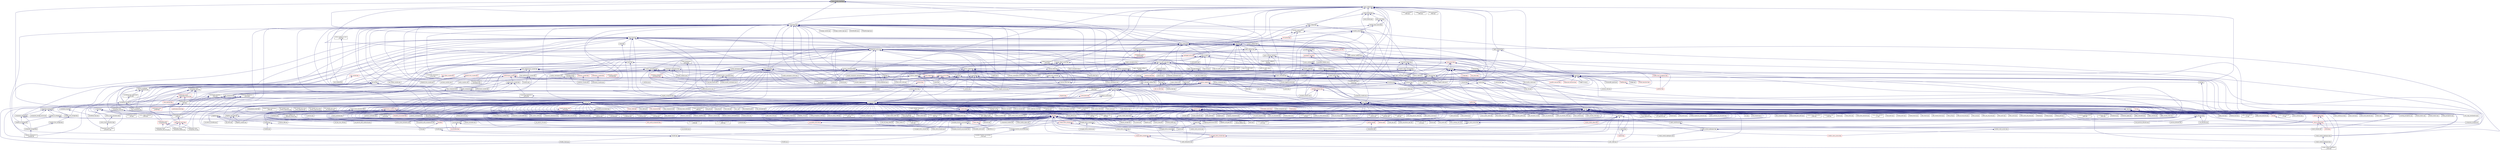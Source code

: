 digraph "action_remote_result.hpp"
{
  edge [fontname="Helvetica",fontsize="10",labelfontname="Helvetica",labelfontsize="10"];
  node [fontname="Helvetica",fontsize="10",shape=record];
  Node1 [label="action_remote_result.hpp",height=0.2,width=0.4,color="black", fillcolor="grey75", style="filled", fontcolor="black"];
  Node1 -> Node2 [dir="back",color="midnightblue",fontsize="10",style="solid",fontname="Helvetica"];
  Node2 [label="traits.hpp",height=0.2,width=0.4,color="black", fillcolor="white", style="filled",URL="$d7/db8/include_2traits_8hpp.html"];
  Node2 -> Node3 [dir="back",color="midnightblue",fontsize="10",style="solid",fontname="Helvetica"];
  Node3 [label="future_range_ambiguity\l_2032.cpp",height=0.2,width=0.4,color="black", fillcolor="white", style="filled",URL="$dc/d4e/future__range__ambiguity__2032_8cpp.html"];
  Node2 -> Node4 [dir="back",color="midnightblue",fontsize="10",style="solid",fontname="Helvetica"];
  Node4 [label="unordered_map.cpp",height=0.2,width=0.4,color="black", fillcolor="white", style="filled",URL="$d1/d75/unordered__map_8cpp.html"];
  Node2 -> Node5 [dir="back",color="midnightblue",fontsize="10",style="solid",fontname="Helvetica"];
  Node5 [label="async_cb_colocated.cpp",height=0.2,width=0.4,color="black", fillcolor="white", style="filled",URL="$d7/d7f/async__cb__colocated_8cpp.html"];
  Node2 -> Node6 [dir="back",color="midnightblue",fontsize="10",style="solid",fontname="Helvetica"];
  Node6 [label="partitioned_vector\l_iter.cpp",height=0.2,width=0.4,color="black", fillcolor="white", style="filled",URL="$dc/ddf/partitioned__vector__iter_8cpp.html"];
  Node1 -> Node7 [dir="back",color="midnightblue",fontsize="10",style="solid",fontname="Helvetica"];
  Node7 [label="async_continue_fwd.hpp",height=0.2,width=0.4,color="black", fillcolor="white", style="filled",URL="$de/d53/async__continue__fwd_8hpp.html"];
  Node7 -> Node8 [dir="back",color="midnightblue",fontsize="10",style="solid",fontname="Helvetica"];
  Node8 [label="async_continue.hpp",height=0.2,width=0.4,color="black", fillcolor="white", style="filled",URL="$d9/d8b/async__continue_8hpp.html"];
  Node8 -> Node9 [dir="back",color="midnightblue",fontsize="10",style="solid",fontname="Helvetica"];
  Node9 [label="async.hpp",height=0.2,width=0.4,color="black", fillcolor="white", style="filled",URL="$d5/d2c/async_8hpp.html"];
  Node9 -> Node10 [dir="back",color="midnightblue",fontsize="10",style="solid",fontname="Helvetica"];
  Node10 [label="stencil_iterator.cpp",height=0.2,width=0.4,color="black", fillcolor="white", style="filled",URL="$d6/de1/server_2stencil__iterator_8cpp.html"];
  Node9 -> Node11 [dir="back",color="midnightblue",fontsize="10",style="solid",fontname="Helvetica"];
  Node11 [label="apply.hpp",height=0.2,width=0.4,color="black", fillcolor="white", style="filled",URL="$d7/d4c/apply_8hpp.html"];
  Node11 -> Node12 [dir="back",color="midnightblue",fontsize="10",style="solid",fontname="Helvetica"];
  Node12 [label="widget.cpp",height=0.2,width=0.4,color="black", fillcolor="white", style="filled",URL="$da/d15/widget_8cpp.html"];
  Node11 -> Node13 [dir="back",color="midnightblue",fontsize="10",style="solid",fontname="Helvetica"];
  Node13 [label="ostream.hpp",height=0.2,width=0.4,color="black", fillcolor="white", style="filled",URL="$d1/d38/ostream_8hpp.html"];
  Node13 -> Node14 [dir="back",color="midnightblue",fontsize="10",style="solid",fontname="Helvetica"];
  Node14 [label="standard_streams.hpp",height=0.2,width=0.4,color="red", fillcolor="white", style="filled",URL="$db/d16/standard__streams_8hpp.html"];
  Node14 -> Node15 [dir="back",color="midnightblue",fontsize="10",style="solid",fontname="Helvetica"];
  Node15 [label="iostreams.hpp",height=0.2,width=0.4,color="red", fillcolor="white", style="filled",URL="$de/d22/iostreams_8hpp.html"];
  Node15 -> Node16 [dir="back",color="midnightblue",fontsize="10",style="solid",fontname="Helvetica"];
  Node16 [label="allgather.cpp",height=0.2,width=0.4,color="black", fillcolor="white", style="filled",URL="$d7/d06/allgather_8cpp.html"];
  Node15 -> Node17 [dir="back",color="midnightblue",fontsize="10",style="solid",fontname="Helvetica"];
  Node17 [label="allgather_and_gate.cpp",height=0.2,width=0.4,color="black", fillcolor="white", style="filled",URL="$d1/d56/allgather__and__gate_8cpp.html"];
  Node15 -> Node18 [dir="back",color="midnightblue",fontsize="10",style="solid",fontname="Helvetica"];
  Node18 [label="async_io_action.cpp",height=0.2,width=0.4,color="black", fillcolor="white", style="filled",URL="$d3/df5/async__io__action_8cpp.html"];
  Node15 -> Node27 [dir="back",color="midnightblue",fontsize="10",style="solid",fontname="Helvetica"];
  Node27 [label="stencil_iterator.hpp",height=0.2,width=0.4,color="red", fillcolor="white", style="filled",URL="$dc/d5c/server_2stencil__iterator_8hpp.html"];
  Node27 -> Node28 [dir="back",color="midnightblue",fontsize="10",style="solid",fontname="Helvetica"];
  Node28 [label="solver.hpp",height=0.2,width=0.4,color="red", fillcolor="white", style="filled",URL="$db/d9a/server_2solver_8hpp.html"];
  Node27 -> Node10 [dir="back",color="midnightblue",fontsize="10",style="solid",fontname="Helvetica"];
  Node15 -> Node34 [dir="back",color="midnightblue",fontsize="10",style="solid",fontname="Helvetica"];
  Node34 [label="1d_wave_equation.cpp",height=0.2,width=0.4,color="black", fillcolor="white", style="filled",URL="$da/dab/1d__wave__equation_8cpp.html"];
  Node15 -> Node37 [dir="back",color="midnightblue",fontsize="10",style="solid",fontname="Helvetica"];
  Node37 [label="component_ctors.cpp",height=0.2,width=0.4,color="black", fillcolor="white", style="filled",URL="$d3/d2a/component__ctors_8cpp.html"];
  Node15 -> Node38 [dir="back",color="midnightblue",fontsize="10",style="solid",fontname="Helvetica"];
  Node38 [label="component_in_executable.cpp",height=0.2,width=0.4,color="black", fillcolor="white", style="filled",URL="$d8/d4b/component__in__executable_8cpp.html"];
  Node15 -> Node39 [dir="back",color="midnightblue",fontsize="10",style="solid",fontname="Helvetica"];
  Node39 [label="component_inheritance.cpp",height=0.2,width=0.4,color="black", fillcolor="white", style="filled",URL="$d8/d55/component__inheritance_8cpp.html"];
  Node15 -> Node40 [dir="back",color="midnightblue",fontsize="10",style="solid",fontname="Helvetica"];
  Node40 [label="component_with_executor.cpp",height=0.2,width=0.4,color="black", fillcolor="white", style="filled",URL="$d4/d20/component__with__executor_8cpp.html"];
  Node15 -> Node42 [dir="back",color="midnightblue",fontsize="10",style="solid",fontname="Helvetica"];
  Node42 [label="enumerate_threads.cpp",height=0.2,width=0.4,color="black", fillcolor="white", style="filled",URL="$d3/dd4/enumerate__threads_8cpp.html"];
  Node15 -> Node45 [dir="back",color="midnightblue",fontsize="10",style="solid",fontname="Helvetica"];
  Node45 [label="fractals.cpp",height=0.2,width=0.4,color="black", fillcolor="white", style="filled",URL="$d8/d58/fractals_8cpp.html"];
  Node15 -> Node46 [dir="back",color="midnightblue",fontsize="10",style="solid",fontname="Helvetica"];
  Node46 [label="fractals_executor.cpp",height=0.2,width=0.4,color="black", fillcolor="white", style="filled",URL="$d9/da9/fractals__executor_8cpp.html"];
  Node15 -> Node47 [dir="back",color="midnightblue",fontsize="10",style="solid",fontname="Helvetica"];
  Node47 [label="hello_world.cpp",height=0.2,width=0.4,color="black", fillcolor="white", style="filled",URL="$d0/d67/hello__world_8cpp.html"];
  Node15 -> Node49 [dir="back",color="midnightblue",fontsize="10",style="solid",fontname="Helvetica"];
  Node49 [label="local_channel.cpp",height=0.2,width=0.4,color="black", fillcolor="white", style="filled",URL="$d0/d3e/local__channel_8cpp.html"];
  Node15 -> Node50 [dir="back",color="midnightblue",fontsize="10",style="solid",fontname="Helvetica"];
  Node50 [label="pingpong.cpp",height=0.2,width=0.4,color="black", fillcolor="white", style="filled",URL="$dd/d4d/pingpong_8cpp.html"];
  Node15 -> Node51 [dir="back",color="midnightblue",fontsize="10",style="solid",fontname="Helvetica"];
  Node51 [label="shared_mutex.cpp",height=0.2,width=0.4,color="black", fillcolor="white", style="filled",URL="$da/d0b/shared__mutex_8cpp.html"];
  Node15 -> Node52 [dir="back",color="midnightblue",fontsize="10",style="solid",fontname="Helvetica"];
  Node52 [label="sierpinski.cpp",height=0.2,width=0.4,color="black", fillcolor="white", style="filled",URL="$d3/d7e/sierpinski_8cpp.html"];
  Node15 -> Node62 [dir="back",color="midnightblue",fontsize="10",style="solid",fontname="Helvetica"];
  Node62 [label="simple_central_tuplespace\l_client.cpp",height=0.2,width=0.4,color="black", fillcolor="white", style="filled",URL="$d1/d7b/simple__central__tuplespace__client_8cpp.html"];
  Node15 -> Node64 [dir="back",color="midnightblue",fontsize="10",style="solid",fontname="Helvetica"];
  Node64 [label="future_overhead.cpp",height=0.2,width=0.4,color="black", fillcolor="white", style="filled",URL="$d3/d79/future__overhead_8cpp.html"];
  Node15 -> Node67 [dir="back",color="midnightblue",fontsize="10",style="solid",fontname="Helvetica"];
  Node67 [label="parent_vs_child_stealing.cpp",height=0.2,width=0.4,color="black", fillcolor="white", style="filled",URL="$d2/d07/parent__vs__child__stealing_8cpp.html"];
  Node15 -> Node72 [dir="back",color="midnightblue",fontsize="10",style="solid",fontname="Helvetica"];
  Node72 [label="spinlock_overhead1.cpp",height=0.2,width=0.4,color="black", fillcolor="white", style="filled",URL="$d0/d32/spinlock__overhead1_8cpp.html"];
  Node15 -> Node73 [dir="back",color="midnightblue",fontsize="10",style="solid",fontname="Helvetica"];
  Node73 [label="spinlock_overhead2.cpp",height=0.2,width=0.4,color="black", fillcolor="white", style="filled",URL="$de/d55/spinlock__overhead2_8cpp.html"];
  Node15 -> Node78 [dir="back",color="midnightblue",fontsize="10",style="solid",fontname="Helvetica"];
  Node78 [label="wait_all_timings.cpp",height=0.2,width=0.4,color="black", fillcolor="white", style="filled",URL="$d5/da1/wait__all__timings_8cpp.html"];
  Node15 -> Node80 [dir="back",color="midnightblue",fontsize="10",style="solid",fontname="Helvetica"];
  Node80 [label="osu_bcast.cpp",height=0.2,width=0.4,color="black", fillcolor="white", style="filled",URL="$d3/dca/osu__bcast_8cpp.html"];
  Node15 -> Node86 [dir="back",color="midnightblue",fontsize="10",style="solid",fontname="Helvetica"];
  Node86 [label="pingpong_performance.cpp",height=0.2,width=0.4,color="black", fillcolor="white", style="filled",URL="$de/d03/pingpong__performance_8cpp.html"];
  Node15 -> Node87 [dir="back",color="midnightblue",fontsize="10",style="solid",fontname="Helvetica"];
  Node87 [label="plain_action_1330.cpp",height=0.2,width=0.4,color="black", fillcolor="white", style="filled",URL="$d4/def/plain__action__1330_8cpp.html"];
  Node15 -> Node94 [dir="back",color="midnightblue",fontsize="10",style="solid",fontname="Helvetica"];
  Node94 [label="wait_all_hang_1946.cpp",height=0.2,width=0.4,color="black", fillcolor="white", style="filled",URL="$d5/d69/wait__all__hang__1946_8cpp.html"];
  Node15 -> Node96 [dir="back",color="midnightblue",fontsize="10",style="solid",fontname="Helvetica"];
  Node96 [label="function_serialization\l_728.cpp",height=0.2,width=0.4,color="black", fillcolor="white", style="filled",URL="$d8/db1/function__serialization__728_8cpp.html"];
  Node15 -> Node97 [dir="back",color="midnightblue",fontsize="10",style="solid",fontname="Helvetica"];
  Node97 [label="managed_refcnt_checker.cpp",height=0.2,width=0.4,color="black", fillcolor="white", style="filled",URL="$d7/d11/server_2managed__refcnt__checker_8cpp.html"];
  Node15 -> Node99 [dir="back",color="midnightblue",fontsize="10",style="solid",fontname="Helvetica"];
  Node99 [label="credit_exhaustion.cpp",height=0.2,width=0.4,color="black", fillcolor="white", style="filled",URL="$d6/d80/credit__exhaustion_8cpp.html"];
  Node15 -> Node109 [dir="back",color="midnightblue",fontsize="10",style="solid",fontname="Helvetica"];
  Node109 [label="split_credit.cpp",height=0.2,width=0.4,color="black", fillcolor="white", style="filled",URL="$dc/d1c/split__credit_8cpp.html"];
  Node15 -> Node113 [dir="back",color="midnightblue",fontsize="10",style="solid",fontname="Helvetica"];
  Node113 [label="inheritance_2_classes\l_abstract.cpp",height=0.2,width=0.4,color="black", fillcolor="white", style="filled",URL="$dd/d8e/inheritance__2__classes__abstract_8cpp.html"];
  Node15 -> Node114 [dir="back",color="midnightblue",fontsize="10",style="solid",fontname="Helvetica"];
  Node114 [label="inheritance_2_classes\l_concrete.cpp",height=0.2,width=0.4,color="black", fillcolor="white", style="filled",URL="$d8/dc5/inheritance__2__classes__concrete_8cpp.html"];
  Node15 -> Node115 [dir="back",color="midnightblue",fontsize="10",style="solid",fontname="Helvetica"];
  Node115 [label="inheritance_3_classes\l_1_abstract.cpp",height=0.2,width=0.4,color="black", fillcolor="white", style="filled",URL="$dc/dfb/inheritance__3__classes__1__abstract_8cpp.html"];
  Node15 -> Node116 [dir="back",color="midnightblue",fontsize="10",style="solid",fontname="Helvetica"];
  Node116 [label="inheritance_3_classes\l_2_abstract.cpp",height=0.2,width=0.4,color="black", fillcolor="white", style="filled",URL="$dd/d34/inheritance__3__classes__2__abstract_8cpp.html"];
  Node15 -> Node117 [dir="back",color="midnightblue",fontsize="10",style="solid",fontname="Helvetica"];
  Node117 [label="inheritance_3_classes\l_concrete.cpp",height=0.2,width=0.4,color="black", fillcolor="white", style="filled",URL="$de/d09/inheritance__3__classes__concrete_8cpp.html"];
  Node15 -> Node118 [dir="back",color="midnightblue",fontsize="10",style="solid",fontname="Helvetica"];
  Node118 [label="migrate_component.cpp",height=0.2,width=0.4,color="black", fillcolor="white", style="filled",URL="$dc/d78/migrate__component_8cpp.html"];
  Node15 -> Node123 [dir="back",color="midnightblue",fontsize="10",style="solid",fontname="Helvetica"];
  Node123 [label="put_parcels_with_coalescing.cpp",height=0.2,width=0.4,color="black", fillcolor="white", style="filled",URL="$d6/dca/put__parcels__with__coalescing_8cpp.html"];
  Node15 -> Node124 [dir="back",color="midnightblue",fontsize="10",style="solid",fontname="Helvetica"];
  Node124 [label="put_parcels_with_compression.cpp",height=0.2,width=0.4,color="black", fillcolor="white", style="filled",URL="$df/d62/put__parcels__with__compression_8cpp.html"];
  Node14 -> Node125 [dir="back",color="midnightblue",fontsize="10",style="solid",fontname="Helvetica"];
  Node125 [label="component_module.cpp",height=0.2,width=0.4,color="black", fillcolor="white", style="filled",URL="$da/d41/iostreams_2component__module_8cpp.html"];
  Node14 -> Node126 [dir="back",color="midnightblue",fontsize="10",style="solid",fontname="Helvetica"];
  Node126 [label="standard_streams.cpp",height=0.2,width=0.4,color="black", fillcolor="white", style="filled",URL="$da/d60/standard__streams_8cpp.html"];
  Node14 -> Node127 [dir="back",color="midnightblue",fontsize="10",style="solid",fontname="Helvetica"];
  Node127 [label="network_storage.cpp",height=0.2,width=0.4,color="black", fillcolor="white", style="filled",URL="$db/daa/network__storage_8cpp.html"];
  Node13 -> Node125 [dir="back",color="midnightblue",fontsize="10",style="solid",fontname="Helvetica"];
  Node13 -> Node126 [dir="back",color="midnightblue",fontsize="10",style="solid",fontname="Helvetica"];
  Node11 -> Node129 [dir="back",color="midnightblue",fontsize="10",style="solid",fontname="Helvetica"];
  Node129 [label="apply.hpp",height=0.2,width=0.4,color="black", fillcolor="white", style="filled",URL="$d6/d2c/include_2apply_8hpp.html"];
  Node129 -> Node49 [dir="back",color="midnightblue",fontsize="10",style="solid",fontname="Helvetica"];
  Node129 -> Node130 [dir="back",color="midnightblue",fontsize="10",style="solid",fontname="Helvetica"];
  Node130 [label="fail_compile_const\l_array_argument.cpp",height=0.2,width=0.4,color="black", fillcolor="white", style="filled",URL="$dc/dba/fail__compile__const__array__argument_8cpp.html"];
  Node129 -> Node131 [dir="back",color="midnightblue",fontsize="10",style="solid",fontname="Helvetica"];
  Node131 [label="succeed_compile_const\l_ref_argument.cpp",height=0.2,width=0.4,color="black", fillcolor="white", style="filled",URL="$d9/dc9/succeed__compile__const__ref__argument_8cpp.html"];
  Node129 -> Node132 [dir="back",color="midnightblue",fontsize="10",style="solid",fontname="Helvetica"];
  Node132 [label="apply_colocated.cpp",height=0.2,width=0.4,color="black", fillcolor="white", style="filled",URL="$d5/dd3/apply__colocated_8cpp.html"];
  Node129 -> Node133 [dir="back",color="midnightblue",fontsize="10",style="solid",fontname="Helvetica"];
  Node133 [label="apply_local.cpp",height=0.2,width=0.4,color="black", fillcolor="white", style="filled",URL="$dd/db5/apply__local_8cpp.html"];
  Node129 -> Node134 [dir="back",color="midnightblue",fontsize="10",style="solid",fontname="Helvetica"];
  Node134 [label="apply_local_executor.cpp",height=0.2,width=0.4,color="black", fillcolor="white", style="filled",URL="$db/d84/apply__local__executor_8cpp.html"];
  Node129 -> Node135 [dir="back",color="midnightblue",fontsize="10",style="solid",fontname="Helvetica"];
  Node135 [label="apply_local_executor\l_v1.cpp",height=0.2,width=0.4,color="black", fillcolor="white", style="filled",URL="$dd/d53/apply__local__executor__v1_8cpp.html"];
  Node129 -> Node136 [dir="back",color="midnightblue",fontsize="10",style="solid",fontname="Helvetica"];
  Node136 [label="apply_remote.cpp",height=0.2,width=0.4,color="black", fillcolor="white", style="filled",URL="$d9/d40/apply__remote_8cpp.html"];
  Node129 -> Node137 [dir="back",color="midnightblue",fontsize="10",style="solid",fontname="Helvetica"];
  Node137 [label="apply_remote_client.cpp",height=0.2,width=0.4,color="black", fillcolor="white", style="filled",URL="$d9/def/apply__remote__client_8cpp.html"];
  Node129 -> Node138 [dir="back",color="midnightblue",fontsize="10",style="solid",fontname="Helvetica"];
  Node138 [label="async_continue.cpp",height=0.2,width=0.4,color="black", fillcolor="white", style="filled",URL="$d4/d19/async__continue_8cpp.html"];
  Node129 -> Node139 [dir="back",color="midnightblue",fontsize="10",style="solid",fontname="Helvetica"];
  Node139 [label="async_continue_cb.cpp",height=0.2,width=0.4,color="black", fillcolor="white", style="filled",URL="$df/d37/async__continue__cb_8cpp.html"];
  Node129 -> Node140 [dir="back",color="midnightblue",fontsize="10",style="solid",fontname="Helvetica"];
  Node140 [label="async_continue_cb_colocated.cpp",height=0.2,width=0.4,color="black", fillcolor="white", style="filled",URL="$dd/dce/async__continue__cb__colocated_8cpp.html"];
  Node129 -> Node141 [dir="back",color="midnightblue",fontsize="10",style="solid",fontname="Helvetica"];
  Node141 [label="async_local.cpp",height=0.2,width=0.4,color="black", fillcolor="white", style="filled",URL="$d3/d4c/async__local_8cpp.html"];
  Node129 -> Node142 [dir="back",color="midnightblue",fontsize="10",style="solid",fontname="Helvetica"];
  Node142 [label="async_local_executor.cpp",height=0.2,width=0.4,color="black", fillcolor="white", style="filled",URL="$d4/dce/async__local__executor_8cpp.html"];
  Node129 -> Node143 [dir="back",color="midnightblue",fontsize="10",style="solid",fontname="Helvetica"];
  Node143 [label="async_local_executor\l_v1.cpp",height=0.2,width=0.4,color="black", fillcolor="white", style="filled",URL="$da/d4a/async__local__executor__v1_8cpp.html"];
  Node129 -> Node144 [dir="back",color="midnightblue",fontsize="10",style="solid",fontname="Helvetica"];
  Node144 [label="channel.cpp",height=0.2,width=0.4,color="black", fillcolor="white", style="filled",URL="$dd/d5f/channel_8cpp.html"];
  Node129 -> Node145 [dir="back",color="midnightblue",fontsize="10",style="solid",fontname="Helvetica"];
  Node145 [label="channel_local.cpp",height=0.2,width=0.4,color="black", fillcolor="white", style="filled",URL="$d6/d3e/channel__local_8cpp.html"];
  Node129 -> Node146 [dir="back",color="midnightblue",fontsize="10",style="solid",fontname="Helvetica"];
  Node146 [label="zero_copy_serialization.cpp",height=0.2,width=0.4,color="black", fillcolor="white", style="filled",URL="$d4/dea/zero__copy__serialization_8cpp.html"];
  Node11 -> Node147 [dir="back",color="midnightblue",fontsize="10",style="solid",fontname="Helvetica"];
  Node147 [label="dataflow.hpp",height=0.2,width=0.4,color="red", fillcolor="white", style="filled",URL="$db/d03/lcos_2dataflow_8hpp.html"];
  Node147 -> Node851 [dir="back",color="midnightblue",fontsize="10",style="solid",fontname="Helvetica"];
  Node851 [label="partition.hpp",height=0.2,width=0.4,color="red", fillcolor="white", style="filled",URL="$db/d01/hpx_2parallel_2algorithms_2partition_8hpp.html"];
  Node11 -> Node979 [dir="back",color="midnightblue",fontsize="10",style="solid",fontname="Helvetica"];
  Node979 [label="parallel_executor.hpp",height=0.2,width=0.4,color="red", fillcolor="white", style="filled",URL="$d8/d39/parallel__executor_8hpp.html"];
  Node11 -> Node1011 [dir="back",color="midnightblue",fontsize="10",style="solid",fontname="Helvetica"];
  Node1011 [label="sequenced_executor.hpp",height=0.2,width=0.4,color="red", fillcolor="white", style="filled",URL="$d2/dea/sequenced__executor_8hpp.html"];
  Node11 -> Node1012 [dir="back",color="midnightblue",fontsize="10",style="solid",fontname="Helvetica"];
  Node1012 [label="thread_execution.hpp",height=0.2,width=0.4,color="red", fillcolor="white", style="filled",URL="$da/d8f/thread__execution_8hpp.html"];
  Node11 -> Node975 [dir="back",color="midnightblue",fontsize="10",style="solid",fontname="Helvetica"];
  Node975 [label="hpx_init.cpp",height=0.2,width=0.4,color="black", fillcolor="white", style="filled",URL="$d6/dfa/hpx__init_8cpp.html"];
  Node11 -> Node1025 [dir="back",color="midnightblue",fontsize="10",style="solid",fontname="Helvetica"];
  Node1025 [label="composable_guard.cpp",height=0.2,width=0.4,color="black", fillcolor="white", style="filled",URL="$d7/d2d/src_2lcos_2local_2composable__guard_8cpp.html"];
  Node11 -> Node1026 [dir="back",color="midnightblue",fontsize="10",style="solid",fontname="Helvetica"];
  Node1026 [label="performance_counter\l_stub.cpp",height=0.2,width=0.4,color="black", fillcolor="white", style="filled",URL="$df/db0/performance__counter__stub_8cpp.html"];
  Node11 -> Node1027 [dir="back",color="midnightblue",fontsize="10",style="solid",fontname="Helvetica"];
  Node1027 [label="addressing_service.cpp",height=0.2,width=0.4,color="black", fillcolor="white", style="filled",URL="$d7/d38/addressing__service_8cpp.html"];
  Node11 -> Node1028 [dir="back",color="midnightblue",fontsize="10",style="solid",fontname="Helvetica"];
  Node1028 [label="primary_namespace.cpp",height=0.2,width=0.4,color="black", fillcolor="white", style="filled",URL="$d3/dfe/primary__namespace_8cpp.html"];
  Node11 -> Node1029 [dir="back",color="midnightblue",fontsize="10",style="solid",fontname="Helvetica"];
  Node1029 [label="runtime_support_server.cpp",height=0.2,width=0.4,color="black", fillcolor="white", style="filled",URL="$de/d5c/runtime__support__server_8cpp.html"];
  Node11 -> Node1030 [dir="back",color="midnightblue",fontsize="10",style="solid",fontname="Helvetica"];
  Node1030 [label="memory_block_stubs.cpp",height=0.2,width=0.4,color="black", fillcolor="white", style="filled",URL="$d2/df8/memory__block__stubs_8cpp.html"];
  Node11 -> Node1031 [dir="back",color="midnightblue",fontsize="10",style="solid",fontname="Helvetica"];
  Node1031 [label="memory_stub.cpp",height=0.2,width=0.4,color="black", fillcolor="white", style="filled",URL="$de/ddf/memory__stub_8cpp.html"];
  Node11 -> Node1032 [dir="back",color="midnightblue",fontsize="10",style="solid",fontname="Helvetica"];
  Node1032 [label="runtime_support_stubs.cpp",height=0.2,width=0.4,color="black", fillcolor="white", style="filled",URL="$d8/d9f/runtime__support__stubs_8cpp.html"];
  Node11 -> Node1033 [dir="back",color="midnightblue",fontsize="10",style="solid",fontname="Helvetica"];
  Node1033 [label="get_locality_name.cpp",height=0.2,width=0.4,color="black", fillcolor="white", style="filled",URL="$da/d6f/get__locality__name_8cpp.html"];
  Node11 -> Node1034 [dir="back",color="midnightblue",fontsize="10",style="solid",fontname="Helvetica"];
  Node1034 [label="trigger_lco.cpp",height=0.2,width=0.4,color="black", fillcolor="white", style="filled",URL="$d4/dec/trigger__lco_8cpp.html"];
  Node11 -> Node653 [dir="back",color="midnightblue",fontsize="10",style="solid",fontname="Helvetica"];
  Node653 [label="counting_semaphore.cpp",height=0.2,width=0.4,color="black", fillcolor="white", style="filled",URL="$df/de9/counting__semaphore_8cpp.html"];
  Node11 -> Node669 [dir="back",color="midnightblue",fontsize="10",style="solid",fontname="Helvetica"];
  Node669 [label="shared_mutex1.cpp",height=0.2,width=0.4,color="black", fillcolor="white", style="filled",URL="$d8/d57/shared__mutex1_8cpp.html"];
  Node11 -> Node670 [dir="back",color="midnightblue",fontsize="10",style="solid",fontname="Helvetica"];
  Node670 [label="shared_mutex2.cpp",height=0.2,width=0.4,color="black", fillcolor="white", style="filled",URL="$d1/d40/shared__mutex2_8cpp.html"];
  Node11 -> Node671 [dir="back",color="midnightblue",fontsize="10",style="solid",fontname="Helvetica"];
  Node671 [label="sliding_semaphore.cpp",height=0.2,width=0.4,color="black", fillcolor="white", style="filled",URL="$d2/d38/sliding__semaphore_8cpp.html"];
  Node9 -> Node927 [dir="back",color="midnightblue",fontsize="10",style="solid",fontname="Helvetica"];
  Node927 [label="partitioned_vector\l_impl.hpp",height=0.2,width=0.4,color="black", fillcolor="white", style="filled",URL="$d0/db1/partitioned__vector__impl_8hpp.html"];
  Node927 -> Node909 [dir="back",color="midnightblue",fontsize="10",style="solid",fontname="Helvetica"];
  Node909 [label="partitioned_vector.hpp",height=0.2,width=0.4,color="red", fillcolor="white", style="filled",URL="$dc/d76/components_2containers_2partitioned__vector_2partitioned__vector_8hpp.html"];
  Node909 -> Node922 [dir="back",color="midnightblue",fontsize="10",style="solid",fontname="Helvetica"];
  Node922 [label="partitioned_vector\l_component_double.cpp",height=0.2,width=0.4,color="black", fillcolor="white", style="filled",URL="$d7/d93/partitioned__vector__component__double_8cpp.html"];
  Node909 -> Node923 [dir="back",color="midnightblue",fontsize="10",style="solid",fontname="Helvetica"];
  Node923 [label="partitioned_vector\l_component_int.cpp",height=0.2,width=0.4,color="black", fillcolor="white", style="filled",URL="$d6/d01/partitioned__vector__component__int_8cpp.html"];
  Node909 -> Node924 [dir="back",color="midnightblue",fontsize="10",style="solid",fontname="Helvetica"];
  Node924 [label="partitioned_vector\l_component_std_string.cpp",height=0.2,width=0.4,color="black", fillcolor="white", style="filled",URL="$d8/df2/partitioned__vector__component__std__string_8cpp.html"];
  Node9 -> Node13 [dir="back",color="midnightblue",fontsize="10",style="solid",fontname="Helvetica"];
  Node9 -> Node1035 [dir="back",color="midnightblue",fontsize="10",style="solid",fontname="Helvetica"];
  Node1035 [label="child.hpp",height=0.2,width=0.4,color="black", fillcolor="white", style="filled",URL="$d5/dcf/child_8hpp.html"];
  Node1035 -> Node945 [dir="back",color="midnightblue",fontsize="10",style="solid",fontname="Helvetica"];
  Node945 [label="process.hpp",height=0.2,width=0.4,color="red", fillcolor="white", style="filled",URL="$da/dac/components_2process_2process_8hpp.html"];
  Node945 -> Node947 [dir="back",color="midnightblue",fontsize="10",style="solid",fontname="Helvetica"];
  Node947 [label="process.cpp",height=0.2,width=0.4,color="black", fillcolor="white", style="filled",URL="$d0/d4c/process_8cpp.html"];
  Node1035 -> Node1023 [dir="back",color="midnightblue",fontsize="10",style="solid",fontname="Helvetica"];
  Node1023 [label="child_component.cpp",height=0.2,width=0.4,color="black", fillcolor="white", style="filled",URL="$df/dd7/child__component_8cpp.html"];
  Node9 -> Node1036 [dir="back",color="midnightblue",fontsize="10",style="solid",fontname="Helvetica"];
  Node1036 [label="async.hpp",height=0.2,width=0.4,color="black", fillcolor="white", style="filled",URL="$d4/d59/include_2async_8hpp.html"];
  Node1036 -> Node16 [dir="back",color="midnightblue",fontsize="10",style="solid",fontname="Helvetica"];
  Node1036 -> Node17 [dir="back",color="midnightblue",fontsize="10",style="solid",fontname="Helvetica"];
  Node1036 -> Node1037 [dir="back",color="midnightblue",fontsize="10",style="solid",fontname="Helvetica"];
  Node1037 [label="apex_fibonacci.cpp",height=0.2,width=0.4,color="black", fillcolor="white", style="filled",URL="$de/de1/apex__fibonacci_8cpp.html"];
  Node1036 -> Node162 [dir="back",color="midnightblue",fontsize="10",style="solid",fontname="Helvetica"];
  Node162 [label="apex_policy_engine\l_active_thread_count.cpp",height=0.2,width=0.4,color="black", fillcolor="white", style="filled",URL="$d5/d01/apex__policy__engine__active__thread__count_8cpp.html"];
  Node1036 -> Node163 [dir="back",color="midnightblue",fontsize="10",style="solid",fontname="Helvetica"];
  Node163 [label="apex_policy_engine\l_events.cpp",height=0.2,width=0.4,color="black", fillcolor="white", style="filled",URL="$df/d0f/apex__policy__engine__events_8cpp.html"];
  Node1036 -> Node164 [dir="back",color="midnightblue",fontsize="10",style="solid",fontname="Helvetica"];
  Node164 [label="apex_policy_engine\l_periodic.cpp",height=0.2,width=0.4,color="black", fillcolor="white", style="filled",URL="$d5/d7b/apex__policy__engine__periodic_8cpp.html"];
  Node1036 -> Node226 [dir="back",color="midnightblue",fontsize="10",style="solid",fontname="Helvetica"];
  Node226 [label="nqueen.hpp",height=0.2,width=0.4,color="black", fillcolor="white", style="filled",URL="$da/dfd/stubs_2nqueen_8hpp.html"];
  Node226 -> Node227 [dir="back",color="midnightblue",fontsize="10",style="solid",fontname="Helvetica"];
  Node227 [label="nqueen.hpp",height=0.2,width=0.4,color="red", fillcolor="white", style="filled",URL="$d0/d07/nqueen_8hpp.html"];
  Node1036 -> Node34 [dir="back",color="midnightblue",fontsize="10",style="solid",fontname="Helvetica"];
  Node1036 -> Node236 [dir="back",color="midnightblue",fontsize="10",style="solid",fontname="Helvetica"];
  Node236 [label="factorial.cpp",height=0.2,width=0.4,color="black", fillcolor="white", style="filled",URL="$d9/d00/factorial_8cpp.html"];
  Node1036 -> Node1038 [dir="back",color="midnightblue",fontsize="10",style="solid",fontname="Helvetica"];
  Node1038 [label="fibonacci.cpp",height=0.2,width=0.4,color="black", fillcolor="white", style="filled",URL="$d9/d89/fibonacci_8cpp.html"];
  Node1036 -> Node1039 [dir="back",color="midnightblue",fontsize="10",style="solid",fontname="Helvetica"];
  Node1039 [label="fibonacci_one.cpp",height=0.2,width=0.4,color="black", fillcolor="white", style="filled",URL="$d8/d78/fibonacci__one_8cpp.html"];
  Node1036 -> Node1040 [dir="back",color="midnightblue",fontsize="10",style="solid",fontname="Helvetica"];
  Node1040 [label="print_to_console.cpp",height=0.2,width=0.4,color="black", fillcolor="white", style="filled",URL="$d7/de6/print__to__console_8cpp.html"];
  Node1036 -> Node242 [dir="back",color="midnightblue",fontsize="10",style="solid",fontname="Helvetica"];
  Node242 [label="quicksort.cpp",height=0.2,width=0.4,color="black", fillcolor="white", style="filled",URL="$d3/d1e/quicksort_8cpp.html"];
  Node1036 -> Node52 [dir="back",color="midnightblue",fontsize="10",style="solid",fontname="Helvetica"];
  Node1036 -> Node249 [dir="back",color="midnightblue",fontsize="10",style="solid",fontname="Helvetica"];
  Node249 [label="random_mem_access.hpp",height=0.2,width=0.4,color="black", fillcolor="white", style="filled",URL="$d3/d32/stubs_2random__mem__access_8hpp.html"];
  Node249 -> Node250 [dir="back",color="midnightblue",fontsize="10",style="solid",fontname="Helvetica"];
  Node250 [label="random_mem_access.hpp",height=0.2,width=0.4,color="red", fillcolor="white", style="filled",URL="$db/de8/random__mem__access_8hpp.html"];
  Node1036 -> Node255 [dir="back",color="midnightblue",fontsize="10",style="solid",fontname="Helvetica"];
  Node255 [label="interpolator.cpp",height=0.2,width=0.4,color="black", fillcolor="white", style="filled",URL="$d5/d02/interpolator_8cpp.html"];
  Node1036 -> Node284 [dir="back",color="midnightblue",fontsize="10",style="solid",fontname="Helvetica"];
  Node284 [label="simple_central_tuplespace.hpp",height=0.2,width=0.4,color="black", fillcolor="white", style="filled",URL="$d0/d4b/stubs_2simple__central__tuplespace_8hpp.html"];
  Node284 -> Node285 [dir="back",color="midnightblue",fontsize="10",style="solid",fontname="Helvetica"];
  Node285 [label="simple_central_tuplespace.hpp",height=0.2,width=0.4,color="black", fillcolor="white", style="filled",URL="$d5/ddd/simple__central__tuplespace_8hpp.html"];
  Node285 -> Node62 [dir="back",color="midnightblue",fontsize="10",style="solid",fontname="Helvetica"];
  Node1036 -> Node160 [dir="back",color="midnightblue",fontsize="10",style="solid",fontname="Helvetica"];
  Node160 [label="lcos.hpp",height=0.2,width=0.4,color="black", fillcolor="white", style="filled",URL="$d5/deb/lcos_8hpp.html"];
  Node160 -> Node17 [dir="back",color="midnightblue",fontsize="10",style="solid",fontname="Helvetica"];
  Node160 -> Node161 [dir="back",color="midnightblue",fontsize="10",style="solid",fontname="Helvetica"];
  Node161 [label="apex_balance.cpp",height=0.2,width=0.4,color="black", fillcolor="white", style="filled",URL="$d4/d8e/apex__balance_8cpp.html"];
  Node160 -> Node162 [dir="back",color="midnightblue",fontsize="10",style="solid",fontname="Helvetica"];
  Node160 -> Node163 [dir="back",color="midnightblue",fontsize="10",style="solid",fontname="Helvetica"];
  Node160 -> Node164 [dir="back",color="midnightblue",fontsize="10",style="solid",fontname="Helvetica"];
  Node160 -> Node165 [dir="back",color="midnightblue",fontsize="10",style="solid",fontname="Helvetica"];
  Node165 [label="heartbeat.cpp",height=0.2,width=0.4,color="black", fillcolor="white", style="filled",URL="$d8/d98/heartbeat_8cpp.html"];
  Node160 -> Node166 [dir="back",color="midnightblue",fontsize="10",style="solid",fontname="Helvetica"];
  Node166 [label="hello_world_component.hpp",height=0.2,width=0.4,color="red", fillcolor="white", style="filled",URL="$df/df0/hello__world__component_8hpp.html"];
  Node160 -> Node168 [dir="back",color="midnightblue",fontsize="10",style="solid",fontname="Helvetica"];
  Node168 [label="row.hpp",height=0.2,width=0.4,color="red", fillcolor="white", style="filled",URL="$dc/d69/row_8hpp.html"];
  Node168 -> Node27 [dir="back",color="midnightblue",fontsize="10",style="solid",fontname="Helvetica"];
  Node160 -> Node170 [dir="back",color="midnightblue",fontsize="10",style="solid",fontname="Helvetica"];
  Node170 [label="stencil_iterator.hpp",height=0.2,width=0.4,color="red", fillcolor="white", style="filled",URL="$d4/dc8/stencil__iterator_8hpp.html"];
  Node170 -> Node28 [dir="back",color="midnightblue",fontsize="10",style="solid",fontname="Helvetica"];
  Node170 -> Node27 [dir="back",color="midnightblue",fontsize="10",style="solid",fontname="Helvetica"];
  Node160 -> Node27 [dir="back",color="midnightblue",fontsize="10",style="solid",fontname="Helvetica"];
  Node160 -> Node149 [dir="back",color="midnightblue",fontsize="10",style="solid",fontname="Helvetica"];
  Node149 [label="jacobi_hpx.cpp",height=0.2,width=0.4,color="black", fillcolor="white", style="filled",URL="$d8/d72/jacobi__hpx_8cpp.html"];
  Node160 -> Node171 [dir="back",color="midnightblue",fontsize="10",style="solid",fontname="Helvetica"];
  Node171 [label="jacobi_nonuniform_hpx.cpp",height=0.2,width=0.4,color="black", fillcolor="white", style="filled",URL="$de/d56/jacobi__nonuniform__hpx_8cpp.html"];
  Node160 -> Node42 [dir="back",color="midnightblue",fontsize="10",style="solid",fontname="Helvetica"];
  Node160 -> Node172 [dir="back",color="midnightblue",fontsize="10",style="solid",fontname="Helvetica"];
  Node172 [label="fibonacci_await.cpp",height=0.2,width=0.4,color="black", fillcolor="white", style="filled",URL="$dc/d1c/fibonacci__await_8cpp.html"];
  Node160 -> Node173 [dir="back",color="midnightblue",fontsize="10",style="solid",fontname="Helvetica"];
  Node173 [label="fibonacci_dataflow.cpp",height=0.2,width=0.4,color="black", fillcolor="white", style="filled",URL="$df/d3d/fibonacci__dataflow_8cpp.html"];
  Node160 -> Node174 [dir="back",color="midnightblue",fontsize="10",style="solid",fontname="Helvetica"];
  Node174 [label="fibonacci_futures.cpp",height=0.2,width=0.4,color="black", fillcolor="white", style="filled",URL="$d6/de3/fibonacci__futures_8cpp.html"];
  Node160 -> Node175 [dir="back",color="midnightblue",fontsize="10",style="solid",fontname="Helvetica"];
  Node175 [label="fibonacci_futures_distributed.cpp",height=0.2,width=0.4,color="black", fillcolor="white", style="filled",URL="$d1/dc9/fibonacci__futures__distributed_8cpp.html"];
  Node160 -> Node45 [dir="back",color="midnightblue",fontsize="10",style="solid",fontname="Helvetica"];
  Node160 -> Node46 [dir="back",color="midnightblue",fontsize="10",style="solid",fontname="Helvetica"];
  Node160 -> Node176 [dir="back",color="midnightblue",fontsize="10",style="solid",fontname="Helvetica"];
  Node176 [label="fractals_struct.cpp",height=0.2,width=0.4,color="black", fillcolor="white", style="filled",URL="$d8/d2f/fractals__struct_8cpp.html"];
  Node160 -> Node47 [dir="back",color="midnightblue",fontsize="10",style="solid",fontname="Helvetica"];
  Node160 -> Node177 [dir="back",color="midnightblue",fontsize="10",style="solid",fontname="Helvetica"];
  Node177 [label="latch_local.cpp",height=0.2,width=0.4,color="black", fillcolor="white", style="filled",URL="$dd/dd3/latch__local_8cpp.html"];
  Node160 -> Node178 [dir="back",color="midnightblue",fontsize="10",style="solid",fontname="Helvetica"];
  Node178 [label="latch_remote.cpp",height=0.2,width=0.4,color="black", fillcolor="white", style="filled",URL="$df/d59/latch__remote_8cpp.html"];
  Node160 -> Node49 [dir="back",color="midnightblue",fontsize="10",style="solid",fontname="Helvetica"];
  Node160 -> Node50 [dir="back",color="midnightblue",fontsize="10",style="solid",fontname="Helvetica"];
  Node160 -> Node51 [dir="back",color="midnightblue",fontsize="10",style="solid",fontname="Helvetica"];
  Node160 -> Node179 [dir="back",color="midnightblue",fontsize="10",style="solid",fontname="Helvetica"];
  Node179 [label="wait_composition.cpp",height=0.2,width=0.4,color="black", fillcolor="white", style="filled",URL="$d6/d13/wait__composition_8cpp.html"];
  Node160 -> Node180 [dir="back",color="midnightblue",fontsize="10",style="solid",fontname="Helvetica"];
  Node180 [label="sheneos_compare.cpp",height=0.2,width=0.4,color="black", fillcolor="white", style="filled",URL="$dc/d11/sheneos__compare_8cpp.html"];
  Node160 -> Node181 [dir="back",color="midnightblue",fontsize="10",style="solid",fontname="Helvetica"];
  Node181 [label="spell_check_file.cpp",height=0.2,width=0.4,color="black", fillcolor="white", style="filled",URL="$df/df7/spell__check__file_8cpp.html"];
  Node160 -> Node182 [dir="back",color="midnightblue",fontsize="10",style="solid",fontname="Helvetica"];
  Node182 [label="spell_check_simple.cpp",height=0.2,width=0.4,color="black", fillcolor="white", style="filled",URL="$dd/d54/spell__check__simple_8cpp.html"];
  Node160 -> Node62 [dir="back",color="midnightblue",fontsize="10",style="solid",fontname="Helvetica"];
  Node160 -> Node183 [dir="back",color="midnightblue",fontsize="10",style="solid",fontname="Helvetica"];
  Node183 [label="hpx.hpp",height=0.2,width=0.4,color="red", fillcolor="white", style="filled",URL="$d0/daa/hpx_8hpp.html"];
  Node183 -> Node190 [dir="back",color="midnightblue",fontsize="10",style="solid",fontname="Helvetica"];
  Node190 [label="1d_stencil_4_throttle.cpp",height=0.2,width=0.4,color="black", fillcolor="white", style="filled",URL="$d6/de5/1d__stencil__4__throttle_8cpp.html"];
  Node183 -> Node195 [dir="back",color="midnightblue",fontsize="10",style="solid",fontname="Helvetica"];
  Node195 [label="accumulator.cpp",height=0.2,width=0.4,color="black", fillcolor="white", style="filled",URL="$d1/d81/accumulator_8cpp.html"];
  Node183 -> Node196 [dir="back",color="midnightblue",fontsize="10",style="solid",fontname="Helvetica"];
  Node196 [label="accumulator.hpp",height=0.2,width=0.4,color="black", fillcolor="white", style="filled",URL="$d4/d9d/server_2accumulator_8hpp.html"];
  Node196 -> Node195 [dir="back",color="midnightblue",fontsize="10",style="solid",fontname="Helvetica"];
  Node196 -> Node197 [dir="back",color="midnightblue",fontsize="10",style="solid",fontname="Helvetica"];
  Node197 [label="accumulator.hpp",height=0.2,width=0.4,color="red", fillcolor="white", style="filled",URL="$d8/d5e/accumulator_8hpp.html"];
  Node183 -> Node199 [dir="back",color="midnightblue",fontsize="10",style="solid",fontname="Helvetica"];
  Node199 [label="template_function_accumulator.hpp",height=0.2,width=0.4,color="black", fillcolor="white", style="filled",URL="$d7/da6/server_2template__function__accumulator_8hpp.html"];
  Node199 -> Node200 [dir="back",color="midnightblue",fontsize="10",style="solid",fontname="Helvetica"];
  Node200 [label="template_function_accumulator.cpp",height=0.2,width=0.4,color="black", fillcolor="white", style="filled",URL="$d5/d02/template__function__accumulator_8cpp.html"];
  Node199 -> Node201 [dir="back",color="midnightblue",fontsize="10",style="solid",fontname="Helvetica"];
  Node201 [label="template_function_accumulator.hpp",height=0.2,width=0.4,color="black", fillcolor="white", style="filled",URL="$d3/de9/template__function__accumulator_8hpp.html"];
  Node201 -> Node202 [dir="back",color="midnightblue",fontsize="10",style="solid",fontname="Helvetica"];
  Node202 [label="template_function_accumulator\l_client.cpp",height=0.2,width=0.4,color="black", fillcolor="white", style="filled",URL="$d0/dc6/template__function__accumulator__client_8cpp.html"];
  Node183 -> Node200 [dir="back",color="midnightblue",fontsize="10",style="solid",fontname="Helvetica"];
  Node183 -> Node201 [dir="back",color="midnightblue",fontsize="10",style="solid",fontname="Helvetica"];
  Node183 -> Node204 [dir="back",color="midnightblue",fontsize="10",style="solid",fontname="Helvetica"];
  Node204 [label="allgather_module.cpp",height=0.2,width=0.4,color="black", fillcolor="white", style="filled",URL="$df/de4/allgather__module_8cpp.html"];
  Node183 -> Node16 [dir="back",color="midnightblue",fontsize="10",style="solid",fontname="Helvetica"];
  Node183 -> Node17 [dir="back",color="midnightblue",fontsize="10",style="solid",fontname="Helvetica"];
  Node183 -> Node205 [dir="back",color="midnightblue",fontsize="10",style="solid",fontname="Helvetica"];
  Node205 [label="ag_client.cpp",height=0.2,width=0.4,color="black", fillcolor="white", style="filled",URL="$d4/d5d/ag__client_8cpp.html"];
  Node183 -> Node207 [dir="back",color="midnightblue",fontsize="10",style="solid",fontname="Helvetica"];
  Node207 [label="cancelable_action.cpp",height=0.2,width=0.4,color="black", fillcolor="white", style="filled",URL="$d5/d0c/cancelable__action_8cpp.html"];
  Node183 -> Node208 [dir="back",color="midnightblue",fontsize="10",style="solid",fontname="Helvetica"];
  Node208 [label="cancelable_action.hpp",height=0.2,width=0.4,color="red", fillcolor="white", style="filled",URL="$d5/d4d/server_2cancelable__action_8hpp.html"];
  Node208 -> Node207 [dir="back",color="midnightblue",fontsize="10",style="solid",fontname="Helvetica"];
  Node183 -> Node166 [dir="back",color="midnightblue",fontsize="10",style="solid",fontname="Helvetica"];
  Node183 -> Node215 [dir="back",color="midnightblue",fontsize="10",style="solid",fontname="Helvetica"];
  Node215 [label="partition.hpp",height=0.2,width=0.4,color="red", fillcolor="white", style="filled",URL="$d0/d7a/examples_2interpolate1d_2interpolate1d_2partition_8hpp.html"];
  Node183 -> Node10 [dir="back",color="midnightblue",fontsize="10",style="solid",fontname="Helvetica"];
  Node183 -> Node149 [dir="back",color="midnightblue",fontsize="10",style="solid",fontname="Helvetica"];
  Node183 -> Node171 [dir="back",color="midnightblue",fontsize="10",style="solid",fontname="Helvetica"];
  Node183 -> Node224 [dir="back",color="midnightblue",fontsize="10",style="solid",fontname="Helvetica"];
  Node224 [label="nqueen.cpp",height=0.2,width=0.4,color="black", fillcolor="white", style="filled",URL="$db/dca/nqueen_8cpp.html"];
  Node183 -> Node225 [dir="back",color="midnightblue",fontsize="10",style="solid",fontname="Helvetica"];
  Node225 [label="nqueen.hpp",height=0.2,width=0.4,color="black", fillcolor="white", style="filled",URL="$de/d58/server_2nqueen_8hpp.html"];
  Node225 -> Node224 [dir="back",color="midnightblue",fontsize="10",style="solid",fontname="Helvetica"];
  Node225 -> Node226 [dir="back",color="midnightblue",fontsize="10",style="solid",fontname="Helvetica"];
  Node183 -> Node229 [dir="back",color="midnightblue",fontsize="10",style="solid",fontname="Helvetica"];
  Node229 [label="sine.cpp",height=0.2,width=0.4,color="black", fillcolor="white", style="filled",URL="$d3/d0d/server_2sine_8cpp.html"];
  Node183 -> Node230 [dir="back",color="midnightblue",fontsize="10",style="solid",fontname="Helvetica"];
  Node230 [label="sine.hpp",height=0.2,width=0.4,color="red", fillcolor="white", style="filled",URL="$d8/dac/sine_8hpp.html"];
  Node230 -> Node229 [dir="back",color="midnightblue",fontsize="10",style="solid",fontname="Helvetica"];
  Node183 -> Node236 [dir="back",color="midnightblue",fontsize="10",style="solid",fontname="Helvetica"];
  Node183 -> Node150 [dir="back",color="midnightblue",fontsize="10",style="solid",fontname="Helvetica"];
  Node150 [label="interest_calculator.cpp",height=0.2,width=0.4,color="black", fillcolor="white", style="filled",URL="$d2/d86/interest__calculator_8cpp.html"];
  Node183 -> Node239 [dir="back",color="midnightblue",fontsize="10",style="solid",fontname="Helvetica"];
  Node239 [label="non_atomic_rma.cpp",height=0.2,width=0.4,color="black", fillcolor="white", style="filled",URL="$d7/d8b/non__atomic__rma_8cpp.html"];
  Node183 -> Node242 [dir="back",color="midnightblue",fontsize="10",style="solid",fontname="Helvetica"];
  Node183 -> Node247 [dir="back",color="midnightblue",fontsize="10",style="solid",fontname="Helvetica"];
  Node247 [label="random_mem_access.cpp",height=0.2,width=0.4,color="black", fillcolor="white", style="filled",URL="$d1/d51/random__mem__access_8cpp.html"];
  Node183 -> Node248 [dir="back",color="midnightblue",fontsize="10",style="solid",fontname="Helvetica"];
  Node248 [label="random_mem_access.hpp",height=0.2,width=0.4,color="black", fillcolor="white", style="filled",URL="$d0/d19/server_2random__mem__access_8hpp.html"];
  Node248 -> Node247 [dir="back",color="midnightblue",fontsize="10",style="solid",fontname="Helvetica"];
  Node248 -> Node249 [dir="back",color="midnightblue",fontsize="10",style="solid",fontname="Helvetica"];
  Node183 -> Node255 [dir="back",color="midnightblue",fontsize="10",style="solid",fontname="Helvetica"];
  Node183 -> Node259 [dir="back",color="midnightblue",fontsize="10",style="solid",fontname="Helvetica"];
  Node259 [label="partition3d.hpp",height=0.2,width=0.4,color="red", fillcolor="white", style="filled",URL="$d1/d50/partition3d_8hpp.html"];
  Node259 -> Node255 [dir="back",color="midnightblue",fontsize="10",style="solid",fontname="Helvetica"];
  Node183 -> Node268 [dir="back",color="midnightblue",fontsize="10",style="solid",fontname="Helvetica"];
  Node268 [label="throttle.cpp",height=0.2,width=0.4,color="black", fillcolor="white", style="filled",URL="$de/d56/server_2throttle_8cpp.html"];
  Node183 -> Node269 [dir="back",color="midnightblue",fontsize="10",style="solid",fontname="Helvetica"];
  Node269 [label="throttle.hpp",height=0.2,width=0.4,color="black", fillcolor="white", style="filled",URL="$db/dc9/server_2throttle_8hpp.html"];
  Node269 -> Node268 [dir="back",color="midnightblue",fontsize="10",style="solid",fontname="Helvetica"];
  Node269 -> Node270 [dir="back",color="midnightblue",fontsize="10",style="solid",fontname="Helvetica"];
  Node270 [label="throttle.hpp",height=0.2,width=0.4,color="black", fillcolor="white", style="filled",URL="$d5/dec/stubs_2throttle_8hpp.html"];
  Node270 -> Node271 [dir="back",color="midnightblue",fontsize="10",style="solid",fontname="Helvetica"];
  Node271 [label="throttle.hpp",height=0.2,width=0.4,color="black", fillcolor="white", style="filled",URL="$d2/d2e/throttle_8hpp.html"];
  Node271 -> Node272 [dir="back",color="midnightblue",fontsize="10",style="solid",fontname="Helvetica"];
  Node272 [label="throttle.cpp",height=0.2,width=0.4,color="black", fillcolor="white", style="filled",URL="$db/d02/throttle_8cpp.html"];
  Node271 -> Node273 [dir="back",color="midnightblue",fontsize="10",style="solid",fontname="Helvetica"];
  Node273 [label="throttle_client.cpp",height=0.2,width=0.4,color="black", fillcolor="white", style="filled",URL="$d0/db7/throttle__client_8cpp.html"];
  Node183 -> Node270 [dir="back",color="midnightblue",fontsize="10",style="solid",fontname="Helvetica"];
  Node183 -> Node272 [dir="back",color="midnightblue",fontsize="10",style="solid",fontname="Helvetica"];
  Node183 -> Node271 [dir="back",color="midnightblue",fontsize="10",style="solid",fontname="Helvetica"];
  Node183 -> Node282 [dir="back",color="midnightblue",fontsize="10",style="solid",fontname="Helvetica"];
  Node282 [label="simple_central_tuplespace.hpp",height=0.2,width=0.4,color="black", fillcolor="white", style="filled",URL="$db/d69/server_2simple__central__tuplespace_8hpp.html"];
  Node282 -> Node283 [dir="back",color="midnightblue",fontsize="10",style="solid",fontname="Helvetica"];
  Node283 [label="simple_central_tuplespace.cpp",height=0.2,width=0.4,color="black", fillcolor="white", style="filled",URL="$d3/dec/simple__central__tuplespace_8cpp.html"];
  Node282 -> Node284 [dir="back",color="midnightblue",fontsize="10",style="solid",fontname="Helvetica"];
  Node183 -> Node286 [dir="back",color="midnightblue",fontsize="10",style="solid",fontname="Helvetica"];
  Node286 [label="tuples_warehouse.hpp",height=0.2,width=0.4,color="black", fillcolor="white", style="filled",URL="$da/de6/tuples__warehouse_8hpp.html"];
  Node286 -> Node282 [dir="back",color="midnightblue",fontsize="10",style="solid",fontname="Helvetica"];
  Node183 -> Node283 [dir="back",color="midnightblue",fontsize="10",style="solid",fontname="Helvetica"];
  Node183 -> Node127 [dir="back",color="midnightblue",fontsize="10",style="solid",fontname="Helvetica"];
  Node183 -> Node80 [dir="back",color="midnightblue",fontsize="10",style="solid",fontname="Helvetica"];
  Node183 -> Node86 [dir="back",color="midnightblue",fontsize="10",style="solid",fontname="Helvetica"];
  Node183 -> Node301 [dir="back",color="midnightblue",fontsize="10",style="solid",fontname="Helvetica"];
  Node301 [label="action_move_semantics.cpp",height=0.2,width=0.4,color="black", fillcolor="white", style="filled",URL="$d4/db3/action__move__semantics_8cpp.html"];
  Node183 -> Node303 [dir="back",color="midnightblue",fontsize="10",style="solid",fontname="Helvetica"];
  Node303 [label="duplicate_id_registration\l_1596.cpp",height=0.2,width=0.4,color="black", fillcolor="white", style="filled",URL="$db/d8d/duplicate__id__registration__1596_8cpp.html"];
  Node183 -> Node306 [dir="back",color="midnightblue",fontsize="10",style="solid",fontname="Helvetica"];
  Node306 [label="send_gid_keep_component\l_1624.cpp",height=0.2,width=0.4,color="black", fillcolor="white", style="filled",URL="$d9/d49/send__gid__keep__component__1624_8cpp.html"];
  Node183 -> Node307 [dir="back",color="midnightblue",fontsize="10",style="solid",fontname="Helvetica"];
  Node307 [label="algorithms.cc",height=0.2,width=0.4,color="black", fillcolor="white", style="filled",URL="$d5/d1b/algorithms_8cc.html"];
  Node183 -> Node308 [dir="back",color="midnightblue",fontsize="10",style="solid",fontname="Helvetica"];
  Node308 [label="matrix_hpx.hh",height=0.2,width=0.4,color="red", fillcolor="white", style="filled",URL="$d5/d89/matrix__hpx_8hh.html"];
  Node308 -> Node307 [dir="back",color="midnightblue",fontsize="10",style="solid",fontname="Helvetica"];
  Node183 -> Node313 [dir="back",color="midnightblue",fontsize="10",style="solid",fontname="Helvetica"];
  Node313 [label="block_matrix.cc",height=0.2,width=0.4,color="black", fillcolor="white", style="filled",URL="$de/d88/block__matrix_8cc.html"];
  Node183 -> Node320 [dir="back",color="midnightblue",fontsize="10",style="solid",fontname="Helvetica"];
  Node320 [label="id_type_ref_counting\l_1032.cpp",height=0.2,width=0.4,color="black", fillcolor="white", style="filled",URL="$d8/dfd/id__type__ref__counting__1032_8cpp.html"];
  Node183 -> Node322 [dir="back",color="midnightblue",fontsize="10",style="solid",fontname="Helvetica"];
  Node322 [label="async_callback_with\l_bound_callback.cpp",height=0.2,width=0.4,color="black", fillcolor="white", style="filled",URL="$d2/dae/async__callback__with__bound__callback_8cpp.html"];
  Node183 -> Node323 [dir="back",color="midnightblue",fontsize="10",style="solid",fontname="Helvetica"];
  Node323 [label="async_unwrap_1037.cpp",height=0.2,width=0.4,color="black", fillcolor="white", style="filled",URL="$d4/d13/async__unwrap__1037_8cpp.html"];
  Node183 -> Node324 [dir="back",color="midnightblue",fontsize="10",style="solid",fontname="Helvetica"];
  Node324 [label="barrier_hang.cpp",height=0.2,width=0.4,color="black", fillcolor="white", style="filled",URL="$dd/d8b/barrier__hang_8cpp.html"];
  Node183 -> Node339 [dir="back",color="midnightblue",fontsize="10",style="solid",fontname="Helvetica"];
  Node339 [label="lifetime_588.cpp",height=0.2,width=0.4,color="black", fillcolor="white", style="filled",URL="$d7/dca/lifetime__588_8cpp.html"];
  Node183 -> Node345 [dir="back",color="midnightblue",fontsize="10",style="solid",fontname="Helvetica"];
  Node345 [label="set_hpx_limit_798.cpp",height=0.2,width=0.4,color="black", fillcolor="white", style="filled",URL="$d2/dfb/set__hpx__limit__798_8cpp.html"];
  Node183 -> Node347 [dir="back",color="midnightblue",fontsize="10",style="solid",fontname="Helvetica"];
  Node347 [label="shared_stated_leaked\l_1211.cpp",height=0.2,width=0.4,color="black", fillcolor="white", style="filled",URL="$dc/dce/shared__stated__leaked__1211_8cpp.html"];
  Node183 -> Node94 [dir="back",color="midnightblue",fontsize="10",style="solid",fontname="Helvetica"];
  Node183 -> Node370 [dir="back",color="midnightblue",fontsize="10",style="solid",fontname="Helvetica"];
  Node370 [label="thread_pool_executor\l_1114.cpp",height=0.2,width=0.4,color="black", fillcolor="white", style="filled",URL="$d8/d63/thread__pool__executor__1114_8cpp.html"];
  Node183 -> Node379 [dir="back",color="midnightblue",fontsize="10",style="solid",fontname="Helvetica"];
  Node379 [label="managed_refcnt_checker.cpp",height=0.2,width=0.4,color="black", fillcolor="white", style="filled",URL="$d3/d8d/managed__refcnt__checker_8cpp.html"];
  Node183 -> Node380 [dir="back",color="midnightblue",fontsize="10",style="solid",fontname="Helvetica"];
  Node380 [label="managed_refcnt_checker.hpp",height=0.2,width=0.4,color="red", fillcolor="white", style="filled",URL="$db/dd0/managed__refcnt__checker_8hpp.html"];
  Node380 -> Node99 [dir="back",color="midnightblue",fontsize="10",style="solid",fontname="Helvetica"];
  Node380 -> Node109 [dir="back",color="midnightblue",fontsize="10",style="solid",fontname="Helvetica"];
  Node183 -> Node97 [dir="back",color="midnightblue",fontsize="10",style="solid",fontname="Helvetica"];
  Node183 -> Node381 [dir="back",color="midnightblue",fontsize="10",style="solid",fontname="Helvetica"];
  Node381 [label="managed_refcnt_checker.hpp",height=0.2,width=0.4,color="black", fillcolor="white", style="filled",URL="$df/da6/server_2managed__refcnt__checker_8hpp.html"];
  Node381 -> Node379 [dir="back",color="midnightblue",fontsize="10",style="solid",fontname="Helvetica"];
  Node381 -> Node97 [dir="back",color="midnightblue",fontsize="10",style="solid",fontname="Helvetica"];
  Node381 -> Node382 [dir="back",color="midnightblue",fontsize="10",style="solid",fontname="Helvetica"];
  Node382 [label="managed_refcnt_checker.hpp",height=0.2,width=0.4,color="black", fillcolor="white", style="filled",URL="$d3/d77/stubs_2managed__refcnt__checker_8hpp.html"];
  Node382 -> Node380 [dir="back",color="midnightblue",fontsize="10",style="solid",fontname="Helvetica"];
  Node183 -> Node383 [dir="back",color="midnightblue",fontsize="10",style="solid",fontname="Helvetica"];
  Node383 [label="simple_refcnt_checker.hpp",height=0.2,width=0.4,color="red", fillcolor="white", style="filled",URL="$d6/d3d/server_2simple__refcnt__checker_8hpp.html"];
  Node383 -> Node384 [dir="back",color="midnightblue",fontsize="10",style="solid",fontname="Helvetica"];
  Node384 [label="simple_refcnt_checker.cpp",height=0.2,width=0.4,color="black", fillcolor="white", style="filled",URL="$df/d16/simple__refcnt__checker_8cpp.html"];
  Node383 -> Node385 [dir="back",color="midnightblue",fontsize="10",style="solid",fontname="Helvetica"];
  Node385 [label="simple_refcnt_checker.hpp",height=0.2,width=0.4,color="black", fillcolor="white", style="filled",URL="$da/d8e/stubs_2simple__refcnt__checker_8hpp.html"];
  Node385 -> Node386 [dir="back",color="midnightblue",fontsize="10",style="solid",fontname="Helvetica"];
  Node386 [label="simple_refcnt_checker.hpp",height=0.2,width=0.4,color="red", fillcolor="white", style="filled",URL="$dd/d4e/simple__refcnt__checker_8hpp.html"];
  Node386 -> Node99 [dir="back",color="midnightblue",fontsize="10",style="solid",fontname="Helvetica"];
  Node386 -> Node109 [dir="back",color="midnightblue",fontsize="10",style="solid",fontname="Helvetica"];
  Node183 -> Node387 [dir="back",color="midnightblue",fontsize="10",style="solid",fontname="Helvetica"];
  Node387 [label="simple_mobile_object.cpp",height=0.2,width=0.4,color="black", fillcolor="white", style="filled",URL="$d2/da7/simple__mobile__object_8cpp.html"];
  Node183 -> Node384 [dir="back",color="midnightblue",fontsize="10",style="solid",fontname="Helvetica"];
  Node183 -> Node386 [dir="back",color="midnightblue",fontsize="10",style="solid",fontname="Helvetica"];
  Node183 -> Node382 [dir="back",color="midnightblue",fontsize="10",style="solid",fontname="Helvetica"];
  Node183 -> Node385 [dir="back",color="midnightblue",fontsize="10",style="solid",fontname="Helvetica"];
  Node183 -> Node393 [dir="back",color="midnightblue",fontsize="10",style="solid",fontname="Helvetica"];
  Node393 [label="await.cpp",height=0.2,width=0.4,color="black", fillcolor="white", style="filled",URL="$d6/d41/await_8cpp.html"];
  Node183 -> Node394 [dir="back",color="midnightblue",fontsize="10",style="solid",fontname="Helvetica"];
  Node394 [label="barrier.cpp",height=0.2,width=0.4,color="black", fillcolor="white", style="filled",URL="$df/d63/tests_2unit_2lcos_2barrier_8cpp.html"];
  Node183 -> Node406 [dir="back",color="midnightblue",fontsize="10",style="solid",fontname="Helvetica"];
  Node406 [label="local_event.cpp",height=0.2,width=0.4,color="black", fillcolor="white", style="filled",URL="$df/d9a/local__event_8cpp.html"];
  Node183 -> Node123 [dir="back",color="midnightblue",fontsize="10",style="solid",fontname="Helvetica"];
  Node183 -> Node124 [dir="back",color="midnightblue",fontsize="10",style="solid",fontname="Helvetica"];
  Node183 -> Node617 [dir="back",color="midnightblue",fontsize="10",style="solid",fontname="Helvetica"];
  Node617 [label="serialize_buffer.cpp",height=0.2,width=0.4,color="black", fillcolor="white", style="filled",URL="$d1/d00/serialize__buffer_8cpp.html"];
  Node160 -> Node67 [dir="back",color="midnightblue",fontsize="10",style="solid",fontname="Helvetica"];
  Node160 -> Node78 [dir="back",color="midnightblue",fontsize="10",style="solid",fontname="Helvetica"];
  Node160 -> Node625 [dir="back",color="midnightblue",fontsize="10",style="solid",fontname="Helvetica"];
  Node625 [label="return_future_2847.cpp",height=0.2,width=0.4,color="black", fillcolor="white", style="filled",URL="$d3/dfe/return__future__2847_8cpp.html"];
  Node160 -> Node626 [dir="back",color="midnightblue",fontsize="10",style="solid",fontname="Helvetica"];
  Node626 [label="return_non_default\l_constructible_2847.cpp",height=0.2,width=0.4,color="black", fillcolor="white", style="filled",URL="$dc/d11/return__non__default__constructible__2847_8cpp.html"];
  Node160 -> Node303 [dir="back",color="midnightblue",fontsize="10",style="solid",fontname="Helvetica"];
  Node160 -> Node306 [dir="back",color="midnightblue",fontsize="10",style="solid",fontname="Helvetica"];
  Node160 -> Node627 [dir="back",color="midnightblue",fontsize="10",style="solid",fontname="Helvetica"];
  Node627 [label="async_action_1813.cpp",height=0.2,width=0.4,color="black", fillcolor="white", style="filled",URL="$db/de6/async__action__1813_8cpp.html"];
  Node160 -> Node628 [dir="back",color="midnightblue",fontsize="10",style="solid",fontname="Helvetica"];
  Node628 [label="async_callback_non\l_deduced_context.cpp",height=0.2,width=0.4,color="black", fillcolor="white", style="filled",URL="$dc/dbb/async__callback__non__deduced__context_8cpp.html"];
  Node160 -> Node629 [dir="back",color="midnightblue",fontsize="10",style="solid",fontname="Helvetica"];
  Node629 [label="broadcast_unwrap_future\l_2885.cpp",height=0.2,width=0.4,color="black", fillcolor="white", style="filled",URL="$da/df6/broadcast__unwrap__future__2885_8cpp.html"];
  Node160 -> Node630 [dir="back",color="midnightblue",fontsize="10",style="solid",fontname="Helvetica"];
  Node630 [label="broadcast_wait_for\l_2822.cpp",height=0.2,width=0.4,color="black", fillcolor="white", style="filled",URL="$dd/de7/broadcast__wait__for__2822_8cpp.html"];
  Node160 -> Node631 [dir="back",color="midnightblue",fontsize="10",style="solid",fontname="Helvetica"];
  Node631 [label="dataflow_791.cpp",height=0.2,width=0.4,color="black", fillcolor="white", style="filled",URL="$d6/da1/dataflow__791_8cpp.html"];
  Node160 -> Node3 [dir="back",color="midnightblue",fontsize="10",style="solid",fontname="Helvetica"];
  Node160 -> Node632 [dir="back",color="midnightblue",fontsize="10",style="solid",fontname="Helvetica"];
  Node632 [label="future_timed_wait_1025.cpp",height=0.2,width=0.4,color="black", fillcolor="white", style="filled",URL="$de/d7d/future__timed__wait__1025_8cpp.html"];
  Node160 -> Node633 [dir="back",color="midnightblue",fontsize="10",style="solid",fontname="Helvetica"];
  Node633 [label="shared_future_continuation\l_order.cpp",height=0.2,width=0.4,color="black", fillcolor="white", style="filled",URL="$dd/d1f/shared__future__continuation__order_8cpp.html"];
  Node160 -> Node634 [dir="back",color="midnightblue",fontsize="10",style="solid",fontname="Helvetica"];
  Node634 [label="shared_future_then\l_2166.cpp",height=0.2,width=0.4,color="black", fillcolor="white", style="filled",URL="$d8/dc4/shared__future__then__2166_8cpp.html"];
  Node160 -> Node347 [dir="back",color="midnightblue",fontsize="10",style="solid",fontname="Helvetica"];
  Node160 -> Node635 [dir="back",color="midnightblue",fontsize="10",style="solid",fontname="Helvetica"];
  Node635 [label="sliding_semaphore_2338.cpp",height=0.2,width=0.4,color="black", fillcolor="white", style="filled",URL="$da/da6/sliding__semaphore__2338_8cpp.html"];
  Node160 -> Node636 [dir="back",color="midnightblue",fontsize="10",style="solid",fontname="Helvetica"];
  Node636 [label="wait_for_action_2796.cpp",height=0.2,width=0.4,color="black", fillcolor="white", style="filled",URL="$dc/db9/wait__for__action__2796_8cpp.html"];
  Node160 -> Node370 [dir="back",color="midnightblue",fontsize="10",style="solid",fontname="Helvetica"];
  Node160 -> Node96 [dir="back",color="midnightblue",fontsize="10",style="solid",fontname="Helvetica"];
  Node160 -> Node637 [dir="back",color="midnightblue",fontsize="10",style="solid",fontname="Helvetica"];
  Node637 [label="protect_with_nullary\l_pfo.cpp",height=0.2,width=0.4,color="black", fillcolor="white", style="filled",URL="$df/db5/protect__with__nullary__pfo_8cpp.html"];
  Node160 -> Node638 [dir="back",color="midnightblue",fontsize="10",style="solid",fontname="Helvetica"];
  Node638 [label="tuple_serialization\l_803.cpp",height=0.2,width=0.4,color="black", fillcolor="white", style="filled",URL="$de/d61/tuple__serialization__803_8cpp.html"];
  Node160 -> Node639 [dir="back",color="midnightblue",fontsize="10",style="solid",fontname="Helvetica"];
  Node639 [label="zero_copy_parcels_1001.cpp",height=0.2,width=0.4,color="black", fillcolor="white", style="filled",URL="$da/dfd/zero__copy__parcels__1001_8cpp.html"];
  Node160 -> Node640 [dir="back",color="midnightblue",fontsize="10",style="solid",fontname="Helvetica"];
  Node640 [label="return_future.cpp",height=0.2,width=0.4,color="black", fillcolor="white", style="filled",URL="$d4/dbe/return__future_8cpp.html"];
  Node160 -> Node641 [dir="back",color="midnightblue",fontsize="10",style="solid",fontname="Helvetica"];
  Node641 [label="find_clients_from_prefix.cpp",height=0.2,width=0.4,color="black", fillcolor="white", style="filled",URL="$dc/d15/find__clients__from__prefix_8cpp.html"];
  Node160 -> Node642 [dir="back",color="midnightblue",fontsize="10",style="solid",fontname="Helvetica"];
  Node642 [label="find_ids_from_prefix.cpp",height=0.2,width=0.4,color="black", fillcolor="white", style="filled",URL="$dc/df3/find__ids__from__prefix_8cpp.html"];
  Node160 -> Node643 [dir="back",color="midnightblue",fontsize="10",style="solid",fontname="Helvetica"];
  Node643 [label="get_colocation_id.cpp",height=0.2,width=0.4,color="black", fillcolor="white", style="filled",URL="$dd/d0d/get__colocation__id_8cpp.html"];
  Node160 -> Node109 [dir="back",color="midnightblue",fontsize="10",style="solid",fontname="Helvetica"];
  Node160 -> Node644 [dir="back",color="midnightblue",fontsize="10",style="solid",fontname="Helvetica"];
  Node644 [label="apex_action_count.cpp",height=0.2,width=0.4,color="black", fillcolor="white", style="filled",URL="$d8/de5/apex__action__count_8cpp.html"];
  Node160 -> Node645 [dir="back",color="midnightblue",fontsize="10",style="solid",fontname="Helvetica"];
  Node645 [label="action_invoke_no_more\l_than.cpp",height=0.2,width=0.4,color="black", fillcolor="white", style="filled",URL="$db/d8a/action__invoke__no__more__than_8cpp.html"];
  Node160 -> Node118 [dir="back",color="midnightblue",fontsize="10",style="solid",fontname="Helvetica"];
  Node160 -> Node132 [dir="back",color="midnightblue",fontsize="10",style="solid",fontname="Helvetica"];
  Node160 -> Node133 [dir="back",color="midnightblue",fontsize="10",style="solid",fontname="Helvetica"];
  Node160 -> Node134 [dir="back",color="midnightblue",fontsize="10",style="solid",fontname="Helvetica"];
  Node160 -> Node135 [dir="back",color="midnightblue",fontsize="10",style="solid",fontname="Helvetica"];
  Node160 -> Node136 [dir="back",color="midnightblue",fontsize="10",style="solid",fontname="Helvetica"];
  Node160 -> Node137 [dir="back",color="midnightblue",fontsize="10",style="solid",fontname="Helvetica"];
  Node160 -> Node5 [dir="back",color="midnightblue",fontsize="10",style="solid",fontname="Helvetica"];
  Node160 -> Node646 [dir="back",color="midnightblue",fontsize="10",style="solid",fontname="Helvetica"];
  Node646 [label="async_cb_remote.cpp",height=0.2,width=0.4,color="black", fillcolor="white", style="filled",URL="$da/d88/async__cb__remote_8cpp.html"];
  Node160 -> Node647 [dir="back",color="midnightblue",fontsize="10",style="solid",fontname="Helvetica"];
  Node647 [label="async_cb_remote_client.cpp",height=0.2,width=0.4,color="black", fillcolor="white", style="filled",URL="$d2/d31/async__cb__remote__client_8cpp.html"];
  Node160 -> Node138 [dir="back",color="midnightblue",fontsize="10",style="solid",fontname="Helvetica"];
  Node160 -> Node139 [dir="back",color="midnightblue",fontsize="10",style="solid",fontname="Helvetica"];
  Node160 -> Node140 [dir="back",color="midnightblue",fontsize="10",style="solid",fontname="Helvetica"];
  Node160 -> Node141 [dir="back",color="midnightblue",fontsize="10",style="solid",fontname="Helvetica"];
  Node160 -> Node142 [dir="back",color="midnightblue",fontsize="10",style="solid",fontname="Helvetica"];
  Node160 -> Node143 [dir="back",color="midnightblue",fontsize="10",style="solid",fontname="Helvetica"];
  Node160 -> Node648 [dir="back",color="midnightblue",fontsize="10",style="solid",fontname="Helvetica"];
  Node648 [label="async_remote.cpp",height=0.2,width=0.4,color="black", fillcolor="white", style="filled",URL="$dd/dd8/async__remote_8cpp.html"];
  Node160 -> Node649 [dir="back",color="midnightblue",fontsize="10",style="solid",fontname="Helvetica"];
  Node649 [label="async_remote_client.cpp",height=0.2,width=0.4,color="black", fillcolor="white", style="filled",URL="$d6/d49/async__remote__client_8cpp.html"];
  Node160 -> Node394 [dir="back",color="midnightblue",fontsize="10",style="solid",fontname="Helvetica"];
  Node160 -> Node650 [dir="back",color="midnightblue",fontsize="10",style="solid",fontname="Helvetica"];
  Node650 [label="broadcast.cpp",height=0.2,width=0.4,color="black", fillcolor="white", style="filled",URL="$d8/d8b/broadcast_8cpp.html"];
  Node160 -> Node651 [dir="back",color="midnightblue",fontsize="10",style="solid",fontname="Helvetica"];
  Node651 [label="broadcast_apply.cpp",height=0.2,width=0.4,color="black", fillcolor="white", style="filled",URL="$dd/de8/broadcast__apply_8cpp.html"];
  Node160 -> Node144 [dir="back",color="midnightblue",fontsize="10",style="solid",fontname="Helvetica"];
  Node160 -> Node145 [dir="back",color="midnightblue",fontsize="10",style="solid",fontname="Helvetica"];
  Node160 -> Node652 [dir="back",color="midnightblue",fontsize="10",style="solid",fontname="Helvetica"];
  Node652 [label="client_then.cpp",height=0.2,width=0.4,color="black", fillcolor="white", style="filled",URL="$d1/d5a/client__then_8cpp.html"];
  Node160 -> Node653 [dir="back",color="midnightblue",fontsize="10",style="solid",fontname="Helvetica"];
  Node160 -> Node654 [dir="back",color="midnightblue",fontsize="10",style="solid",fontname="Helvetica"];
  Node654 [label="fold.cpp",height=0.2,width=0.4,color="black", fillcolor="white", style="filled",URL="$d8/dd8/fold_8cpp.html"];
  Node160 -> Node655 [dir="back",color="midnightblue",fontsize="10",style="solid",fontname="Helvetica"];
  Node655 [label="future.cpp",height=0.2,width=0.4,color="black", fillcolor="white", style="filled",URL="$d6/d4d/future_8cpp.html"];
  Node160 -> Node656 [dir="back",color="midnightblue",fontsize="10",style="solid",fontname="Helvetica"];
  Node656 [label="future_then.cpp",height=0.2,width=0.4,color="black", fillcolor="white", style="filled",URL="$df/da5/future__then_8cpp.html"];
  Node160 -> Node657 [dir="back",color="midnightblue",fontsize="10",style="solid",fontname="Helvetica"];
  Node657 [label="future_then_executor.cpp",height=0.2,width=0.4,color="black", fillcolor="white", style="filled",URL="$df/dbe/future__then__executor_8cpp.html"];
  Node160 -> Node658 [dir="back",color="midnightblue",fontsize="10",style="solid",fontname="Helvetica"];
  Node658 [label="future_then_executor\l_v1.cpp",height=0.2,width=0.4,color="black", fillcolor="white", style="filled",URL="$de/dc5/future__then__executor__v1_8cpp.html"];
  Node160 -> Node406 [dir="back",color="midnightblue",fontsize="10",style="solid",fontname="Helvetica"];
  Node160 -> Node659 [dir="back",color="midnightblue",fontsize="10",style="solid",fontname="Helvetica"];
  Node659 [label="local_latch.cpp",height=0.2,width=0.4,color="black", fillcolor="white", style="filled",URL="$d4/db4/local__latch_8cpp.html"];
  Node160 -> Node660 [dir="back",color="midnightblue",fontsize="10",style="solid",fontname="Helvetica"];
  Node660 [label="local_promise_allocator.cpp",height=0.2,width=0.4,color="black", fillcolor="white", style="filled",URL="$db/df1/local__promise__allocator_8cpp.html"];
  Node160 -> Node661 [dir="back",color="midnightblue",fontsize="10",style="solid",fontname="Helvetica"];
  Node661 [label="test_allocator.hpp",height=0.2,width=0.4,color="black", fillcolor="white", style="filled",URL="$d2/dce/test__allocator_8hpp.html"];
  Node661 -> Node660 [dir="back",color="midnightblue",fontsize="10",style="solid",fontname="Helvetica"];
  Node661 -> Node662 [dir="back",color="midnightblue",fontsize="10",style="solid",fontname="Helvetica"];
  Node662 [label="promise_allocator.cpp",height=0.2,width=0.4,color="black", fillcolor="white", style="filled",URL="$de/d66/promise__allocator_8cpp.html"];
  Node661 -> Node663 [dir="back",color="midnightblue",fontsize="10",style="solid",fontname="Helvetica"];
  Node663 [label="use_allocator.cpp",height=0.2,width=0.4,color="black", fillcolor="white", style="filled",URL="$d6/d1d/use__allocator_8cpp.html"];
  Node160 -> Node664 [dir="back",color="midnightblue",fontsize="10",style="solid",fontname="Helvetica"];
  Node664 [label="packaged_action.cpp",height=0.2,width=0.4,color="black", fillcolor="white", style="filled",URL="$d3/d63/packaged__action_8cpp.html"];
  Node160 -> Node665 [dir="back",color="midnightblue",fontsize="10",style="solid",fontname="Helvetica"];
  Node665 [label="promise.cpp",height=0.2,width=0.4,color="black", fillcolor="white", style="filled",URL="$d1/d4f/tests_2unit_2lcos_2promise_8cpp.html"];
  Node160 -> Node662 [dir="back",color="midnightblue",fontsize="10",style="solid",fontname="Helvetica"];
  Node160 -> Node666 [dir="back",color="midnightblue",fontsize="10",style="solid",fontname="Helvetica"];
  Node666 [label="reduce.cpp",height=0.2,width=0.4,color="black", fillcolor="white", style="filled",URL="$d5/d6d/reduce_8cpp.html"];
  Node160 -> Node667 [dir="back",color="midnightblue",fontsize="10",style="solid",fontname="Helvetica"];
  Node667 [label="remote_latch.cpp",height=0.2,width=0.4,color="black", fillcolor="white", style="filled",URL="$dd/d5d/remote__latch_8cpp.html"];
  Node160 -> Node668 [dir="back",color="midnightblue",fontsize="10",style="solid",fontname="Helvetica"];
  Node668 [label="shared_future.cpp",height=0.2,width=0.4,color="black", fillcolor="white", style="filled",URL="$d3/d69/shared__future_8cpp.html"];
  Node160 -> Node669 [dir="back",color="midnightblue",fontsize="10",style="solid",fontname="Helvetica"];
  Node160 -> Node670 [dir="back",color="midnightblue",fontsize="10",style="solid",fontname="Helvetica"];
  Node160 -> Node671 [dir="back",color="midnightblue",fontsize="10",style="solid",fontname="Helvetica"];
  Node160 -> Node672 [dir="back",color="midnightblue",fontsize="10",style="solid",fontname="Helvetica"];
  Node672 [label="split_future.cpp",height=0.2,width=0.4,color="black", fillcolor="white", style="filled",URL="$d0/d69/split__future_8cpp.html"];
  Node160 -> Node673 [dir="back",color="midnightblue",fontsize="10",style="solid",fontname="Helvetica"];
  Node673 [label="split_shared_future.cpp",height=0.2,width=0.4,color="black", fillcolor="white", style="filled",URL="$d2/d00/split__shared__future_8cpp.html"];
  Node160 -> Node663 [dir="back",color="midnightblue",fontsize="10",style="solid",fontname="Helvetica"];
  Node160 -> Node674 [dir="back",color="midnightblue",fontsize="10",style="solid",fontname="Helvetica"];
  Node674 [label="when_all.cpp",height=0.2,width=0.4,color="black", fillcolor="white", style="filled",URL="$da/d18/when__all_8cpp.html"];
  Node160 -> Node675 [dir="back",color="midnightblue",fontsize="10",style="solid",fontname="Helvetica"];
  Node675 [label="when_all_std_array.cpp",height=0.2,width=0.4,color="black", fillcolor="white", style="filled",URL="$d0/dfc/when__all__std__array_8cpp.html"];
  Node160 -> Node676 [dir="back",color="midnightblue",fontsize="10",style="solid",fontname="Helvetica"];
  Node676 [label="when_any.cpp",height=0.2,width=0.4,color="black", fillcolor="white", style="filled",URL="$d7/d30/when__any_8cpp.html"];
  Node160 -> Node677 [dir="back",color="midnightblue",fontsize="10",style="solid",fontname="Helvetica"];
  Node677 [label="when_any_std_array.cpp",height=0.2,width=0.4,color="black", fillcolor="white", style="filled",URL="$d3/d3d/when__any__std__array_8cpp.html"];
  Node160 -> Node678 [dir="back",color="midnightblue",fontsize="10",style="solid",fontname="Helvetica"];
  Node678 [label="when_each.cpp",height=0.2,width=0.4,color="black", fillcolor="white", style="filled",URL="$d0/d95/when__each_8cpp.html"];
  Node160 -> Node679 [dir="back",color="midnightblue",fontsize="10",style="solid",fontname="Helvetica"];
  Node679 [label="when_some.cpp",height=0.2,width=0.4,color="black", fillcolor="white", style="filled",URL="$dc/d48/when__some_8cpp.html"];
  Node160 -> Node680 [dir="back",color="midnightblue",fontsize="10",style="solid",fontname="Helvetica"];
  Node680 [label="when_some_std_array.cpp",height=0.2,width=0.4,color="black", fillcolor="white", style="filled",URL="$df/d4d/when__some__std__array_8cpp.html"];
  Node160 -> Node617 [dir="back",color="midnightblue",fontsize="10",style="solid",fontname="Helvetica"];
  Node160 -> Node681 [dir="back",color="midnightblue",fontsize="10",style="solid",fontname="Helvetica"];
  Node681 [label="thread.cpp",height=0.2,width=0.4,color="black", fillcolor="white", style="filled",URL="$d0/d4e/tests_2unit_2threads_2thread_8cpp.html"];
  Node160 -> Node682 [dir="back",color="midnightblue",fontsize="10",style="solid",fontname="Helvetica"];
  Node682 [label="thread_affinity.cpp",height=0.2,width=0.4,color="black", fillcolor="white", style="filled",URL="$da/dce/thread__affinity_8cpp.html"];
  Node160 -> Node683 [dir="back",color="midnightblue",fontsize="10",style="solid",fontname="Helvetica"];
  Node683 [label="thread_id.cpp",height=0.2,width=0.4,color="black", fillcolor="white", style="filled",URL="$df/d88/thread__id_8cpp.html"];
  Node160 -> Node684 [dir="back",color="midnightblue",fontsize="10",style="solid",fontname="Helvetica"];
  Node684 [label="thread_suspension_executor.cpp",height=0.2,width=0.4,color="black", fillcolor="white", style="filled",URL="$de/d9f/thread__suspension__executor_8cpp.html"];
  Node160 -> Node685 [dir="back",color="midnightblue",fontsize="10",style="solid",fontname="Helvetica"];
  Node685 [label="thread_yield.cpp",height=0.2,width=0.4,color="black", fillcolor="white", style="filled",URL="$dc/d23/thread__yield_8cpp.html"];
  Node160 -> Node686 [dir="back",color="midnightblue",fontsize="10",style="solid",fontname="Helvetica"];
  Node686 [label="tss.cpp",height=0.2,width=0.4,color="black", fillcolor="white", style="filled",URL="$dc/d69/tests_2unit_2threads_2tss_8cpp.html"];
  Node160 -> Node687 [dir="back",color="midnightblue",fontsize="10",style="solid",fontname="Helvetica"];
  Node687 [label="bind_action.cpp",height=0.2,width=0.4,color="black", fillcolor="white", style="filled",URL="$d7/d85/bind__action_8cpp.html"];
  Node1036 -> Node64 [dir="back",color="midnightblue",fontsize="10",style="solid",fontname="Helvetica"];
  Node1036 -> Node72 [dir="back",color="midnightblue",fontsize="10",style="solid",fontname="Helvetica"];
  Node1036 -> Node73 [dir="back",color="midnightblue",fontsize="10",style="solid",fontname="Helvetica"];
  Node1036 -> Node86 [dir="back",color="midnightblue",fontsize="10",style="solid",fontname="Helvetica"];
  Node1036 -> Node1041 [dir="back",color="midnightblue",fontsize="10",style="solid",fontname="Helvetica"];
  Node1041 [label="async_deferred_1523.cpp",height=0.2,width=0.4,color="black", fillcolor="white", style="filled",URL="$da/d8e/async__deferred__1523_8cpp.html"];
  Node1036 -> Node885 [dir="back",color="midnightblue",fontsize="10",style="solid",fontname="Helvetica"];
  Node885 [label="component_action_move\l_semantics.cpp",height=0.2,width=0.4,color="black", fillcolor="white", style="filled",URL="$d4/d20/component__action__move__semantics_8cpp.html"];
  Node1036 -> Node1042 [dir="back",color="midnightblue",fontsize="10",style="solid",fontname="Helvetica"];
  Node1042 [label="make_continuation_1615.cpp",height=0.2,width=0.4,color="black", fillcolor="white", style="filled",URL="$d4/d2c/make__continuation__1615_8cpp.html"];
  Node1036 -> Node1043 [dir="back",color="midnightblue",fontsize="10",style="solid",fontname="Helvetica"];
  Node1043 [label="plain_action_1550.cpp",height=0.2,width=0.4,color="black", fillcolor="white", style="filled",URL="$d0/dff/plain__action__1550_8cpp.html"];
  Node1036 -> Node868 [dir="back",color="midnightblue",fontsize="10",style="solid",fontname="Helvetica"];
  Node868 [label="plain_action_move_semantics.cpp",height=0.2,width=0.4,color="black", fillcolor="white", style="filled",URL="$db/d0f/plain__action__move__semantics_8cpp.html"];
  Node1036 -> Node890 [dir="back",color="midnightblue",fontsize="10",style="solid",fontname="Helvetica"];
  Node890 [label="create_n_components\l_2323.cpp",height=0.2,width=0.4,color="black", fillcolor="white", style="filled",URL="$d9/d8c/create__n__components__2323_8cpp.html"];
  Node1036 -> Node627 [dir="back",color="midnightblue",fontsize="10",style="solid",fontname="Helvetica"];
  Node1036 -> Node322 [dir="back",color="midnightblue",fontsize="10",style="solid",fontname="Helvetica"];
  Node1036 -> Node869 [dir="back",color="midnightblue",fontsize="10",style="solid",fontname="Helvetica"];
  Node869 [label="future_hang_on_get\l_629.cpp",height=0.2,width=0.4,color="black", fillcolor="white", style="filled",URL="$d6/dfd/future__hang__on__get__629_8cpp.html"];
  Node1036 -> Node870 [dir="back",color="midnightblue",fontsize="10",style="solid",fontname="Helvetica"];
  Node870 [label="future_hang_on_then\l_629.cpp",height=0.2,width=0.4,color="black", fillcolor="white", style="filled",URL="$d1/ddc/future__hang__on__then__629_8cpp.html"];
  Node1036 -> Node871 [dir="back",color="midnightblue",fontsize="10",style="solid",fontname="Helvetica"];
  Node871 [label="future_hang_on_wait\l_with_callback_629.cpp",height=0.2,width=0.4,color="black", fillcolor="white", style="filled",URL="$d0/d0e/future__hang__on__wait__with__callback__629_8cpp.html"];
  Node1036 -> Node96 [dir="back",color="midnightblue",fontsize="10",style="solid",fontname="Helvetica"];
  Node1036 -> Node638 [dir="back",color="midnightblue",fontsize="10",style="solid",fontname="Helvetica"];
  Node1036 -> Node639 [dir="back",color="midnightblue",fontsize="10",style="solid",fontname="Helvetica"];
  Node1036 -> Node382 [dir="back",color="midnightblue",fontsize="10",style="solid",fontname="Helvetica"];
  Node1036 -> Node385 [dir="back",color="midnightblue",fontsize="10",style="solid",fontname="Helvetica"];
  Node1036 -> Node99 [dir="back",color="midnightblue",fontsize="10",style="solid",fontname="Helvetica"];
  Node1036 -> Node641 [dir="back",color="midnightblue",fontsize="10",style="solid",fontname="Helvetica"];
  Node1036 -> Node642 [dir="back",color="midnightblue",fontsize="10",style="solid",fontname="Helvetica"];
  Node1036 -> Node643 [dir="back",color="midnightblue",fontsize="10",style="solid",fontname="Helvetica"];
  Node1036 -> Node644 [dir="back",color="midnightblue",fontsize="10",style="solid",fontname="Helvetica"];
  Node1036 -> Node899 [dir="back",color="midnightblue",fontsize="10",style="solid",fontname="Helvetica"];
  Node899 [label="distribution_policy\l_executor.cpp",height=0.2,width=0.4,color="black", fillcolor="white", style="filled",URL="$da/d92/distribution__policy__executor_8cpp.html"];
  Node1036 -> Node900 [dir="back",color="midnightblue",fontsize="10",style="solid",fontname="Helvetica"];
  Node900 [label="distribution_policy\l_executor_v1.cpp",height=0.2,width=0.4,color="black", fillcolor="white", style="filled",URL="$dd/d43/distribution__policy__executor__v1_8cpp.html"];
  Node1036 -> Node5 [dir="back",color="midnightblue",fontsize="10",style="solid",fontname="Helvetica"];
  Node1036 -> Node646 [dir="back",color="midnightblue",fontsize="10",style="solid",fontname="Helvetica"];
  Node1036 -> Node647 [dir="back",color="midnightblue",fontsize="10",style="solid",fontname="Helvetica"];
  Node1036 -> Node138 [dir="back",color="midnightblue",fontsize="10",style="solid",fontname="Helvetica"];
  Node1036 -> Node139 [dir="back",color="midnightblue",fontsize="10",style="solid",fontname="Helvetica"];
  Node1036 -> Node140 [dir="back",color="midnightblue",fontsize="10",style="solid",fontname="Helvetica"];
  Node1036 -> Node141 [dir="back",color="midnightblue",fontsize="10",style="solid",fontname="Helvetica"];
  Node1036 -> Node142 [dir="back",color="midnightblue",fontsize="10",style="solid",fontname="Helvetica"];
  Node1036 -> Node143 [dir="back",color="midnightblue",fontsize="10",style="solid",fontname="Helvetica"];
  Node1036 -> Node648 [dir="back",color="midnightblue",fontsize="10",style="solid",fontname="Helvetica"];
  Node1036 -> Node649 [dir="back",color="midnightblue",fontsize="10",style="solid",fontname="Helvetica"];
  Node1036 -> Node393 [dir="back",color="midnightblue",fontsize="10",style="solid",fontname="Helvetica"];
  Node1036 -> Node1019 [dir="back",color="midnightblue",fontsize="10",style="solid",fontname="Helvetica"];
  Node1019 [label="future_wait.cpp",height=0.2,width=0.4,color="black", fillcolor="white", style="filled",URL="$d6/d2f/future__wait_8cpp.html"];
  Node1036 -> Node684 [dir="back",color="midnightblue",fontsize="10",style="solid",fontname="Helvetica"];
  Node1036 -> Node687 [dir="back",color="midnightblue",fontsize="10",style="solid",fontname="Helvetica"];
  Node1036 -> Node1022 [dir="back",color="midnightblue",fontsize="10",style="solid",fontname="Helvetica"];
  Node1022 [label="unwrap.cpp",height=0.2,width=0.4,color="black", fillcolor="white", style="filled",URL="$df/d62/unwrap_8cpp.html"];
  Node9 -> Node818 [dir="back",color="midnightblue",fontsize="10",style="solid",fontname="Helvetica"];
  Node818 [label="is_heap.hpp",height=0.2,width=0.4,color="red", fillcolor="white", style="filled",URL="$df/d5d/algorithms_2is__heap_8hpp.html"];
  Node9 -> Node851 [dir="back",color="midnightblue",fontsize="10",style="solid",fontname="Helvetica"];
  Node9 -> Node979 [dir="back",color="midnightblue",fontsize="10",style="solid",fontname="Helvetica"];
  Node9 -> Node1011 [dir="back",color="midnightblue",fontsize="10",style="solid",fontname="Helvetica"];
  Node9 -> Node1012 [dir="back",color="midnightblue",fontsize="10",style="solid",fontname="Helvetica"];
  Node9 -> Node712 [dir="back",color="midnightblue",fontsize="10",style="solid",fontname="Helvetica"];
  Node712 [label="task_block.hpp",height=0.2,width=0.4,color="red", fillcolor="white", style="filled",URL="$de/db7/task__block_8hpp.html"];
  Node9 -> Node1009 [dir="back",color="midnightblue",fontsize="10",style="solid",fontname="Helvetica"];
  Node1009 [label="handle_local_exceptions.hpp",height=0.2,width=0.4,color="red", fillcolor="white", style="filled",URL="$dc/df9/handle__local__exceptions_8hpp.html"];
  Node1009 -> Node851 [dir="back",color="midnightblue",fontsize="10",style="solid",fontname="Helvetica"];
  Node9 -> Node1044 [dir="back",color="midnightblue",fontsize="10",style="solid",fontname="Helvetica"];
  Node1044 [label="memory_block.hpp",height=0.2,width=0.4,color="black", fillcolor="white", style="filled",URL="$d2/d7e/stubs_2memory__block_8hpp.html"];
  Node1044 -> Node1045 [dir="back",color="midnightblue",fontsize="10",style="solid",fontname="Helvetica"];
  Node1045 [label="memory_block.hpp",height=0.2,width=0.4,color="black", fillcolor="white", style="filled",URL="$d6/d1f/memory__block_8hpp.html"];
  Node1045 -> Node858 [dir="back",color="midnightblue",fontsize="10",style="solid",fontname="Helvetica"];
  Node858 [label="components.hpp",height=0.2,width=0.4,color="black", fillcolor="white", style="filled",URL="$d2/d8d/components_8hpp.html"];
  Node858 -> Node196 [dir="back",color="midnightblue",fontsize="10",style="solid",fontname="Helvetica"];
  Node858 -> Node197 [dir="back",color="midnightblue",fontsize="10",style="solid",fontname="Helvetica"];
  Node858 -> Node859 [dir="back",color="midnightblue",fontsize="10",style="solid",fontname="Helvetica"];
  Node859 [label="template_accumulator.hpp",height=0.2,width=0.4,color="black", fillcolor="white", style="filled",URL="$d0/d3f/server_2template__accumulator_8hpp.html"];
  Node859 -> Node860 [dir="back",color="midnightblue",fontsize="10",style="solid",fontname="Helvetica"];
  Node860 [label="template_accumulator.hpp",height=0.2,width=0.4,color="red", fillcolor="white", style="filled",URL="$dd/da9/template__accumulator_8hpp.html"];
  Node858 -> Node199 [dir="back",color="midnightblue",fontsize="10",style="solid",fontname="Helvetica"];
  Node858 -> Node860 [dir="back",color="midnightblue",fontsize="10",style="solid",fontname="Helvetica"];
  Node858 -> Node200 [dir="back",color="midnightblue",fontsize="10",style="solid",fontname="Helvetica"];
  Node858 -> Node201 [dir="back",color="midnightblue",fontsize="10",style="solid",fontname="Helvetica"];
  Node858 -> Node204 [dir="back",color="midnightblue",fontsize="10",style="solid",fontname="Helvetica"];
  Node858 -> Node862 [dir="back",color="midnightblue",fontsize="10",style="solid",fontname="Helvetica"];
  Node862 [label="allgather.hpp",height=0.2,width=0.4,color="black", fillcolor="white", style="filled",URL="$d4/d4a/allgather_8hpp.html"];
  Node862 -> Node204 [dir="back",color="midnightblue",fontsize="10",style="solid",fontname="Helvetica"];
  Node862 -> Node16 [dir="back",color="midnightblue",fontsize="10",style="solid",fontname="Helvetica"];
  Node862 -> Node205 [dir="back",color="midnightblue",fontsize="10",style="solid",fontname="Helvetica"];
  Node858 -> Node689 [dir="back",color="midnightblue",fontsize="10",style="solid",fontname="Helvetica"];
  Node689 [label="allgather_and_gate.hpp",height=0.2,width=0.4,color="black", fillcolor="white", style="filled",URL="$d9/dbb/allgather__and__gate_8hpp.html"];
  Node689 -> Node204 [dir="back",color="midnightblue",fontsize="10",style="solid",fontname="Helvetica"];
  Node689 -> Node17 [dir="back",color="midnightblue",fontsize="10",style="solid",fontname="Helvetica"];
  Node689 -> Node205 [dir="back",color="midnightblue",fontsize="10",style="solid",fontname="Helvetica"];
  Node858 -> Node207 [dir="back",color="midnightblue",fontsize="10",style="solid",fontname="Helvetica"];
  Node858 -> Node208 [dir="back",color="midnightblue",fontsize="10",style="solid",fontname="Helvetica"];
  Node858 -> Node210 [dir="back",color="midnightblue",fontsize="10",style="solid",fontname="Helvetica"];
  Node210 [label="cancelable_action.hpp",height=0.2,width=0.4,color="red", fillcolor="white", style="filled",URL="$d6/d28/cancelable__action_8hpp.html"];
  Node858 -> Node166 [dir="back",color="midnightblue",fontsize="10",style="solid",fontname="Helvetica"];
  Node858 -> Node863 [dir="back",color="midnightblue",fontsize="10",style="solid",fontname="Helvetica"];
  Node863 [label="row.hpp",height=0.2,width=0.4,color="red", fillcolor="white", style="filled",URL="$de/d74/server_2row_8hpp.html"];
  Node863 -> Node168 [dir="back",color="midnightblue",fontsize="10",style="solid",fontname="Helvetica"];
  Node858 -> Node27 [dir="back",color="midnightblue",fontsize="10",style="solid",fontname="Helvetica"];
  Node858 -> Node28 [dir="back",color="midnightblue",fontsize="10",style="solid",fontname="Helvetica"];
  Node858 -> Node864 [dir="back",color="midnightblue",fontsize="10",style="solid",fontname="Helvetica"];
  Node864 [label="jacobi_component.cpp",height=0.2,width=0.4,color="black", fillcolor="white", style="filled",URL="$d1/d25/jacobi__component_8cpp.html"];
  Node858 -> Node225 [dir="back",color="midnightblue",fontsize="10",style="solid",fontname="Helvetica"];
  Node858 -> Node229 [dir="back",color="midnightblue",fontsize="10",style="solid",fontname="Helvetica"];
  Node858 -> Node37 [dir="back",color="midnightblue",fontsize="10",style="solid",fontname="Helvetica"];
  Node858 -> Node38 [dir="back",color="midnightblue",fontsize="10",style="solid",fontname="Helvetica"];
  Node858 -> Node39 [dir="back",color="midnightblue",fontsize="10",style="solid",fontname="Helvetica"];
  Node858 -> Node40 [dir="back",color="midnightblue",fontsize="10",style="solid",fontname="Helvetica"];
  Node858 -> Node236 [dir="back",color="midnightblue",fontsize="10",style="solid",fontname="Helvetica"];
  Node858 -> Node47 [dir="back",color="midnightblue",fontsize="10",style="solid",fontname="Helvetica"];
  Node858 -> Node177 [dir="back",color="midnightblue",fontsize="10",style="solid",fontname="Helvetica"];
  Node858 -> Node178 [dir="back",color="midnightblue",fontsize="10",style="solid",fontname="Helvetica"];
  Node858 -> Node50 [dir="back",color="midnightblue",fontsize="10",style="solid",fontname="Helvetica"];
  Node858 -> Node248 [dir="back",color="midnightblue",fontsize="10",style="solid",fontname="Helvetica"];
  Node858 -> Node180 [dir="back",color="midnightblue",fontsize="10",style="solid",fontname="Helvetica"];
  Node858 -> Node269 [dir="back",color="midnightblue",fontsize="10",style="solid",fontname="Helvetica"];
  Node858 -> Node273 [dir="back",color="midnightblue",fontsize="10",style="solid",fontname="Helvetica"];
  Node858 -> Node282 [dir="back",color="midnightblue",fontsize="10",style="solid",fontname="Helvetica"];
  Node858 -> Node286 [dir="back",color="midnightblue",fontsize="10",style="solid",fontname="Helvetica"];
  Node858 -> Node285 [dir="back",color="midnightblue",fontsize="10",style="solid",fontname="Helvetica"];
  Node858 -> Node15 [dir="back",color="midnightblue",fontsize="10",style="solid",fontname="Helvetica"];
  Node858 -> Node865 [dir="back",color="midnightblue",fontsize="10",style="solid",fontname="Helvetica"];
  Node865 [label="runtime.hpp",height=0.2,width=0.4,color="red", fillcolor="white", style="filled",URL="$d5/d15/include_2runtime_8hpp.html"];
  Node865 -> Node18 [dir="back",color="midnightblue",fontsize="10",style="solid",fontname="Helvetica"];
  Node865 -> Node183 [dir="back",color="midnightblue",fontsize="10",style="solid",fontname="Helvetica"];
  Node865 -> Node868 [dir="back",color="midnightblue",fontsize="10",style="solid",fontname="Helvetica"];
  Node865 -> Node869 [dir="back",color="midnightblue",fontsize="10",style="solid",fontname="Helvetica"];
  Node865 -> Node870 [dir="back",color="midnightblue",fontsize="10",style="solid",fontname="Helvetica"];
  Node865 -> Node871 [dir="back",color="midnightblue",fontsize="10",style="solid",fontname="Helvetica"];
  Node865 -> Node682 [dir="back",color="midnightblue",fontsize="10",style="solid",fontname="Helvetica"];
  Node865 -> Node874 [dir="back",color="midnightblue",fontsize="10",style="solid",fontname="Helvetica"];
  Node874 [label="thread_stacksize.cpp",height=0.2,width=0.4,color="black", fillcolor="white", style="filled",URL="$df/d43/thread__stacksize_8cpp.html"];
  Node865 -> Node875 [dir="back",color="midnightblue",fontsize="10",style="solid",fontname="Helvetica"];
  Node875 [label="thread_stacksize_overflow.cpp",height=0.2,width=0.4,color="black", fillcolor="white", style="filled",URL="$d3/dc0/thread__stacksize__overflow_8cpp.html"];
  Node858 -> Node876 [dir="back",color="midnightblue",fontsize="10",style="solid",fontname="Helvetica"];
  Node876 [label="valarray.hpp",height=0.2,width=0.4,color="red", fillcolor="white", style="filled",URL="$dc/d69/valarray_8hpp.html"];
  Node858 -> Node80 [dir="back",color="midnightblue",fontsize="10",style="solid",fontname="Helvetica"];
  Node858 -> Node301 [dir="back",color="midnightblue",fontsize="10",style="solid",fontname="Helvetica"];
  Node858 -> Node884 [dir="back",color="midnightblue",fontsize="10",style="solid",fontname="Helvetica"];
  Node884 [label="action_move_semantics.hpp",height=0.2,width=0.4,color="black", fillcolor="white", style="filled",URL="$dc/d37/action__move__semantics_8hpp.html"];
  Node884 -> Node885 [dir="back",color="midnightblue",fontsize="10",style="solid",fontname="Helvetica"];
  Node858 -> Node886 [dir="back",color="midnightblue",fontsize="10",style="solid",fontname="Helvetica"];
  Node886 [label="action_move_semantics.hpp",height=0.2,width=0.4,color="black", fillcolor="white", style="filled",URL="$dc/d9e/server_2action__move__semantics_8hpp.html"];
  Node886 -> Node301 [dir="back",color="midnightblue",fontsize="10",style="solid",fontname="Helvetica"];
  Node886 -> Node887 [dir="back",color="midnightblue",fontsize="10",style="solid",fontname="Helvetica"];
  Node887 [label="action_move_semantics.hpp",height=0.2,width=0.4,color="black", fillcolor="white", style="filled",URL="$d1/da8/stubs_2action__move__semantics_8hpp.html"];
  Node887 -> Node884 [dir="back",color="midnightblue",fontsize="10",style="solid",fontname="Helvetica"];
  Node858 -> Node887 [dir="back",color="midnightblue",fontsize="10",style="solid",fontname="Helvetica"];
  Node858 -> Node625 [dir="back",color="midnightblue",fontsize="10",style="solid",fontname="Helvetica"];
  Node858 -> Node626 [dir="back",color="midnightblue",fontsize="10",style="solid",fontname="Helvetica"];
  Node858 -> Node303 [dir="back",color="midnightblue",fontsize="10",style="solid",fontname="Helvetica"];
  Node858 -> Node306 [dir="back",color="midnightblue",fontsize="10",style="solid",fontname="Helvetica"];
  Node858 -> Node308 [dir="back",color="midnightblue",fontsize="10",style="solid",fontname="Helvetica"];
  Node858 -> Node307 [dir="back",color="midnightblue",fontsize="10",style="solid",fontname="Helvetica"];
  Node858 -> Node313 [dir="back",color="midnightblue",fontsize="10",style="solid",fontname="Helvetica"];
  Node858 -> Node888 [dir="back",color="midnightblue",fontsize="10",style="solid",fontname="Helvetica"];
  Node888 [label="server_1950.hpp",height=0.2,width=0.4,color="red", fillcolor="white", style="filled",URL="$df/d5f/server__1950_8hpp.html"];
  Node858 -> Node890 [dir="back",color="midnightblue",fontsize="10",style="solid",fontname="Helvetica"];
  Node858 -> Node891 [dir="back",color="midnightblue",fontsize="10",style="solid",fontname="Helvetica"];
  Node891 [label="create_remote_component\l_2334.cpp",height=0.2,width=0.4,color="black", fillcolor="white", style="filled",URL="$de/d8c/create__remote__component__2334_8cpp.html"];
  Node858 -> Node892 [dir="back",color="midnightblue",fontsize="10",style="solid",fontname="Helvetica"];
  Node892 [label="new_2848.cpp",height=0.2,width=0.4,color="black", fillcolor="white", style="filled",URL="$d1/d12/new__2848_8cpp.html"];
  Node858 -> Node893 [dir="back",color="midnightblue",fontsize="10",style="solid",fontname="Helvetica"];
  Node893 [label="returned_client_2150.cpp",height=0.2,width=0.4,color="black", fillcolor="white", style="filled",URL="$d6/d08/returned__client__2150_8cpp.html"];
  Node858 -> Node320 [dir="back",color="midnightblue",fontsize="10",style="solid",fontname="Helvetica"];
  Node858 -> Node627 [dir="back",color="midnightblue",fontsize="10",style="solid",fontname="Helvetica"];
  Node858 -> Node894 [dir="back",color="midnightblue",fontsize="10",style="solid",fontname="Helvetica"];
  Node894 [label="future_serialization\l_1898.cpp",height=0.2,width=0.4,color="black", fillcolor="white", style="filled",URL="$da/dde/future__serialization__1898_8cpp.html"];
  Node858 -> Node347 [dir="back",color="midnightblue",fontsize="10",style="solid",fontname="Helvetica"];
  Node858 -> Node640 [dir="back",color="midnightblue",fontsize="10",style="solid",fontname="Helvetica"];
  Node858 -> Node379 [dir="back",color="midnightblue",fontsize="10",style="solid",fontname="Helvetica"];
  Node858 -> Node387 [dir="back",color="midnightblue",fontsize="10",style="solid",fontname="Helvetica"];
  Node858 -> Node384 [dir="back",color="midnightblue",fontsize="10",style="solid",fontname="Helvetica"];
  Node858 -> Node641 [dir="back",color="midnightblue",fontsize="10",style="solid",fontname="Helvetica"];
  Node858 -> Node642 [dir="back",color="midnightblue",fontsize="10",style="solid",fontname="Helvetica"];
  Node858 -> Node643 [dir="back",color="midnightblue",fontsize="10",style="solid",fontname="Helvetica"];
  Node858 -> Node895 [dir="back",color="midnightblue",fontsize="10",style="solid",fontname="Helvetica"];
  Node895 [label="test_component.hpp",height=0.2,width=0.4,color="red", fillcolor="white", style="filled",URL="$dc/daa/test__component_8hpp.html"];
  Node858 -> Node645 [dir="back",color="midnightblue",fontsize="10",style="solid",fontname="Helvetica"];
  Node858 -> Node897 [dir="back",color="midnightblue",fontsize="10",style="solid",fontname="Helvetica"];
  Node897 [label="launch_process_test\l_server.cpp",height=0.2,width=0.4,color="black", fillcolor="white", style="filled",URL="$d8/daf/launch__process__test__server_8cpp.html"];
  Node858 -> Node898 [dir="back",color="midnightblue",fontsize="10",style="solid",fontname="Helvetica"];
  Node898 [label="launch_process_test\l_server.hpp",height=0.2,width=0.4,color="red", fillcolor="white", style="filled",URL="$d1/d83/launch__process__test__server_8hpp.html"];
  Node898 -> Node897 [dir="back",color="midnightblue",fontsize="10",style="solid",fontname="Helvetica"];
  Node858 -> Node880 [dir="back",color="midnightblue",fontsize="10",style="solid",fontname="Helvetica"];
  Node880 [label="copy_component.cpp",height=0.2,width=0.4,color="black", fillcolor="white", style="filled",URL="$d5/d8d/copy__component_8cpp.html"];
  Node858 -> Node899 [dir="back",color="midnightblue",fontsize="10",style="solid",fontname="Helvetica"];
  Node858 -> Node900 [dir="back",color="midnightblue",fontsize="10",style="solid",fontname="Helvetica"];
  Node858 -> Node881 [dir="back",color="midnightblue",fontsize="10",style="solid",fontname="Helvetica"];
  Node881 [label="get_gid.cpp",height=0.2,width=0.4,color="black", fillcolor="white", style="filled",URL="$dc/dc1/get__gid_8cpp.html"];
  Node858 -> Node901 [dir="back",color="midnightblue",fontsize="10",style="solid",fontname="Helvetica"];
  Node901 [label="get_ptr.cpp",height=0.2,width=0.4,color="black", fillcolor="white", style="filled",URL="$d8/dfd/get__ptr_8cpp.html"];
  Node858 -> Node113 [dir="back",color="midnightblue",fontsize="10",style="solid",fontname="Helvetica"];
  Node858 -> Node114 [dir="back",color="midnightblue",fontsize="10",style="solid",fontname="Helvetica"];
  Node858 -> Node115 [dir="back",color="midnightblue",fontsize="10",style="solid",fontname="Helvetica"];
  Node858 -> Node116 [dir="back",color="midnightblue",fontsize="10",style="solid",fontname="Helvetica"];
  Node858 -> Node117 [dir="back",color="midnightblue",fontsize="10",style="solid",fontname="Helvetica"];
  Node858 -> Node902 [dir="back",color="midnightblue",fontsize="10",style="solid",fontname="Helvetica"];
  Node902 [label="local_new.cpp",height=0.2,width=0.4,color="black", fillcolor="white", style="filled",URL="$d4/dbd/local__new_8cpp.html"];
  Node858 -> Node118 [dir="back",color="midnightblue",fontsize="10",style="solid",fontname="Helvetica"];
  Node858 -> Node882 [dir="back",color="midnightblue",fontsize="10",style="solid",fontname="Helvetica"];
  Node882 [label="migrate_component_to\l_storage.cpp",height=0.2,width=0.4,color="black", fillcolor="white", style="filled",URL="$dd/d02/migrate__component__to__storage_8cpp.html"];
  Node858 -> Node903 [dir="back",color="midnightblue",fontsize="10",style="solid",fontname="Helvetica"];
  Node903 [label="new_.cpp",height=0.2,width=0.4,color="black", fillcolor="white", style="filled",URL="$d9/d8b/new___8cpp.html"];
  Node858 -> Node904 [dir="back",color="midnightblue",fontsize="10",style="solid",fontname="Helvetica"];
  Node904 [label="new_binpacking.cpp",height=0.2,width=0.4,color="black", fillcolor="white", style="filled",URL="$d6/d82/new__binpacking_8cpp.html"];
  Node858 -> Node905 [dir="back",color="midnightblue",fontsize="10",style="solid",fontname="Helvetica"];
  Node905 [label="new_colocated.cpp",height=0.2,width=0.4,color="black", fillcolor="white", style="filled",URL="$d3/d18/new__colocated_8cpp.html"];
  Node858 -> Node132 [dir="back",color="midnightblue",fontsize="10",style="solid",fontname="Helvetica"];
  Node858 -> Node136 [dir="back",color="midnightblue",fontsize="10",style="solid",fontname="Helvetica"];
  Node858 -> Node137 [dir="back",color="midnightblue",fontsize="10",style="solid",fontname="Helvetica"];
  Node858 -> Node5 [dir="back",color="midnightblue",fontsize="10",style="solid",fontname="Helvetica"];
  Node858 -> Node646 [dir="back",color="midnightblue",fontsize="10",style="solid",fontname="Helvetica"];
  Node858 -> Node647 [dir="back",color="midnightblue",fontsize="10",style="solid",fontname="Helvetica"];
  Node858 -> Node140 [dir="back",color="midnightblue",fontsize="10",style="solid",fontname="Helvetica"];
  Node858 -> Node648 [dir="back",color="midnightblue",fontsize="10",style="solid",fontname="Helvetica"];
  Node858 -> Node649 [dir="back",color="midnightblue",fontsize="10",style="solid",fontname="Helvetica"];
  Node858 -> Node144 [dir="back",color="midnightblue",fontsize="10",style="solid",fontname="Helvetica"];
  Node858 -> Node652 [dir="back",color="midnightblue",fontsize="10",style="solid",fontname="Helvetica"];
  Node858 -> Node664 [dir="back",color="midnightblue",fontsize="10",style="solid",fontname="Helvetica"];
  Node858 -> Node682 [dir="back",color="midnightblue",fontsize="10",style="solid",fontname="Helvetica"];
  Node1044 -> Node1030 [dir="back",color="midnightblue",fontsize="10",style="solid",fontname="Helvetica"];
  Node9 -> Node1046 [dir="back",color="midnightblue",fontsize="10",style="solid",fontname="Helvetica"];
  Node1046 [label="runtime_support.hpp",height=0.2,width=0.4,color="black", fillcolor="white", style="filled",URL="$da/d56/stubs_2runtime__support_8hpp.html"];
  Node1046 -> Node226 [dir="back",color="midnightblue",fontsize="10",style="solid",fontname="Helvetica"];
  Node1046 -> Node249 [dir="back",color="midnightblue",fontsize="10",style="solid",fontname="Helvetica"];
  Node1046 -> Node1047 [dir="back",color="midnightblue",fontsize="10",style="solid",fontname="Helvetica"];
  Node1047 [label="client.hpp",height=0.2,width=0.4,color="black", fillcolor="white", style="filled",URL="$de/da5/include_2client_8hpp.html"];
  Node1047 -> Node215 [dir="back",color="midnightblue",fontsize="10",style="solid",fontname="Helvetica"];
  Node1047 -> Node227 [dir="back",color="midnightblue",fontsize="10",style="solid",fontname="Helvetica"];
  Node1047 -> Node250 [dir="back",color="midnightblue",fontsize="10",style="solid",fontname="Helvetica"];
  Node1047 -> Node259 [dir="back",color="midnightblue",fontsize="10",style="solid",fontname="Helvetica"];
  Node1047 -> Node271 [dir="back",color="midnightblue",fontsize="10",style="solid",fontname="Helvetica"];
  Node1047 -> Node380 [dir="back",color="midnightblue",fontsize="10",style="solid",fontname="Helvetica"];
  Node1047 -> Node1048 [dir="back",color="midnightblue",fontsize="10",style="solid",fontname="Helvetica"];
  Node1048 [label="simple_mobile_object.hpp",height=0.2,width=0.4,color="red", fillcolor="white", style="filled",URL="$dc/d2c/simple__mobile__object_8hpp.html"];
  Node1047 -> Node386 [dir="back",color="midnightblue",fontsize="10",style="solid",fontname="Helvetica"];
  Node1046 -> Node858 [dir="back",color="midnightblue",fontsize="10",style="solid",fontname="Helvetica"];
  Node1046 -> Node1049 [dir="back",color="midnightblue",fontsize="10",style="solid",fontname="Helvetica"];
  Node1049 [label="runtime_support.hpp",height=0.2,width=0.4,color="red", fillcolor="white", style="filled",URL="$d0/d0d/runtime__support_8hpp.html"];
  Node1049 -> Node937 [dir="back",color="midnightblue",fontsize="10",style="solid",fontname="Helvetica"];
  Node937 [label="migrate_from_storage.hpp",height=0.2,width=0.4,color="black", fillcolor="white", style="filled",URL="$d3/d9f/server_2migrate__from__storage_8hpp.html"];
  Node937 -> Node938 [dir="back",color="midnightblue",fontsize="10",style="solid",fontname="Helvetica"];
  Node938 [label="migrate_from_storage.hpp",height=0.2,width=0.4,color="black", fillcolor="white", style="filled",URL="$db/d0f/migrate__from__storage_8hpp.html"];
  Node938 -> Node935 [dir="back",color="midnightblue",fontsize="10",style="solid",fontname="Helvetica"];
  Node935 [label="component_storage.hpp",height=0.2,width=0.4,color="black", fillcolor="white", style="filled",URL="$d4/dfe/include_2component__storage_8hpp.html"];
  Node935 -> Node882 [dir="back",color="midnightblue",fontsize="10",style="solid",fontname="Helvetica"];
  Node1049 -> Node858 [dir="back",color="midnightblue",fontsize="10",style="solid",fontname="Helvetica"];
  Node1049 -> Node975 [dir="back",color="midnightblue",fontsize="10",style="solid",fontname="Helvetica"];
  Node1049 -> Node1050 [dir="back",color="midnightblue",fontsize="10",style="solid",fontname="Helvetica"];
  Node1050 [label="latch.cpp",height=0.2,width=0.4,color="black", fillcolor="white", style="filled",URL="$d8/dd6/latch_8cpp.html"];
  Node1049 -> Node1053 [dir="back",color="midnightblue",fontsize="10",style="solid",fontname="Helvetica"];
  Node1053 [label="pre_main.cpp",height=0.2,width=0.4,color="black", fillcolor="white", style="filled",URL="$d8/d4e/pre__main_8cpp.html"];
  Node1049 -> Node1055 [dir="back",color="midnightblue",fontsize="10",style="solid",fontname="Helvetica"];
  Node1055 [label="parcel.cpp",height=0.2,width=0.4,color="black", fillcolor="white", style="filled",URL="$d1/d05/parcel_8cpp.html"];
  Node1049 -> Node976 [dir="back",color="midnightblue",fontsize="10",style="solid",fontname="Helvetica"];
  Node976 [label="runtime.cpp",height=0.2,width=0.4,color="black", fillcolor="white", style="filled",URL="$d3/dc3/runtime_8cpp.html"];
  Node1049 -> Node953 [dir="back",color="midnightblue",fontsize="10",style="solid",fontname="Helvetica"];
  Node953 [label="runtime_impl.cpp",height=0.2,width=0.4,color="black", fillcolor="white", style="filled",URL="$d2/d28/runtime__impl_8cpp.html"];
  Node1046 -> Node1056 [dir="back",color="midnightblue",fontsize="10",style="solid",fontname="Helvetica"];
  Node1056 [label="copy_component.hpp",height=0.2,width=0.4,color="black", fillcolor="white", style="filled",URL="$d7/d13/server_2copy__component_8hpp.html"];
  Node1056 -> Node1057 [dir="back",color="midnightblue",fontsize="10",style="solid",fontname="Helvetica"];
  Node1057 [label="copy_component.hpp",height=0.2,width=0.4,color="black", fillcolor="white", style="filled",URL="$d4/ddd/copy__component_8hpp.html"];
  Node1057 -> Node908 [dir="back",color="midnightblue",fontsize="10",style="solid",fontname="Helvetica"];
  Node908 [label="partitioned_vector\l_decl.hpp",height=0.2,width=0.4,color="black", fillcolor="white", style="filled",URL="$d2/d77/partitioned__vector__decl_8hpp.html"];
  Node908 -> Node909 [dir="back",color="midnightblue",fontsize="10",style="solid",fontname="Helvetica"];
  Node908 -> Node925 [dir="back",color="midnightblue",fontsize="10",style="solid",fontname="Helvetica"];
  Node925 [label="partitioned_vector\l_component_impl.hpp",height=0.2,width=0.4,color="black", fillcolor="white", style="filled",URL="$d1/d79/partitioned__vector__component__impl_8hpp.html"];
  Node925 -> Node926 [dir="back",color="midnightblue",fontsize="10",style="solid",fontname="Helvetica"];
  Node926 [label="partitioned_vector\l_component.hpp",height=0.2,width=0.4,color="red", fillcolor="white", style="filled",URL="$d6/d38/partitioned__vector__component_8hpp.html"];
  Node926 -> Node922 [dir="back",color="midnightblue",fontsize="10",style="solid",fontname="Helvetica"];
  Node926 -> Node923 [dir="back",color="midnightblue",fontsize="10",style="solid",fontname="Helvetica"];
  Node926 -> Node924 [dir="back",color="midnightblue",fontsize="10",style="solid",fontname="Helvetica"];
  Node925 -> Node927 [dir="back",color="midnightblue",fontsize="10",style="solid",fontname="Helvetica"];
  Node908 -> Node927 [dir="back",color="midnightblue",fontsize="10",style="solid",fontname="Helvetica"];
  Node908 -> Node928 [dir="back",color="midnightblue",fontsize="10",style="solid",fontname="Helvetica"];
  Node928 [label="partitioned_vector\l_predef.hpp",height=0.2,width=0.4,color="red", fillcolor="white", style="filled",URL="$d4/dc4/components_2containers_2partitioned__vector_2partitioned__vector__predef_8hpp.html"];
  Node908 -> Node930 [dir="back",color="midnightblue",fontsize="10",style="solid",fontname="Helvetica"];
  Node930 [label="partitioned_vector.hpp",height=0.2,width=0.4,color="red", fillcolor="white", style="filled",URL="$de/d3e/runtime_2serialization_2partitioned__vector_8hpp.html"];
  Node1057 -> Node927 [dir="back",color="midnightblue",fontsize="10",style="solid",fontname="Helvetica"];
  Node1057 -> Node931 [dir="back",color="midnightblue",fontsize="10",style="solid",fontname="Helvetica"];
  Node931 [label="unordered_map.hpp",height=0.2,width=0.4,color="black", fillcolor="white", style="filled",URL="$d9/ddf/hpx_2components_2containers_2unordered_2unordered__map_8hpp.html"];
  Node931 -> Node932 [dir="back",color="midnightblue",fontsize="10",style="solid",fontname="Helvetica"];
  Node932 [label="component_storage.hpp",height=0.2,width=0.4,color="black", fillcolor="white", style="filled",URL="$d6/d36/components_2component__storage_2server_2component__storage_8hpp.html"];
  Node932 -> Node933 [dir="back",color="midnightblue",fontsize="10",style="solid",fontname="Helvetica"];
  Node933 [label="component_storage.hpp",height=0.2,width=0.4,color="black", fillcolor="white", style="filled",URL="$d0/dd6/components_2component__storage_2component__storage_8hpp.html"];
  Node933 -> Node934 [dir="back",color="midnightblue",fontsize="10",style="solid",fontname="Helvetica"];
  Node934 [label="migrate_to_storage.hpp",height=0.2,width=0.4,color="black", fillcolor="white", style="filled",URL="$da/d18/migrate__to__storage_8hpp.html"];
  Node934 -> Node935 [dir="back",color="midnightblue",fontsize="10",style="solid",fontname="Helvetica"];
  Node933 -> Node935 [dir="back",color="midnightblue",fontsize="10",style="solid",fontname="Helvetica"];
  Node933 -> Node936 [dir="back",color="midnightblue",fontsize="10",style="solid",fontname="Helvetica"];
  Node936 [label="component_storage.cpp",height=0.2,width=0.4,color="black", fillcolor="white", style="filled",URL="$d4/ddf/component__storage_8cpp.html"];
  Node932 -> Node937 [dir="back",color="midnightblue",fontsize="10",style="solid",fontname="Helvetica"];
  Node932 -> Node939 [dir="back",color="midnightblue",fontsize="10",style="solid",fontname="Helvetica"];
  Node939 [label="migrate_to_storage.hpp",height=0.2,width=0.4,color="black", fillcolor="white", style="filled",URL="$d4/d4c/server_2migrate__to__storage_8hpp.html"];
  Node939 -> Node934 [dir="back",color="midnightblue",fontsize="10",style="solid",fontname="Helvetica"];
  Node939 -> Node940 [dir="back",color="midnightblue",fontsize="10",style="solid",fontname="Helvetica"];
  Node940 [label="component_module.cpp",height=0.2,width=0.4,color="black", fillcolor="white", style="filled",URL="$de/dc1/component__storage_2component__module_8cpp.html"];
  Node932 -> Node941 [dir="back",color="midnightblue",fontsize="10",style="solid",fontname="Helvetica"];
  Node941 [label="component_storage_server.cpp",height=0.2,width=0.4,color="black", fillcolor="white", style="filled",URL="$d4/dcb/component__storage__server_8cpp.html"];
  Node931 -> Node942 [dir="back",color="midnightblue",fontsize="10",style="solid",fontname="Helvetica"];
  Node942 [label="unordered_map.hpp",height=0.2,width=0.4,color="black", fillcolor="white", style="filled",URL="$d6/d06/hpx_2include_2unordered__map_8hpp.html"];
  Node942 -> Node4 [dir="back",color="midnightblue",fontsize="10",style="solid",fontname="Helvetica"];
  Node931 -> Node943 [dir="back",color="midnightblue",fontsize="10",style="solid",fontname="Helvetica"];
  Node943 [label="partition_unordered\l_map_component.cpp",height=0.2,width=0.4,color="black", fillcolor="white", style="filled",URL="$d5/d34/partition__unordered__map__component_8cpp.html"];
  Node1057 -> Node858 [dir="back",color="midnightblue",fontsize="10",style="solid",fontname="Helvetica"];
  Node1046 -> Node1058 [dir="back",color="midnightblue",fontsize="10",style="solid",fontname="Helvetica"];
  Node1058 [label="migrate_component.hpp",height=0.2,width=0.4,color="black", fillcolor="white", style="filled",URL="$db/dae/server_2migrate__component_8hpp.html"];
  Node1058 -> Node937 [dir="back",color="midnightblue",fontsize="10",style="solid",fontname="Helvetica"];
  Node1058 -> Node955 [dir="back",color="midnightblue",fontsize="10",style="solid",fontname="Helvetica"];
  Node955 [label="migrate_component.hpp",height=0.2,width=0.4,color="black", fillcolor="white", style="filled",URL="$d2/dd9/migrate__component_8hpp.html"];
  Node955 -> Node858 [dir="back",color="midnightblue",fontsize="10",style="solid",fontname="Helvetica"];
  Node1046 -> Node1059 [dir="back",color="midnightblue",fontsize="10",style="solid",fontname="Helvetica"];
  Node1059 [label="get_ptr.hpp",height=0.2,width=0.4,color="black", fillcolor="white", style="filled",URL="$d0/d2c/get__ptr_8hpp.html"];
  Node1059 -> Node925 [dir="back",color="midnightblue",fontsize="10",style="solid",fontname="Helvetica"];
  Node1059 -> Node908 [dir="back",color="midnightblue",fontsize="10",style="solid",fontname="Helvetica"];
  Node1059 -> Node927 [dir="back",color="midnightblue",fontsize="10",style="solid",fontname="Helvetica"];
  Node1059 -> Node1060 [dir="back",color="midnightblue",fontsize="10",style="solid",fontname="Helvetica"];
  Node1060 [label="partition_unordered\l_map_component.hpp",height=0.2,width=0.4,color="black", fillcolor="white", style="filled",URL="$d8/df3/partition__unordered__map__component_8hpp.html"];
  Node1060 -> Node931 [dir="back",color="midnightblue",fontsize="10",style="solid",fontname="Helvetica"];
  Node1060 -> Node1061 [dir="back",color="midnightblue",fontsize="10",style="solid",fontname="Helvetica"];
  Node1061 [label="unordered_map_segmented\l_iterator.hpp",height=0.2,width=0.4,color="black", fillcolor="white", style="filled",URL="$dc/dfd/unordered__map__segmented__iterator_8hpp.html"];
  Node1061 -> Node931 [dir="back",color="midnightblue",fontsize="10",style="solid",fontname="Helvetica"];
  Node1060 -> Node943 [dir="back",color="midnightblue",fontsize="10",style="solid",fontname="Helvetica"];
  Node1059 -> Node931 [dir="back",color="midnightblue",fontsize="10",style="solid",fontname="Helvetica"];
  Node1059 -> Node858 [dir="back",color="midnightblue",fontsize="10",style="solid",fontname="Helvetica"];
  Node1059 -> Node1056 [dir="back",color="midnightblue",fontsize="10",style="solid",fontname="Helvetica"];
  Node1059 -> Node1058 [dir="back",color="midnightblue",fontsize="10",style="solid",fontname="Helvetica"];
  Node1046 -> Node1062 [dir="back",color="midnightblue",fontsize="10",style="solid",fontname="Helvetica"];
  Node1062 [label="counters.cpp",height=0.2,width=0.4,color="black", fillcolor="white", style="filled",URL="$d5/d4d/counters_8cpp.html"];
  Node1046 -> Node1063 [dir="back",color="midnightblue",fontsize="10",style="solid",fontname="Helvetica"];
  Node1063 [label="interface.cpp",height=0.2,width=0.4,color="black", fillcolor="white", style="filled",URL="$db/db7/interface_8cpp.html"];
  Node1046 -> Node1064 [dir="back",color="midnightblue",fontsize="10",style="solid",fontname="Helvetica"];
  Node1064 [label="locality_namespace\l_server.cpp",height=0.2,width=0.4,color="black", fillcolor="white", style="filled",URL="$d5/d0d/locality__namespace__server_8cpp.html"];
  Node1046 -> Node1065 [dir="back",color="midnightblue",fontsize="10",style="solid",fontname="Helvetica"];
  Node1065 [label="route.cpp",height=0.2,width=0.4,color="black", fillcolor="white", style="filled",URL="$df/d54/route_8cpp.html"];
  Node1046 -> Node1066 [dir="back",color="midnightblue",fontsize="10",style="solid",fontname="Helvetica"];
  Node1066 [label="destroy_component.cpp",height=0.2,width=0.4,color="black", fillcolor="white", style="filled",URL="$da/dc0/destroy__component_8cpp.html"];
  Node1046 -> Node1029 [dir="back",color="midnightblue",fontsize="10",style="solid",fontname="Helvetica"];
  Node1046 -> Node1032 [dir="back",color="midnightblue",fontsize="10",style="solid",fontname="Helvetica"];
  Node1046 -> Node1067 [dir="back",color="midnightblue",fontsize="10",style="solid",fontname="Helvetica"];
  Node1067 [label="name.cpp",height=0.2,width=0.4,color="black", fillcolor="white", style="filled",URL="$d3/d43/name_8cpp.html"];
  Node9 -> Node936 [dir="back",color="midnightblue",fontsize="10",style="solid",fontname="Helvetica"];
  Node9 -> Node1068 [dir="back",color="midnightblue",fontsize="10",style="solid",fontname="Helvetica"];
  Node1068 [label="get_host_targets.cpp",height=0.2,width=0.4,color="black", fillcolor="white", style="filled",URL="$d0/df4/get__host__targets_8cpp.html"];
  Node9 -> Node975 [dir="back",color="midnightblue",fontsize="10",style="solid",fontname="Helvetica"];
  Node9 -> Node1069 [dir="back",color="midnightblue",fontsize="10",style="solid",fontname="Helvetica"];
  Node1069 [label="barrier_node.cpp",height=0.2,width=0.4,color="black", fillcolor="white", style="filled",URL="$d7/da8/barrier__node_8cpp.html"];
  Node9 -> Node1026 [dir="back",color="midnightblue",fontsize="10",style="solid",fontname="Helvetica"];
  Node9 -> Node1070 [dir="back",color="midnightblue",fontsize="10",style="solid",fontname="Helvetica"];
  Node1070 [label="hosted_component_namespace.cpp",height=0.2,width=0.4,color="black", fillcolor="white", style="filled",URL="$da/d68/hosted__component__namespace_8cpp.html"];
  Node9 -> Node1071 [dir="back",color="midnightblue",fontsize="10",style="solid",fontname="Helvetica"];
  Node1071 [label="hosted_locality_namespace.cpp",height=0.2,width=0.4,color="black", fillcolor="white", style="filled",URL="$d4/d5f/hosted__locality__namespace_8cpp.html"];
  Node9 -> Node1072 [dir="back",color="midnightblue",fontsize="10",style="solid",fontname="Helvetica"];
  Node1072 [label="primary_namespace_server.cpp",height=0.2,width=0.4,color="black", fillcolor="white", style="filled",URL="$dd/de5/primary__namespace__server_8cpp.html"];
  Node9 -> Node1073 [dir="back",color="midnightblue",fontsize="10",style="solid",fontname="Helvetica"];
  Node1073 [label="symbol_namespace.cpp",height=0.2,width=0.4,color="black", fillcolor="white", style="filled",URL="$dc/d91/symbol__namespace_8cpp.html"];
  Node9 -> Node1074 [dir="back",color="midnightblue",fontsize="10",style="solid",fontname="Helvetica"];
  Node1074 [label="console_error_sink.cpp",height=0.2,width=0.4,color="black", fillcolor="white", style="filled",URL="$dc/de2/console__error__sink_8cpp.html"];
  Node9 -> Node1030 [dir="back",color="midnightblue",fontsize="10",style="solid",fontname="Helvetica"];
  Node9 -> Node1031 [dir="back",color="midnightblue",fontsize="10",style="solid",fontname="Helvetica"];
  Node9 -> Node1032 [dir="back",color="midnightblue",fontsize="10",style="solid",fontname="Helvetica"];
  Node9 -> Node1033 [dir="back",color="midnightblue",fontsize="10",style="solid",fontname="Helvetica"];
  Node9 -> Node323 [dir="back",color="midnightblue",fontsize="10",style="solid",fontname="Helvetica"];
  Node9 -> Node1048 [dir="back",color="midnightblue",fontsize="10",style="solid",fontname="Helvetica"];
  Node8 -> Node1075 [dir="back",color="midnightblue",fontsize="10",style="solid",fontname="Helvetica"];
  Node1075 [label="async_continue_callback.hpp",height=0.2,width=0.4,color="black", fillcolor="white", style="filled",URL="$d1/dff/async__continue__callback_8hpp.html"];
  Node1075 -> Node1036 [dir="back",color="midnightblue",fontsize="10",style="solid",fontname="Helvetica"];
  Node1075 -> Node1076 [dir="back",color="midnightblue",fontsize="10",style="solid",fontname="Helvetica"];
  Node1076 [label="async_colocated_callback.hpp",height=0.2,width=0.4,color="black", fillcolor="white", style="filled",URL="$d7/df0/async__colocated__callback_8hpp.html"];
  Node1076 -> Node1036 [dir="back",color="midnightblue",fontsize="10",style="solid",fontname="Helvetica"];
  Node1076 -> Node1077 [dir="back",color="midnightblue",fontsize="10",style="solid",fontname="Helvetica"];
  Node1077 [label="colocating_distribution\l_policy.hpp",height=0.2,width=0.4,color="black", fillcolor="white", style="filled",URL="$d2/db5/colocating__distribution__policy_8hpp.html"];
  Node1077 -> Node858 [dir="back",color="midnightblue",fontsize="10",style="solid",fontname="Helvetica"];
  Node1077 -> Node992 [dir="back",color="midnightblue",fontsize="10",style="solid",fontname="Helvetica"];
  Node992 [label="dispatch.hpp",height=0.2,width=0.4,color="red", fillcolor="white", style="filled",URL="$d6/dc5/segmented__algorithms_2detail_2dispatch_8hpp.html"];
  Node7 -> Node1078 [dir="back",color="midnightblue",fontsize="10",style="solid",fontname="Helvetica"];
  Node1078 [label="async_continue_callback\l_fwd.hpp",height=0.2,width=0.4,color="black", fillcolor="white", style="filled",URL="$d2/d8e/async__continue__callback__fwd_8hpp.html"];
  Node7 -> Node1079 [dir="back",color="midnightblue",fontsize="10",style="solid",fontname="Helvetica"];
  Node1079 [label="async_colocated.hpp",height=0.2,width=0.4,color="black", fillcolor="white", style="filled",URL="$d3/d0f/async__colocated_8hpp.html"];
  Node1079 -> Node1036 [dir="back",color="midnightblue",fontsize="10",style="solid",fontname="Helvetica"];
  Node1079 -> Node1080 [dir="back",color="midnightblue",fontsize="10",style="solid",fontname="Helvetica"];
  Node1080 [label="broadcast.hpp",height=0.2,width=0.4,color="black", fillcolor="white", style="filled",URL="$d8/d93/hpx_2lcos_2broadcast_8hpp.html"];
  Node1080 -> Node987 [dir="back",color="midnightblue",fontsize="10",style="solid",fontname="Helvetica"];
  Node987 [label="spmd_block.hpp",height=0.2,width=0.4,color="red", fillcolor="white", style="filled",URL="$d3/d34/lcos_2spmd__block_8hpp.html"];
  Node987 -> Node988 [dir="back",color="midnightblue",fontsize="10",style="solid",fontname="Helvetica"];
  Node988 [label="view_element.hpp",height=0.2,width=0.4,color="red", fillcolor="white", style="filled",URL="$de/d49/view__element_8hpp.html"];
  Node1080 -> Node1027 [dir="back",color="midnightblue",fontsize="10",style="solid",fontname="Helvetica"];
  Node1080 -> Node1029 [dir="back",color="midnightblue",fontsize="10",style="solid",fontname="Helvetica"];
  Node1080 -> Node324 [dir="back",color="midnightblue",fontsize="10",style="solid",fontname="Helvetica"];
  Node1080 -> Node629 [dir="back",color="midnightblue",fontsize="10",style="solid",fontname="Helvetica"];
  Node1080 -> Node630 [dir="back",color="midnightblue",fontsize="10",style="solid",fontname="Helvetica"];
  Node1080 -> Node650 [dir="back",color="midnightblue",fontsize="10",style="solid",fontname="Helvetica"];
  Node1080 -> Node651 [dir="back",color="midnightblue",fontsize="10",style="solid",fontname="Helvetica"];
  Node1079 -> Node1076 [dir="back",color="midnightblue",fontsize="10",style="solid",fontname="Helvetica"];
  Node1079 -> Node1081 [dir="back",color="midnightblue",fontsize="10",style="solid",fontname="Helvetica"];
  Node1081 [label="fold.hpp",height=0.2,width=0.4,color="black", fillcolor="white", style="filled",URL="$d2/d95/fold_8hpp.html"];
  Node1081 -> Node654 [dir="back",color="midnightblue",fontsize="10",style="solid",fontname="Helvetica"];
  Node1079 -> Node1082 [dir="back",color="midnightblue",fontsize="10",style="solid",fontname="Helvetica"];
  Node1082 [label="reduce.hpp",height=0.2,width=0.4,color="black", fillcolor="white", style="filled",URL="$d6/d4e/lcos_2reduce_8hpp.html"];
  Node1082 -> Node1060 [dir="back",color="midnightblue",fontsize="10",style="solid",fontname="Helvetica"];
  Node1082 -> Node160 [dir="back",color="midnightblue",fontsize="10",style="solid",fontname="Helvetica"];
  Node1082 -> Node666 [dir="back",color="midnightblue",fontsize="10",style="solid",fontname="Helvetica"];
  Node1079 -> Node1077 [dir="back",color="midnightblue",fontsize="10",style="solid",fontname="Helvetica"];
  Node1079 -> Node1057 [dir="back",color="midnightblue",fontsize="10",style="solid",fontname="Helvetica"];
  Node1079 -> Node955 [dir="back",color="midnightblue",fontsize="10",style="solid",fontname="Helvetica"];
  Node1 -> Node1083 [dir="back",color="midnightblue",fontsize="10",style="solid",fontname="Helvetica"];
  Node1083 [label="action_support.hpp",height=0.2,width=0.4,color="black", fillcolor="white", style="filled",URL="$d4/dd8/action__support_8hpp.html"];
  Node1083 -> Node1084 [dir="back",color="midnightblue",fontsize="10",style="solid",fontname="Helvetica"];
  Node1084 [label="child.hpp",height=0.2,width=0.4,color="black", fillcolor="white", style="filled",URL="$d7/d44/server_2child_8hpp.html"];
  Node1084 -> Node1035 [dir="back",color="midnightblue",fontsize="10",style="solid",fontname="Helvetica"];
  Node1084 -> Node947 [dir="back",color="midnightblue",fontsize="10",style="solid",fontname="Helvetica"];
  Node1084 -> Node1023 [dir="back",color="midnightblue",fontsize="10",style="solid",fontname="Helvetica"];
  Node1083 -> Node8 [dir="back",color="midnightblue",fontsize="10",style="solid",fontname="Helvetica"];
  Node1083 -> Node1079 [dir="back",color="midnightblue",fontsize="10",style="solid",fontname="Helvetica"];
  Node1083 -> Node1081 [dir="back",color="midnightblue",fontsize="10",style="solid",fontname="Helvetica"];
  Node1083 -> Node1082 [dir="back",color="midnightblue",fontsize="10",style="solid",fontname="Helvetica"];
  Node1083 -> Node1085 [dir="back",color="midnightblue",fontsize="10",style="solid",fontname="Helvetica"];
  Node1085 [label="basic_action.hpp",height=0.2,width=0.4,color="black", fillcolor="white", style="filled",URL="$d1/d7e/basic__action_8hpp.html"];
  Node1085 -> Node932 [dir="back",color="midnightblue",fontsize="10",style="solid",fontname="Helvetica"];
  Node1085 -> Node1060 [dir="back",color="midnightblue",fontsize="10",style="solid",fontname="Helvetica"];
  Node1085 -> Node1086 [dir="back",color="midnightblue",fontsize="10",style="solid",fontname="Helvetica"];
  Node1086 [label="base_lco.hpp",height=0.2,width=0.4,color="black", fillcolor="white", style="filled",URL="$de/daa/base__lco_8hpp.html"];
  Node1086 -> Node160 [dir="back",color="midnightblue",fontsize="10",style="solid",fontname="Helvetica"];
  Node1086 -> Node1087 [dir="back",color="midnightblue",fontsize="10",style="solid",fontname="Helvetica"];
  Node1087 [label="base_lco_with_value.hpp",height=0.2,width=0.4,color="black", fillcolor="white", style="filled",URL="$d2/df5/base__lco__with__value_8hpp.html"];
  Node1087 -> Node160 [dir="back",color="midnightblue",fontsize="10",style="solid",fontname="Helvetica"];
  Node1087 -> Node1088 [dir="back",color="midnightblue",fontsize="10",style="solid",fontname="Helvetica"];
  Node1088 [label="promise_lco.hpp",height=0.2,width=0.4,color="black", fillcolor="white", style="filled",URL="$db/d91/promise__lco_8hpp.html"];
  Node1088 -> Node1089 [dir="back",color="midnightblue",fontsize="10",style="solid",fontname="Helvetica"];
  Node1089 [label="promise_base.hpp",height=0.2,width=0.4,color="red", fillcolor="white", style="filled",URL="$d0/d70/promise__base_8hpp.html"];
  Node1088 -> Node1104 [dir="back",color="midnightblue",fontsize="10",style="solid",fontname="Helvetica"];
  Node1104 [label="promise.cpp",height=0.2,width=0.4,color="black", fillcolor="white", style="filled",URL="$db/d79/src_2lcos_2promise_8cpp.html"];
  Node1087 -> Node1105 [dir="back",color="midnightblue",fontsize="10",style="solid",fontname="Helvetica"];
  Node1105 [label="channel.hpp",height=0.2,width=0.4,color="black", fillcolor="white", style="filled",URL="$d8/d9a/server_2channel_8hpp.html"];
  Node1105 -> Node948 [dir="back",color="midnightblue",fontsize="10",style="solid",fontname="Helvetica"];
  Node948 [label="channel.hpp",height=0.2,width=0.4,color="black", fillcolor="white", style="filled",URL="$db/d20/channel_8hpp.html"];
  Node948 -> Node160 [dir="back",color="midnightblue",fontsize="10",style="solid",fontname="Helvetica"];
  Node1087 -> Node1106 [dir="back",color="midnightblue",fontsize="10",style="solid",fontname="Helvetica"];
  Node1106 [label="latch.hpp",height=0.2,width=0.4,color="black", fillcolor="white", style="filled",URL="$df/d32/server_2latch_8hpp.html"];
  Node1106 -> Node949 [dir="back",color="midnightblue",fontsize="10",style="solid",fontname="Helvetica"];
  Node949 [label="latch.hpp",height=0.2,width=0.4,color="black", fillcolor="white", style="filled",URL="$dc/d93/latch_8hpp.html"];
  Node949 -> Node950 [dir="back",color="midnightblue",fontsize="10",style="solid",fontname="Helvetica"];
  Node950 [label="wait_on_latch.hpp",height=0.2,width=0.4,color="red", fillcolor="white", style="filled",URL="$d7/dc3/posix_2initializers_2wait__on__latch_8hpp.html"];
  Node949 -> Node160 [dir="back",color="midnightblue",fontsize="10",style="solid",fontname="Helvetica"];
  Node949 -> Node953 [dir="back",color="midnightblue",fontsize="10",style="solid",fontname="Helvetica"];
  Node1106 -> Node1050 [dir="back",color="midnightblue",fontsize="10",style="solid",fontname="Helvetica"];
  Node1087 -> Node1107 [dir="back",color="midnightblue",fontsize="10",style="solid",fontname="Helvetica"];
  Node1107 [label="base_performance_counter.hpp",height=0.2,width=0.4,color="black", fillcolor="white", style="filled",URL="$d7/d00/server_2base__performance__counter_8hpp.html"];
  Node1107 -> Node1108 [dir="back",color="midnightblue",fontsize="10",style="solid",fontname="Helvetica"];
  Node1108 [label="base_performance_counter.hpp",height=0.2,width=0.4,color="black", fillcolor="white", style="filled",URL="$d1/da2/base__performance__counter_8hpp.html"];
  Node1108 -> Node230 [dir="back",color="midnightblue",fontsize="10",style="solid",fontname="Helvetica"];
  Node1108 -> Node1062 [dir="back",color="midnightblue",fontsize="10",style="solid",fontname="Helvetica"];
  Node1107 -> Node969 [dir="back",color="midnightblue",fontsize="10",style="solid",fontname="Helvetica"];
  Node969 [label="arithmetics_counter.hpp",height=0.2,width=0.4,color="red", fillcolor="white", style="filled",URL="$d1/d64/arithmetics__counter_8hpp.html"];
  Node969 -> Node971 [dir="back",color="midnightblue",fontsize="10",style="solid",fontname="Helvetica"];
  Node971 [label="arithmetics_counter.cpp",height=0.2,width=0.4,color="black", fillcolor="white", style="filled",URL="$d8/daf/arithmetics__counter_8cpp.html"];
  Node1107 -> Node972 [dir="back",color="midnightblue",fontsize="10",style="solid",fontname="Helvetica"];
  Node972 [label="arithmetics_counter\l_extended.hpp",height=0.2,width=0.4,color="red", fillcolor="white", style="filled",URL="$d1/d32/arithmetics__counter__extended_8hpp.html"];
  Node1107 -> Node1109 [dir="back",color="midnightblue",fontsize="10",style="solid",fontname="Helvetica"];
  Node1109 [label="elapsed_time_counter.hpp",height=0.2,width=0.4,color="red", fillcolor="white", style="filled",URL="$dd/de8/elapsed__time__counter_8hpp.html"];
  Node1109 -> Node1110 [dir="back",color="midnightblue",fontsize="10",style="solid",fontname="Helvetica"];
  Node1110 [label="elapsed_time_counter.cpp",height=0.2,width=0.4,color="black", fillcolor="white", style="filled",URL="$d4/d6a/elapsed__time__counter_8cpp.html"];
  Node1107 -> Node1111 [dir="back",color="midnightblue",fontsize="10",style="solid",fontname="Helvetica"];
  Node1111 [label="raw_counter.hpp",height=0.2,width=0.4,color="red", fillcolor="white", style="filled",URL="$d9/d2d/raw__counter_8hpp.html"];
  Node1111 -> Node1112 [dir="back",color="midnightblue",fontsize="10",style="solid",fontname="Helvetica"];
  Node1112 [label="raw_counter.cpp",height=0.2,width=0.4,color="black", fillcolor="white", style="filled",URL="$d8/d9a/raw__counter_8cpp.html"];
  Node1107 -> Node1113 [dir="back",color="midnightblue",fontsize="10",style="solid",fontname="Helvetica"];
  Node1113 [label="raw_values_counter.hpp",height=0.2,width=0.4,color="red", fillcolor="white", style="filled",URL="$dc/dd5/raw__values__counter_8hpp.html"];
  Node1113 -> Node1114 [dir="back",color="midnightblue",fontsize="10",style="solid",fontname="Helvetica"];
  Node1114 [label="raw_values_counter.cpp",height=0.2,width=0.4,color="black", fillcolor="white", style="filled",URL="$d1/d78/raw__values__counter_8cpp.html"];
  Node1107 -> Node1115 [dir="back",color="midnightblue",fontsize="10",style="solid",fontname="Helvetica"];
  Node1115 [label="statistics_counter.hpp",height=0.2,width=0.4,color="red", fillcolor="white", style="filled",URL="$d4/dbd/statistics__counter_8hpp.html"];
  Node1115 -> Node1116 [dir="back",color="midnightblue",fontsize="10",style="solid",fontname="Helvetica"];
  Node1116 [label="statistics_counter.cpp",height=0.2,width=0.4,color="black", fillcolor="white", style="filled",URL="$d1/d91/statistics__counter_8cpp.html"];
  Node1107 -> Node1117 [dir="back",color="midnightblue",fontsize="10",style="solid",fontname="Helvetica"];
  Node1117 [label="performance_counter.hpp",height=0.2,width=0.4,color="red", fillcolor="white", style="filled",URL="$dd/d68/hpx_2performance__counters_2stubs_2performance__counter_8hpp.html"];
  Node1117 -> Node1118 [dir="back",color="midnightblue",fontsize="10",style="solid",fontname="Helvetica"];
  Node1118 [label="performance_counter.hpp",height=0.2,width=0.4,color="black", fillcolor="white", style="filled",URL="$d9/d4a/hpx_2performance__counters_2performance__counter_8hpp.html"];
  Node1118 -> Node965 [dir="back",color="midnightblue",fontsize="10",style="solid",fontname="Helvetica"];
  Node965 [label="performance_counters.hpp",height=0.2,width=0.4,color="red", fillcolor="white", style="filled",URL="$d6/dac/performance__counters_8hpp.html"];
  Node965 -> Node190 [dir="back",color="midnightblue",fontsize="10",style="solid",fontname="Helvetica"];
  Node965 -> Node162 [dir="back",color="midnightblue",fontsize="10",style="solid",fontname="Helvetica"];
  Node965 -> Node165 [dir="back",color="midnightblue",fontsize="10",style="solid",fontname="Helvetica"];
  Node965 -> Node183 [dir="back",color="midnightblue",fontsize="10",style="solid",fontname="Helvetica"];
  Node965 -> Node123 [dir="back",color="midnightblue",fontsize="10",style="solid",fontname="Helvetica"];
  Node965 -> Node124 [dir="back",color="midnightblue",fontsize="10",style="solid",fontname="Helvetica"];
  Node1118 -> Node857 [dir="back",color="midnightblue",fontsize="10",style="solid",fontname="Helvetica"];
  Node857 [label="binpacking_distribution\l_policy.hpp",height=0.2,width=0.4,color="black", fillcolor="white", style="filled",URL="$d8/d02/binpacking__distribution__policy_8hpp.html"];
  Node857 -> Node858 [dir="back",color="midnightblue",fontsize="10",style="solid",fontname="Helvetica"];
  Node1118 -> Node1119 [dir="back",color="midnightblue",fontsize="10",style="solid",fontname="Helvetica"];
  Node1119 [label="performance_counter.cpp",height=0.2,width=0.4,color="black", fillcolor="white", style="filled",URL="$d6/d49/performance__counter_8cpp.html"];
  Node1117 -> Node971 [dir="back",color="midnightblue",fontsize="10",style="solid",fontname="Helvetica"];
  Node1117 -> Node1116 [dir="back",color="midnightblue",fontsize="10",style="solid",fontname="Helvetica"];
  Node1117 -> Node1026 [dir="back",color="midnightblue",fontsize="10",style="solid",fontname="Helvetica"];
  Node1117 -> Node1120 [dir="back",color="midnightblue",fontsize="10",style="solid",fontname="Helvetica"];
  Node1120 [label="activate_counters.cpp",height=0.2,width=0.4,color="black", fillcolor="white", style="filled",URL="$df/d90/activate__counters_8cpp.html"];
  Node1117 -> Node977 [dir="back",color="midnightblue",fontsize="10",style="solid",fontname="Helvetica"];
  Node977 [label="query_counters.cpp",height=0.2,width=0.4,color="black", fillcolor="white", style="filled",URL="$dc/d8d/query__counters_8cpp.html"];
  Node1087 -> Node1121 [dir="back",color="midnightblue",fontsize="10",style="solid",fontname="Helvetica"];
  Node1121 [label="hosted_locality_namespace.hpp",height=0.2,width=0.4,color="black", fillcolor="white", style="filled",URL="$db/d52/hosted__locality__namespace_8hpp.html"];
  Node1121 -> Node1122 [dir="back",color="midnightblue",fontsize="10",style="solid",fontname="Helvetica"];
  Node1122 [label="big_boot_barrier.cpp",height=0.2,width=0.4,color="black", fillcolor="white", style="filled",URL="$d9/d5e/big__boot__barrier_8cpp.html"];
  Node1121 -> Node1071 [dir="back",color="midnightblue",fontsize="10",style="solid",fontname="Helvetica"];
  Node1087 -> Node1123 [dir="back",color="midnightblue",fontsize="10",style="solid",fontname="Helvetica"];
  Node1123 [label="primary_namespace.hpp",height=0.2,width=0.4,color="black", fillcolor="white", style="filled",URL="$de/d49/server_2primary__namespace_8hpp.html"];
  Node1123 -> Node1079 [dir="back",color="midnightblue",fontsize="10",style="solid",fontname="Helvetica"];
  Node1123 -> Node1076 [dir="back",color="midnightblue",fontsize="10",style="solid",fontname="Helvetica"];
  Node1123 -> Node1124 [dir="back",color="midnightblue",fontsize="10",style="solid",fontname="Helvetica"];
  Node1124 [label="apply_colocated.hpp",height=0.2,width=0.4,color="black", fillcolor="white", style="filled",URL="$d1/d23/apply__colocated_8hpp.html"];
  Node1124 -> Node1125 [dir="back",color="midnightblue",fontsize="10",style="solid",fontname="Helvetica"];
  Node1125 [label="applier.hpp",height=0.2,width=0.4,color="black", fillcolor="white", style="filled",URL="$d2/d6f/include_2applier_8hpp.html"];
  Node1125 -> Node865 [dir="back",color="midnightblue",fontsize="10",style="solid",fontname="Helvetica"];
  Node1124 -> Node129 [dir="back",color="midnightblue",fontsize="10",style="solid",fontname="Helvetica"];
  Node1124 -> Node1080 [dir="back",color="midnightblue",fontsize="10",style="solid",fontname="Helvetica"];
  Node1124 -> Node1032 [dir="back",color="midnightblue",fontsize="10",style="solid",fontname="Helvetica"];
  Node1123 -> Node1094 [dir="back",color="midnightblue",fontsize="10",style="solid",fontname="Helvetica"];
  Node1094 [label="counter_creators.cpp",height=0.2,width=0.4,color="black", fillcolor="white", style="filled",URL="$d5/d1b/counter__creators_8cpp.html"];
  Node1123 -> Node1027 [dir="back",color="midnightblue",fontsize="10",style="solid",fontname="Helvetica"];
  Node1123 -> Node1122 [dir="back",color="midnightblue",fontsize="10",style="solid",fontname="Helvetica"];
  Node1123 -> Node1028 [dir="back",color="midnightblue",fontsize="10",style="solid",fontname="Helvetica"];
  Node1123 -> Node1064 [dir="back",color="midnightblue",fontsize="10",style="solid",fontname="Helvetica"];
  Node1123 -> Node1072 [dir="back",color="midnightblue",fontsize="10",style="solid",fontname="Helvetica"];
  Node1123 -> Node1065 [dir="back",color="midnightblue",fontsize="10",style="solid",fontname="Helvetica"];
  Node1087 -> Node1126 [dir="back",color="midnightblue",fontsize="10",style="solid",fontname="Helvetica"];
  Node1126 [label="distributed_metadata\l_base.hpp",height=0.2,width=0.4,color="black", fillcolor="white", style="filled",URL="$de/dea/distributed__metadata__base_8hpp.html"];
  Node1126 -> Node908 [dir="back",color="midnightblue",fontsize="10",style="solid",fontname="Helvetica"];
  Node1126 -> Node927 [dir="back",color="midnightblue",fontsize="10",style="solid",fontname="Helvetica"];
  Node1126 -> Node931 [dir="back",color="midnightblue",fontsize="10",style="solid",fontname="Helvetica"];
  Node1126 -> Node858 [dir="back",color="midnightblue",fontsize="10",style="solid",fontname="Helvetica"];
  Node1087 -> Node1127 [dir="back",color="midnightblue",fontsize="10",style="solid",fontname="Helvetica"];
  Node1127 [label="memory.hpp",height=0.2,width=0.4,color="black", fillcolor="white", style="filled",URL="$d7/d02/runtime_2components_2server_2memory_8hpp.html"];
  Node1127 -> Node858 [dir="back",color="midnightblue",fontsize="10",style="solid",fontname="Helvetica"];
  Node1127 -> Node1128 [dir="back",color="midnightblue",fontsize="10",style="solid",fontname="Helvetica"];
  Node1128 [label="memory.hpp",height=0.2,width=0.4,color="black", fillcolor="white", style="filled",URL="$d1/da6/runtime_2components_2stubs_2memory_8hpp.html"];
  Node1128 -> Node1031 [dir="back",color="midnightblue",fontsize="10",style="solid",fontname="Helvetica"];
  Node1127 -> Node1044 [dir="back",color="midnightblue",fontsize="10",style="solid",fontname="Helvetica"];
  Node1127 -> Node1129 [dir="back",color="midnightblue",fontsize="10",style="solid",fontname="Helvetica"];
  Node1129 [label="memory.cpp",height=0.2,width=0.4,color="black", fillcolor="white", style="filled",URL="$de/d68/runtime_2components_2memory_8cpp.html"];
  Node1127 -> Node1029 [dir="back",color="midnightblue",fontsize="10",style="solid",fontname="Helvetica"];
  Node1127 -> Node1030 [dir="back",color="midnightblue",fontsize="10",style="solid",fontname="Helvetica"];
  Node1127 -> Node976 [dir="back",color="midnightblue",fontsize="10",style="solid",fontname="Helvetica"];
  Node1087 -> Node1130 [dir="back",color="midnightblue",fontsize="10",style="solid",fontname="Helvetica"];
  Node1130 [label="memory_block.hpp",height=0.2,width=0.4,color="black", fillcolor="white", style="filled",URL="$de/d11/server_2memory__block_8hpp.html"];
  Node1130 -> Node1044 [dir="back",color="midnightblue",fontsize="10",style="solid",fontname="Helvetica"];
  Node1130 -> Node1131 [dir="back",color="midnightblue",fontsize="10",style="solid",fontname="Helvetica"];
  Node1131 [label="memory_block.cpp",height=0.2,width=0.4,color="black", fillcolor="white", style="filled",URL="$d4/d68/memory__block_8cpp.html"];
  Node1130 -> Node1029 [dir="back",color="midnightblue",fontsize="10",style="solid",fontname="Helvetica"];
  Node1130 -> Node976 [dir="back",color="midnightblue",fontsize="10",style="solid",fontname="Helvetica"];
  Node1087 -> Node126 [dir="back",color="midnightblue",fontsize="10",style="solid",fontname="Helvetica"];
  Node1087 -> Node1132 [dir="back",color="midnightblue",fontsize="10",style="solid",fontname="Helvetica"];
  Node1132 [label="base_lco.cpp",height=0.2,width=0.4,color="black", fillcolor="white", style="filled",URL="$de/dcd/base__lco_8cpp.html"];
  Node1087 -> Node1133 [dir="back",color="midnightblue",fontsize="10",style="solid",fontname="Helvetica"];
  Node1133 [label="base_lco_with_value.cpp",height=0.2,width=0.4,color="black", fillcolor="white", style="filled",URL="$d9/da3/base__lco__with__value_8cpp.html"];
  Node1087 -> Node1134 [dir="back",color="midnightblue",fontsize="10",style="solid",fontname="Helvetica"];
  Node1134 [label="base_lco_with_value\l_1.cpp",height=0.2,width=0.4,color="black", fillcolor="white", style="filled",URL="$d3/d36/base__lco__with__value__1_8cpp.html"];
  Node1087 -> Node1135 [dir="back",color="midnightblue",fontsize="10",style="solid",fontname="Helvetica"];
  Node1135 [label="base_lco_with_value\l_2.cpp",height=0.2,width=0.4,color="black", fillcolor="white", style="filled",URL="$d1/d8f/base__lco__with__value__2_8cpp.html"];
  Node1087 -> Node1136 [dir="back",color="midnightblue",fontsize="10",style="solid",fontname="Helvetica"];
  Node1136 [label="base_lco_with_value\l_3.cpp",height=0.2,width=0.4,color="black", fillcolor="white", style="filled",URL="$d2/d8b/base__lco__with__value__3_8cpp.html"];
  Node1087 -> Node1137 [dir="back",color="midnightblue",fontsize="10",style="solid",fontname="Helvetica"];
  Node1137 [label="component_namespace.cpp",height=0.2,width=0.4,color="black", fillcolor="white", style="filled",URL="$db/dca/component__namespace_8cpp.html"];
  Node1087 -> Node1138 [dir="back",color="midnightblue",fontsize="10",style="solid",fontname="Helvetica"];
  Node1138 [label="locality_namespace.cpp",height=0.2,width=0.4,color="black", fillcolor="white", style="filled",URL="$d1/dc9/locality__namespace_8cpp.html"];
  Node1087 -> Node1028 [dir="back",color="midnightblue",fontsize="10",style="solid",fontname="Helvetica"];
  Node1087 -> Node1139 [dir="back",color="midnightblue",fontsize="10",style="solid",fontname="Helvetica"];
  Node1139 [label="symbol_namespace_server.cpp",height=0.2,width=0.4,color="black", fillcolor="white", style="filled",URL="$d4/de1/symbol__namespace__server_8cpp.html"];
  Node1087 -> Node1073 [dir="back",color="midnightblue",fontsize="10",style="solid",fontname="Helvetica"];
  Node1087 -> Node1129 [dir="back",color="midnightblue",fontsize="10",style="solid",fontname="Helvetica"];
  Node1087 -> Node1140 [dir="back",color="midnightblue",fontsize="10",style="solid",fontname="Helvetica"];
  Node1140 [label="console_error_sink\l_server.cpp",height=0.2,width=0.4,color="black", fillcolor="white", style="filled",URL="$dc/d83/console__error__sink__server_8cpp.html"];
  Node1087 -> Node1141 [dir="back",color="midnightblue",fontsize="10",style="solid",fontname="Helvetica"];
  Node1141 [label="console_logging_server.cpp",height=0.2,width=0.4,color="black", fillcolor="white", style="filled",URL="$d5/d9a/console__logging__server_8cpp.html"];
  Node1087 -> Node146 [dir="back",color="midnightblue",fontsize="10",style="solid",fontname="Helvetica"];
  Node1086 -> Node1142 [dir="back",color="midnightblue",fontsize="10",style="solid",fontname="Helvetica"];
  Node1142 [label="barrier_node.hpp",height=0.2,width=0.4,color="black", fillcolor="white", style="filled",URL="$d9/dbf/barrier__node_8hpp.html"];
  Node1142 -> Node1143 [dir="back",color="midnightblue",fontsize="10",style="solid",fontname="Helvetica"];
  Node1143 [label="barrier.cpp",height=0.2,width=0.4,color="black", fillcolor="white", style="filled",URL="$d3/dd6/src_2lcos_2barrier_8cpp.html"];
  Node1142 -> Node1069 [dir="back",color="midnightblue",fontsize="10",style="solid",fontname="Helvetica"];
  Node1142 -> Node1053 [dir="back",color="midnightblue",fontsize="10",style="solid",fontname="Helvetica"];
  Node1142 -> Node1029 [dir="back",color="midnightblue",fontsize="10",style="solid",fontname="Helvetica"];
  Node1086 -> Node1144 [dir="back",color="midnightblue",fontsize="10",style="solid",fontname="Helvetica"];
  Node1144 [label="object_semaphore.hpp",height=0.2,width=0.4,color="black", fillcolor="white", style="filled",URL="$d5/d27/server_2object__semaphore_8hpp.html"];
  Node1144 -> Node1145 [dir="back",color="midnightblue",fontsize="10",style="solid",fontname="Helvetica"];
  Node1145 [label="object_semaphore.hpp",height=0.2,width=0.4,color="black", fillcolor="white", style="filled",URL="$d7/d3d/object__semaphore_8hpp.html"];
  Node1086 -> Node1132 [dir="back",color="midnightblue",fontsize="10",style="solid",fontname="Helvetica"];
  Node1086 -> Node1146 [dir="back",color="midnightblue",fontsize="10",style="solid",fontname="Helvetica"];
  Node1146 [label="continuation.cpp",height=0.2,width=0.4,color="black", fillcolor="white", style="filled",URL="$d8/d48/continuation_8cpp.html"];
  Node1086 -> Node1034 [dir="back",color="midnightblue",fontsize="10",style="solid",fontname="Helvetica"];
  Node1085 -> Node1087 [dir="back",color="midnightblue",fontsize="10",style="solid",fontname="Helvetica"];
  Node1085 -> Node1147 [dir="back",color="midnightblue",fontsize="10",style="solid",fontname="Helvetica"];
  Node1147 [label="component_action.hpp",height=0.2,width=0.4,color="black", fillcolor="white", style="filled",URL="$d9/da6/component__action_8hpp.html"];
  Node1147 -> Node196 [dir="back",color="midnightblue",fontsize="10",style="solid",fontname="Helvetica"];
  Node1147 -> Node862 [dir="back",color="midnightblue",fontsize="10",style="solid",fontname="Helvetica"];
  Node1147 -> Node225 [dir="back",color="midnightblue",fontsize="10",style="solid",fontname="Helvetica"];
  Node1147 -> Node248 [dir="back",color="midnightblue",fontsize="10",style="solid",fontname="Helvetica"];
  Node1147 -> Node269 [dir="back",color="midnightblue",fontsize="10",style="solid",fontname="Helvetica"];
  Node1147 -> Node282 [dir="back",color="midnightblue",fontsize="10",style="solid",fontname="Helvetica"];
  Node1147 -> Node286 [dir="back",color="midnightblue",fontsize="10",style="solid",fontname="Helvetica"];
  Node1147 -> Node932 [dir="back",color="midnightblue",fontsize="10",style="solid",fontname="Helvetica"];
  Node1147 -> Node1148 [dir="back",color="midnightblue",fontsize="10",style="solid",fontname="Helvetica"];
  Node1148 [label="partitioned_vector\l_component_decl.hpp",height=0.2,width=0.4,color="black", fillcolor="white", style="filled",URL="$dd/d10/partitioned__vector__component__decl_8hpp.html"];
  Node1148 -> Node988 [dir="back",color="midnightblue",fontsize="10",style="solid",fontname="Helvetica"];
  Node1148 -> Node926 [dir="back",color="midnightblue",fontsize="10",style="solid",fontname="Helvetica"];
  Node1148 -> Node908 [dir="back",color="midnightblue",fontsize="10",style="solid",fontname="Helvetica"];
  Node1148 -> Node928 [dir="back",color="midnightblue",fontsize="10",style="solid",fontname="Helvetica"];
  Node1148 -> Node1149 [dir="back",color="midnightblue",fontsize="10",style="solid",fontname="Helvetica"];
  Node1149 [label="partitioned_vector\l_segmented_iterator.hpp",height=0.2,width=0.4,color="red", fillcolor="white", style="filled",URL="$dc/dea/partitioned__vector__segmented__iterator_8hpp.html"];
  Node1149 -> Node988 [dir="back",color="midnightblue",fontsize="10",style="solid",fontname="Helvetica"];
  Node1149 -> Node908 [dir="back",color="midnightblue",fontsize="10",style="solid",fontname="Helvetica"];
  Node1149 -> Node927 [dir="back",color="midnightblue",fontsize="10",style="solid",fontname="Helvetica"];
  Node1147 -> Node1060 [dir="back",color="midnightblue",fontsize="10",style="solid",fontname="Helvetica"];
  Node1147 -> Node1150 [dir="back",color="midnightblue",fontsize="10",style="solid",fontname="Helvetica"];
  Node1150 [label="output_stream.hpp",height=0.2,width=0.4,color="black", fillcolor="white", style="filled",URL="$d6/db5/output__stream_8hpp.html"];
  Node1150 -> Node13 [dir="back",color="midnightblue",fontsize="10",style="solid",fontname="Helvetica"];
  Node1150 -> Node125 [dir="back",color="midnightblue",fontsize="10",style="solid",fontname="Helvetica"];
  Node1150 -> Node1151 [dir="back",color="midnightblue",fontsize="10",style="solid",fontname="Helvetica"];
  Node1151 [label="output_stream.cpp",height=0.2,width=0.4,color="black", fillcolor="white", style="filled",URL="$d9/d9b/output__stream_8cpp.html"];
  Node1147 -> Node1084 [dir="back",color="midnightblue",fontsize="10",style="solid",fontname="Helvetica"];
  Node1147 -> Node1152 [dir="back",color="midnightblue",fontsize="10",style="solid",fontname="Helvetica"];
  Node1152 [label="actions.hpp",height=0.2,width=0.4,color="black", fillcolor="white", style="filled",URL="$d4/dad/actions_8hpp.html"];
  Node1152 -> Node190 [dir="back",color="midnightblue",fontsize="10",style="solid",fontname="Helvetica"];
  Node1152 -> Node859 [dir="back",color="midnightblue",fontsize="10",style="solid",fontname="Helvetica"];
  Node1152 -> Node202 [dir="back",color="midnightblue",fontsize="10",style="solid",fontname="Helvetica"];
  Node1152 -> Node689 [dir="back",color="midnightblue",fontsize="10",style="solid",fontname="Helvetica"];
  Node1152 -> Node161 [dir="back",color="midnightblue",fontsize="10",style="solid",fontname="Helvetica"];
  Node1152 -> Node1037 [dir="back",color="midnightblue",fontsize="10",style="solid",fontname="Helvetica"];
  Node1152 -> Node162 [dir="back",color="midnightblue",fontsize="10",style="solid",fontname="Helvetica"];
  Node1152 -> Node163 [dir="back",color="midnightblue",fontsize="10",style="solid",fontname="Helvetica"];
  Node1152 -> Node164 [dir="back",color="midnightblue",fontsize="10",style="solid",fontname="Helvetica"];
  Node1152 -> Node18 [dir="back",color="midnightblue",fontsize="10",style="solid",fontname="Helvetica"];
  Node1152 -> Node208 [dir="back",color="midnightblue",fontsize="10",style="solid",fontname="Helvetica"];
  Node1152 -> Node166 [dir="back",color="midnightblue",fontsize="10",style="solid",fontname="Helvetica"];
  Node1152 -> Node217 [dir="back",color="midnightblue",fontsize="10",style="solid",fontname="Helvetica"];
  Node217 [label="interpolate1d_client.cpp",height=0.2,width=0.4,color="black", fillcolor="white", style="filled",URL="$d4/da6/interpolate1d__client_8cpp.html"];
  Node1152 -> Node37 [dir="back",color="midnightblue",fontsize="10",style="solid",fontname="Helvetica"];
  Node1152 -> Node38 [dir="back",color="midnightblue",fontsize="10",style="solid",fontname="Helvetica"];
  Node1152 -> Node39 [dir="back",color="midnightblue",fontsize="10",style="solid",fontname="Helvetica"];
  Node1152 -> Node40 [dir="back",color="midnightblue",fontsize="10",style="solid",fontname="Helvetica"];
  Node1152 -> Node236 [dir="back",color="midnightblue",fontsize="10",style="solid",fontname="Helvetica"];
  Node1152 -> Node1038 [dir="back",color="midnightblue",fontsize="10",style="solid",fontname="Helvetica"];
  Node1152 -> Node172 [dir="back",color="midnightblue",fontsize="10",style="solid",fontname="Helvetica"];
  Node1152 -> Node173 [dir="back",color="midnightblue",fontsize="10",style="solid",fontname="Helvetica"];
  Node1152 -> Node174 [dir="back",color="midnightblue",fontsize="10",style="solid",fontname="Helvetica"];
  Node1152 -> Node175 [dir="back",color="midnightblue",fontsize="10",style="solid",fontname="Helvetica"];
  Node1152 -> Node1039 [dir="back",color="midnightblue",fontsize="10",style="solid",fontname="Helvetica"];
  Node1152 -> Node45 [dir="back",color="midnightblue",fontsize="10",style="solid",fontname="Helvetica"];
  Node1152 -> Node46 [dir="back",color="midnightblue",fontsize="10",style="solid",fontname="Helvetica"];
  Node1152 -> Node176 [dir="back",color="midnightblue",fontsize="10",style="solid",fontname="Helvetica"];
  Node1152 -> Node47 [dir="back",color="midnightblue",fontsize="10",style="solid",fontname="Helvetica"];
  Node1152 -> Node50 [dir="back",color="midnightblue",fontsize="10",style="solid",fontname="Helvetica"];
  Node1152 -> Node1040 [dir="back",color="midnightblue",fontsize="10",style="solid",fontname="Helvetica"];
  Node1152 -> Node52 [dir="back",color="midnightblue",fontsize="10",style="solid",fontname="Helvetica"];
  Node1152 -> Node180 [dir="back",color="midnightblue",fontsize="10",style="solid",fontname="Helvetica"];
  Node1152 -> Node181 [dir="back",color="midnightblue",fontsize="10",style="solid",fontname="Helvetica"];
  Node1152 -> Node182 [dir="back",color="midnightblue",fontsize="10",style="solid",fontname="Helvetica"];
  Node1152 -> Node62 [dir="back",color="midnightblue",fontsize="10",style="solid",fontname="Helvetica"];
  Node1152 -> Node160 [dir="back",color="midnightblue",fontsize="10",style="solid",fontname="Helvetica"];
  Node1152 -> Node865 [dir="back",color="midnightblue",fontsize="10",style="solid",fontname="Helvetica"];
  Node1152 -> Node127 [dir="back",color="midnightblue",fontsize="10",style="solid",fontname="Helvetica"];
  Node1152 -> Node1041 [dir="back",color="midnightblue",fontsize="10",style="solid",fontname="Helvetica"];
  Node1152 -> Node886 [dir="back",color="midnightblue",fontsize="10",style="solid",fontname="Helvetica"];
  Node1152 -> Node1042 [dir="back",color="midnightblue",fontsize="10",style="solid",fontname="Helvetica"];
  Node1152 -> Node87 [dir="back",color="midnightblue",fontsize="10",style="solid",fontname="Helvetica"];
  Node1152 -> Node1043 [dir="back",color="midnightblue",fontsize="10",style="solid",fontname="Helvetica"];
  Node1152 -> Node625 [dir="back",color="midnightblue",fontsize="10",style="solid",fontname="Helvetica"];
  Node1152 -> Node626 [dir="back",color="midnightblue",fontsize="10",style="solid",fontname="Helvetica"];
  Node1152 -> Node1153 [dir="back",color="midnightblue",fontsize="10",style="solid",fontname="Helvetica"];
  Node1153 [label="shared_future_serialization\l_1402.cpp",height=0.2,width=0.4,color="black", fillcolor="white", style="filled",URL="$d3/d85/shared__future__serialization__1402_8cpp.html"];
  Node1152 -> Node303 [dir="back",color="midnightblue",fontsize="10",style="solid",fontname="Helvetica"];
  Node1152 -> Node306 [dir="back",color="midnightblue",fontsize="10",style="solid",fontname="Helvetica"];
  Node1152 -> Node888 [dir="back",color="midnightblue",fontsize="10",style="solid",fontname="Helvetica"];
  Node1152 -> Node890 [dir="back",color="midnightblue",fontsize="10",style="solid",fontname="Helvetica"];
  Node1152 -> Node892 [dir="back",color="midnightblue",fontsize="10",style="solid",fontname="Helvetica"];
  Node1152 -> Node893 [dir="back",color="midnightblue",fontsize="10",style="solid",fontname="Helvetica"];
  Node1152 -> Node631 [dir="back",color="midnightblue",fontsize="10",style="solid",fontname="Helvetica"];
  Node1152 -> Node894 [dir="back",color="midnightblue",fontsize="10",style="solid",fontname="Helvetica"];
  Node1152 -> Node339 [dir="back",color="midnightblue",fontsize="10",style="solid",fontname="Helvetica"];
  Node1152 -> Node345 [dir="back",color="midnightblue",fontsize="10",style="solid",fontname="Helvetica"];
  Node1152 -> Node635 [dir="back",color="midnightblue",fontsize="10",style="solid",fontname="Helvetica"];
  Node1152 -> Node94 [dir="back",color="midnightblue",fontsize="10",style="solid",fontname="Helvetica"];
  Node1152 -> Node636 [dir="back",color="midnightblue",fontsize="10",style="solid",fontname="Helvetica"];
  Node1152 -> Node96 [dir="back",color="midnightblue",fontsize="10",style="solid",fontname="Helvetica"];
  Node1152 -> Node637 [dir="back",color="midnightblue",fontsize="10",style="solid",fontname="Helvetica"];
  Node1152 -> Node638 [dir="back",color="midnightblue",fontsize="10",style="solid",fontname="Helvetica"];
  Node1152 -> Node639 [dir="back",color="midnightblue",fontsize="10",style="solid",fontname="Helvetica"];
  Node1152 -> Node130 [dir="back",color="midnightblue",fontsize="10",style="solid",fontname="Helvetica"];
  Node1152 -> Node1154 [dir="back",color="midnightblue",fontsize="10",style="solid",fontname="Helvetica"];
  Node1154 [label="fail_compile_const\l_pointer_argument.cpp",height=0.2,width=0.4,color="black", fillcolor="white", style="filled",URL="$d6/de2/fail__compile__const__pointer__argument_8cpp.html"];
  Node1152 -> Node1155 [dir="back",color="midnightblue",fontsize="10",style="solid",fontname="Helvetica"];
  Node1155 [label="fail_compile_non_const\l_array_argument.cpp",height=0.2,width=0.4,color="black", fillcolor="white", style="filled",URL="$d9/d51/fail__compile__non__const__array__argument_8cpp.html"];
  Node1152 -> Node1156 [dir="back",color="midnightblue",fontsize="10",style="solid",fontname="Helvetica"];
  Node1156 [label="fail_compile_non_const\l_pointer_argument.cpp",height=0.2,width=0.4,color="black", fillcolor="white", style="filled",URL="$df/d13/fail__compile__non__const__pointer__argument_8cpp.html"];
  Node1152 -> Node1157 [dir="back",color="midnightblue",fontsize="10",style="solid",fontname="Helvetica"];
  Node1157 [label="fail_compile_non_const\l_ref_argument.cpp",height=0.2,width=0.4,color="black", fillcolor="white", style="filled",URL="$d5/dde/fail__compile__non__const__ref__argument_8cpp.html"];
  Node1152 -> Node640 [dir="back",color="midnightblue",fontsize="10",style="solid",fontname="Helvetica"];
  Node1152 -> Node131 [dir="back",color="midnightblue",fontsize="10",style="solid",fontname="Helvetica"];
  Node1152 -> Node644 [dir="back",color="midnightblue",fontsize="10",style="solid",fontname="Helvetica"];
  Node1152 -> Node895 [dir="back",color="midnightblue",fontsize="10",style="solid",fontname="Helvetica"];
  Node1152 -> Node645 [dir="back",color="midnightblue",fontsize="10",style="solid",fontname="Helvetica"];
  Node1152 -> Node897 [dir="back",color="midnightblue",fontsize="10",style="solid",fontname="Helvetica"];
  Node1152 -> Node898 [dir="back",color="midnightblue",fontsize="10",style="solid",fontname="Helvetica"];
  Node1152 -> Node880 [dir="back",color="midnightblue",fontsize="10",style="solid",fontname="Helvetica"];
  Node1152 -> Node899 [dir="back",color="midnightblue",fontsize="10",style="solid",fontname="Helvetica"];
  Node1152 -> Node900 [dir="back",color="midnightblue",fontsize="10",style="solid",fontname="Helvetica"];
  Node1152 -> Node881 [dir="back",color="midnightblue",fontsize="10",style="solid",fontname="Helvetica"];
  Node1152 -> Node901 [dir="back",color="midnightblue",fontsize="10",style="solid",fontname="Helvetica"];
  Node1152 -> Node113 [dir="back",color="midnightblue",fontsize="10",style="solid",fontname="Helvetica"];
  Node1152 -> Node114 [dir="back",color="midnightblue",fontsize="10",style="solid",fontname="Helvetica"];
  Node1152 -> Node115 [dir="back",color="midnightblue",fontsize="10",style="solid",fontname="Helvetica"];
  Node1152 -> Node116 [dir="back",color="midnightblue",fontsize="10",style="solid",fontname="Helvetica"];
  Node1152 -> Node117 [dir="back",color="midnightblue",fontsize="10",style="solid",fontname="Helvetica"];
  Node1152 -> Node902 [dir="back",color="midnightblue",fontsize="10",style="solid",fontname="Helvetica"];
  Node1152 -> Node118 [dir="back",color="midnightblue",fontsize="10",style="solid",fontname="Helvetica"];
  Node1152 -> Node882 [dir="back",color="midnightblue",fontsize="10",style="solid",fontname="Helvetica"];
  Node1152 -> Node903 [dir="back",color="midnightblue",fontsize="10",style="solid",fontname="Helvetica"];
  Node1152 -> Node904 [dir="back",color="midnightblue",fontsize="10",style="solid",fontname="Helvetica"];
  Node1152 -> Node905 [dir="back",color="midnightblue",fontsize="10",style="solid",fontname="Helvetica"];
  Node1152 -> Node144 [dir="back",color="midnightblue",fontsize="10",style="solid",fontname="Helvetica"];
  Node1152 -> Node652 [dir="back",color="midnightblue",fontsize="10",style="solid",fontname="Helvetica"];
  Node1152 -> Node1019 [dir="back",color="midnightblue",fontsize="10",style="solid",fontname="Helvetica"];
  Node1152 -> Node664 [dir="back",color="midnightblue",fontsize="10",style="solid",fontname="Helvetica"];
  Node1152 -> Node123 [dir="back",color="midnightblue",fontsize="10",style="solid",fontname="Helvetica"];
  Node1152 -> Node124 [dir="back",color="midnightblue",fontsize="10",style="solid",fontname="Helvetica"];
  Node1152 -> Node617 [dir="back",color="midnightblue",fontsize="10",style="solid",fontname="Helvetica"];
  Node1152 -> Node146 [dir="back",color="midnightblue",fontsize="10",style="solid",fontname="Helvetica"];
  Node1152 -> Node682 [dir="back",color="midnightblue",fontsize="10",style="solid",fontname="Helvetica"];
  Node1152 -> Node874 [dir="back",color="midnightblue",fontsize="10",style="solid",fontname="Helvetica"];
  Node1152 -> Node875 [dir="back",color="midnightblue",fontsize="10",style="solid",fontname="Helvetica"];
  Node1147 -> Node1086 [dir="back",color="midnightblue",fontsize="10",style="solid",fontname="Helvetica"];
  Node1147 -> Node1087 [dir="back",color="midnightblue",fontsize="10",style="solid",fontname="Helvetica"];
  Node1147 -> Node1105 [dir="back",color="midnightblue",fontsize="10",style="solid",fontname="Helvetica"];
  Node1147 -> Node1108 [dir="back",color="midnightblue",fontsize="10",style="solid",fontname="Helvetica"];
  Node1147 -> Node1107 [dir="back",color="midnightblue",fontsize="10",style="solid",fontname="Helvetica"];
  Node1147 -> Node1158 [dir="back",color="midnightblue",fontsize="10",style="solid",fontname="Helvetica"];
  Node1158 [label="component_namespace.hpp",height=0.2,width=0.4,color="black", fillcolor="white", style="filled",URL="$dd/d31/server_2component__namespace_8hpp.html"];
  Node1158 -> Node1159 [dir="back",color="midnightblue",fontsize="10",style="solid",fontname="Helvetica"];
  Node1159 [label="bootstrap_component\l_namespace.hpp",height=0.2,width=0.4,color="red", fillcolor="white", style="filled",URL="$dd/d07/bootstrap__component__namespace_8hpp.html"];
  Node1159 -> Node1027 [dir="back",color="midnightblue",fontsize="10",style="solid",fontname="Helvetica"];
  Node1158 -> Node1094 [dir="back",color="midnightblue",fontsize="10",style="solid",fontname="Helvetica"];
  Node1158 -> Node1027 [dir="back",color="midnightblue",fontsize="10",style="solid",fontname="Helvetica"];
  Node1158 -> Node1122 [dir="back",color="midnightblue",fontsize="10",style="solid",fontname="Helvetica"];
  Node1158 -> Node1137 [dir="back",color="midnightblue",fontsize="10",style="solid",fontname="Helvetica"];
  Node1158 -> Node1070 [dir="back",color="midnightblue",fontsize="10",style="solid",fontname="Helvetica"];
  Node1158 -> Node1161 [dir="back",color="midnightblue",fontsize="10",style="solid",fontname="Helvetica"];
  Node1161 [label="component_namespace\l_server.cpp",height=0.2,width=0.4,color="black", fillcolor="white", style="filled",URL="$d1/d34/component__namespace__server_8cpp.html"];
  Node1147 -> Node1162 [dir="back",color="midnightblue",fontsize="10",style="solid",fontname="Helvetica"];
  Node1162 [label="locality_namespace.hpp",height=0.2,width=0.4,color="black", fillcolor="white", style="filled",URL="$d9/ddf/server_2locality__namespace_8hpp.html"];
  Node1162 -> Node1163 [dir="back",color="midnightblue",fontsize="10",style="solid",fontname="Helvetica"];
  Node1163 [label="bootstrap_locality\l_namespace.hpp",height=0.2,width=0.4,color="black", fillcolor="white", style="filled",URL="$dc/d7f/bootstrap__locality__namespace_8hpp.html"];
  Node1163 -> Node1027 [dir="back",color="midnightblue",fontsize="10",style="solid",fontname="Helvetica"];
  Node1163 -> Node1164 [dir="back",color="midnightblue",fontsize="10",style="solid",fontname="Helvetica"];
  Node1164 [label="bootstrap_locality\l_namespace.cpp",height=0.2,width=0.4,color="black", fillcolor="white", style="filled",URL="$d6/d99/bootstrap__locality__namespace_8cpp.html"];
  Node1162 -> Node1121 [dir="back",color="midnightblue",fontsize="10",style="solid",fontname="Helvetica"];
  Node1162 -> Node1094 [dir="back",color="midnightblue",fontsize="10",style="solid",fontname="Helvetica"];
  Node1162 -> Node1027 [dir="back",color="midnightblue",fontsize="10",style="solid",fontname="Helvetica"];
  Node1162 -> Node1122 [dir="back",color="midnightblue",fontsize="10",style="solid",fontname="Helvetica"];
  Node1162 -> Node1164 [dir="back",color="midnightblue",fontsize="10",style="solid",fontname="Helvetica"];
  Node1162 -> Node1071 [dir="back",color="midnightblue",fontsize="10",style="solid",fontname="Helvetica"];
  Node1162 -> Node1138 [dir="back",color="midnightblue",fontsize="10",style="solid",fontname="Helvetica"];
  Node1162 -> Node1064 [dir="back",color="midnightblue",fontsize="10",style="solid",fontname="Helvetica"];
  Node1147 -> Node1123 [dir="back",color="midnightblue",fontsize="10",style="solid",fontname="Helvetica"];
  Node1147 -> Node1165 [dir="back",color="midnightblue",fontsize="10",style="solid",fontname="Helvetica"];
  Node1165 [label="symbol_namespace.hpp",height=0.2,width=0.4,color="black", fillcolor="white", style="filled",URL="$d1/d7c/server_2symbol__namespace_8hpp.html"];
  Node1165 -> Node1094 [dir="back",color="midnightblue",fontsize="10",style="solid",fontname="Helvetica"];
  Node1165 -> Node1027 [dir="back",color="midnightblue",fontsize="10",style="solid",fontname="Helvetica"];
  Node1165 -> Node1122 [dir="back",color="midnightblue",fontsize="10",style="solid",fontname="Helvetica"];
  Node1165 -> Node1139 [dir="back",color="midnightblue",fontsize="10",style="solid",fontname="Helvetica"];
  Node1165 -> Node1073 [dir="back",color="midnightblue",fontsize="10",style="solid",fontname="Helvetica"];
  Node1147 -> Node1126 [dir="back",color="midnightblue",fontsize="10",style="solid",fontname="Helvetica"];
  Node1147 -> Node1127 [dir="back",color="midnightblue",fontsize="10",style="solid",fontname="Helvetica"];
  Node1147 -> Node1130 [dir="back",color="midnightblue",fontsize="10",style="solid",fontname="Helvetica"];
  Node1147 -> Node1166 [dir="back",color="midnightblue",fontsize="10",style="solid",fontname="Helvetica"];
  Node1166 [label="runtime_support.hpp",height=0.2,width=0.4,color="black", fillcolor="white", style="filled",URL="$d0/d55/server_2runtime__support_8hpp.html"];
  Node1166 -> Node1106 [dir="back",color="midnightblue",fontsize="10",style="solid",fontname="Helvetica"];
  Node1166 -> Node1044 [dir="back",color="midnightblue",fontsize="10",style="solid",fontname="Helvetica"];
  Node1166 -> Node1046 [dir="back",color="midnightblue",fontsize="10",style="solid",fontname="Helvetica"];
  Node1166 -> Node1064 [dir="back",color="midnightblue",fontsize="10",style="solid",fontname="Helvetica"];
  Node1166 -> Node1072 [dir="back",color="midnightblue",fontsize="10",style="solid",fontname="Helvetica"];
  Node1166 -> Node1167 [dir="back",color="midnightblue",fontsize="10",style="solid",fontname="Helvetica"];
  Node1167 [label="applier.cpp",height=0.2,width=0.4,color="black", fillcolor="white", style="filled",URL="$d9/d76/applier_8cpp.html"];
  Node1166 -> Node1074 [dir="back",color="midnightblue",fontsize="10",style="solid",fontname="Helvetica"];
  Node1166 -> Node1029 [dir="back",color="midnightblue",fontsize="10",style="solid",fontname="Helvetica"];
  Node1166 -> Node976 [dir="back",color="midnightblue",fontsize="10",style="solid",fontname="Helvetica"];
  Node1147 -> Node1138 [dir="back",color="midnightblue",fontsize="10",style="solid",fontname="Helvetica"];
  Node1147 -> Node1073 [dir="back",color="midnightblue",fontsize="10",style="solid",fontname="Helvetica"];
  Node1147 -> Node381 [dir="back",color="midnightblue",fontsize="10",style="solid",fontname="Helvetica"];
  Node1147 -> Node1168 [dir="back",color="midnightblue",fontsize="10",style="solid",fontname="Helvetica"];
  Node1168 [label="simple_mobile_object.hpp",height=0.2,width=0.4,color="black", fillcolor="white", style="filled",URL="$de/d10/server_2simple__mobile__object_8hpp.html"];
  Node1168 -> Node387 [dir="back",color="midnightblue",fontsize="10",style="solid",fontname="Helvetica"];
  Node1168 -> Node1048 [dir="back",color="midnightblue",fontsize="10",style="solid",fontname="Helvetica"];
  Node1147 -> Node383 [dir="back",color="midnightblue",fontsize="10",style="solid",fontname="Helvetica"];
  Node1085 -> Node1169 [dir="back",color="midnightblue",fontsize="10",style="solid",fontname="Helvetica"];
  Node1169 [label="plain_action.hpp",height=0.2,width=0.4,color="black", fillcolor="white", style="filled",URL="$d7/d19/plain__action_8hpp.html"];
  Node1169 -> Node165 [dir="back",color="midnightblue",fontsize="10",style="solid",fontname="Helvetica"];
  Node1169 -> Node34 [dir="back",color="midnightblue",fontsize="10",style="solid",fontname="Helvetica"];
  Node1169 -> Node150 [dir="back",color="midnightblue",fontsize="10",style="solid",fontname="Helvetica"];
  Node1169 -> Node239 [dir="back",color="midnightblue",fontsize="10",style="solid",fontname="Helvetica"];
  Node1169 -> Node242 [dir="back",color="midnightblue",fontsize="10",style="solid",fontname="Helvetica"];
  Node1169 -> Node1060 [dir="back",color="midnightblue",fontsize="10",style="solid",fontname="Helvetica"];
  Node1169 -> Node1152 [dir="back",color="midnightblue",fontsize="10",style="solid",fontname="Helvetica"];
  Node1169 -> Node1170 [dir="back",color="midnightblue",fontsize="10",style="solid",fontname="Helvetica"];
  Node1170 [label="plain_actions.hpp",height=0.2,width=0.4,color="black", fillcolor="white", style="filled",URL="$d2/d7c/plain__actions_8hpp.html"];
  Node1170 -> Node987 [dir="back",color="midnightblue",fontsize="10",style="solid",fontname="Helvetica"];
  Node1170 -> Node1171 [dir="back",color="midnightblue",fontsize="10",style="solid",fontname="Helvetica"];
  Node1171 [label="lambda_to_action.hpp",height=0.2,width=0.4,color="black", fillcolor="white", style="filled",URL="$d7/d57/lambda__to__action_8hpp.html"];
  Node1171 -> Node1152 [dir="back",color="midnightblue",fontsize="10",style="solid",fontname="Helvetica"];
  Node1170 -> Node885 [dir="back",color="midnightblue",fontsize="10",style="solid",fontname="Helvetica"];
  Node1170 -> Node868 [dir="back",color="midnightblue",fontsize="10",style="solid",fontname="Helvetica"];
  Node1170 -> Node628 [dir="back",color="midnightblue",fontsize="10",style="solid",fontname="Helvetica"];
  Node1170 -> Node869 [dir="back",color="midnightblue",fontsize="10",style="solid",fontname="Helvetica"];
  Node1170 -> Node870 [dir="back",color="midnightblue",fontsize="10",style="solid",fontname="Helvetica"];
  Node1170 -> Node871 [dir="back",color="midnightblue",fontsize="10",style="solid",fontname="Helvetica"];
  Node1170 -> Node99 [dir="back",color="midnightblue",fontsize="10",style="solid",fontname="Helvetica"];
  Node1170 -> Node109 [dir="back",color="midnightblue",fontsize="10",style="solid",fontname="Helvetica"];
  Node1170 -> Node665 [dir="back",color="midnightblue",fontsize="10",style="solid",fontname="Helvetica"];
  Node1170 -> Node687 [dir="back",color="midnightblue",fontsize="10",style="solid",fontname="Helvetica"];
  Node1169 -> Node1080 [dir="back",color="midnightblue",fontsize="10",style="solid",fontname="Helvetica"];
  Node1169 -> Node992 [dir="back",color="midnightblue",fontsize="10",style="solid",fontname="Helvetica"];
  Node1169 -> Node1057 [dir="back",color="midnightblue",fontsize="10",style="solid",fontname="Helvetica"];
  Node1169 -> Node955 [dir="back",color="midnightblue",fontsize="10",style="solid",fontname="Helvetica"];
  Node1169 -> Node1172 [dir="back",color="midnightblue",fontsize="10",style="solid",fontname="Helvetica"];
  Node1172 [label="console_error_sink.hpp",height=0.2,width=0.4,color="black", fillcolor="white", style="filled",URL="$dc/df2/server_2console__error__sink_8hpp.html"];
  Node1172 -> Node1074 [dir="back",color="midnightblue",fontsize="10",style="solid",fontname="Helvetica"];
  Node1172 -> Node1140 [dir="back",color="midnightblue",fontsize="10",style="solid",fontname="Helvetica"];
  Node1172 -> Node953 [dir="back",color="midnightblue",fontsize="10",style="solid",fontname="Helvetica"];
  Node1169 -> Node1173 [dir="back",color="midnightblue",fontsize="10",style="solid",fontname="Helvetica"];
  Node1173 [label="console_logging.hpp",height=0.2,width=0.4,color="red", fillcolor="white", style="filled",URL="$d1/d41/server_2console__logging_8hpp.html"];
  Node1173 -> Node1175 [dir="back",color="midnightblue",fontsize="10",style="solid",fontname="Helvetica"];
  Node1175 [label="console_logging.cpp",height=0.2,width=0.4,color="black", fillcolor="white", style="filled",URL="$d3/d78/console__logging_8cpp.html"];
  Node1173 -> Node1141 [dir="back",color="midnightblue",fontsize="10",style="solid",fontname="Helvetica"];
  Node1169 -> Node1056 [dir="back",color="midnightblue",fontsize="10",style="solid",fontname="Helvetica"];
  Node1169 -> Node1127 [dir="back",color="midnightblue",fontsize="10",style="solid",fontname="Helvetica"];
  Node1169 -> Node1058 [dir="back",color="midnightblue",fontsize="10",style="solid",fontname="Helvetica"];
  Node1169 -> Node126 [dir="back",color="midnightblue",fontsize="10",style="solid",fontname="Helvetica"];
  Node1169 -> Node1068 [dir="back",color="midnightblue",fontsize="10",style="solid",fontname="Helvetica"];
  Node1169 -> Node975 [dir="back",color="midnightblue",fontsize="10",style="solid",fontname="Helvetica"];
  Node1169 -> Node1122 [dir="back",color="midnightblue",fontsize="10",style="solid",fontname="Helvetica"];
  Node1169 -> Node1029 [dir="back",color="midnightblue",fontsize="10",style="solid",fontname="Helvetica"];
  Node1169 -> Node1033 [dir="back",color="midnightblue",fontsize="10",style="solid",fontname="Helvetica"];
  Node1169 -> Node64 [dir="back",color="midnightblue",fontsize="10",style="solid",fontname="Helvetica"];
  Node1169 -> Node72 [dir="back",color="midnightblue",fontsize="10",style="solid",fontname="Helvetica"];
  Node1169 -> Node73 [dir="back",color="midnightblue",fontsize="10",style="solid",fontname="Helvetica"];
  Node1085 -> Node1176 [dir="back",color="midnightblue",fontsize="10",style="solid",fontname="Helvetica"];
  Node1176 [label="invoke_function.hpp",height=0.2,width=0.4,color="black", fillcolor="white", style="filled",URL="$d4/dad/invoke__function_8hpp.html"];
  Node1176 -> Node858 [dir="back",color="midnightblue",fontsize="10",style="solid",fontname="Helvetica"];
  Node1176 -> Node1177 [dir="back",color="midnightblue",fontsize="10",style="solid",fontname="Helvetica"];
  Node1177 [label="distribution_policy\l_executor.hpp",height=0.2,width=0.4,color="red", fillcolor="white", style="filled",URL="$dd/d52/distribution__policy__executor_8hpp.html"];
  Node1085 -> Node1178 [dir="back",color="midnightblue",fontsize="10",style="solid",fontname="Helvetica"];
  Node1178 [label="encode_parcels.hpp",height=0.2,width=0.4,color="black", fillcolor="white", style="filled",URL="$df/d06/encode__parcels_8hpp.html"];
  Node1178 -> Node1179 [dir="back",color="midnightblue",fontsize="10",style="solid",fontname="Helvetica"];
  Node1179 [label="parcelport_impl.hpp",height=0.2,width=0.4,color="red", fillcolor="white", style="filled",URL="$d3/d76/parcelport__impl_8hpp.html"];
  Node1179 -> Node1096 [dir="back",color="midnightblue",fontsize="10",style="solid",fontname="Helvetica"];
  Node1096 [label="parcelport_libfabric.cpp",height=0.2,width=0.4,color="black", fillcolor="white", style="filled",URL="$de/d4f/parcelport__libfabric_8cpp.html"];
  Node1178 -> Node1096 [dir="back",color="midnightblue",fontsize="10",style="solid",fontname="Helvetica"];
  Node1085 -> Node940 [dir="back",color="midnightblue",fontsize="10",style="solid",fontname="Helvetica"];
  Node1085 -> Node125 [dir="back",color="midnightblue",fontsize="10",style="solid",fontname="Helvetica"];
  Node1085 -> Node1132 [dir="back",color="midnightblue",fontsize="10",style="solid",fontname="Helvetica"];
  Node1085 -> Node1137 [dir="back",color="midnightblue",fontsize="10",style="solid",fontname="Helvetica"];
  Node1085 -> Node1140 [dir="back",color="midnightblue",fontsize="10",style="solid",fontname="Helvetica"];
  Node1083 -> Node1182 [dir="back",color="midnightblue",fontsize="10",style="solid",fontname="Helvetica"];
  Node1182 [label="action_factory.hpp",height=0.2,width=0.4,color="black", fillcolor="white", style="filled",URL="$d1/d61/action__factory_8hpp.html"];
  Node1182 -> Node1183 [dir="back",color="midnightblue",fontsize="10",style="solid",fontname="Helvetica"];
  Node1183 [label="base_action.hpp",height=0.2,width=0.4,color="black", fillcolor="white", style="filled",URL="$d6/df3/base__action_8hpp.html"];
  Node1183 -> Node1184 [dir="back",color="midnightblue",fontsize="10",style="solid",fontname="Helvetica"];
  Node1184 [label="transfer_base_action.hpp",height=0.2,width=0.4,color="black", fillcolor="white", style="filled",URL="$d5/d53/transfer__base__action_8hpp.html"];
  Node1184 -> Node1185 [dir="back",color="midnightblue",fontsize="10",style="solid",fontname="Helvetica"];
  Node1185 [label="transfer_action.hpp",height=0.2,width=0.4,color="black", fillcolor="white", style="filled",URL="$d3/d27/transfer__action_8hpp.html"];
  Node1185 -> Node1085 [dir="back",color="midnightblue",fontsize="10",style="solid",fontname="Helvetica"];
  Node1185 -> Node1186 [dir="back",color="midnightblue",fontsize="10",style="solid",fontname="Helvetica"];
  Node1186 [label="put_parcel.hpp",height=0.2,width=0.4,color="red", fillcolor="white", style="filled",URL="$df/d9a/put__parcel_8hpp.html"];
  Node1186 -> Node1188 [dir="back",color="midnightblue",fontsize="10",style="solid",fontname="Helvetica"];
  Node1188 [label="apply.hpp",height=0.2,width=0.4,color="black", fillcolor="white", style="filled",URL="$de/d93/runtime_2applier_2apply_8hpp.html"];
  Node1188 -> Node284 [dir="back",color="midnightblue",fontsize="10",style="solid",fontname="Helvetica"];
  Node1188 -> Node11 [dir="back",color="midnightblue",fontsize="10",style="solid",fontname="Helvetica"];
  Node1188 -> Node1125 [dir="back",color="midnightblue",fontsize="10",style="solid",fontname="Helvetica"];
  Node1188 -> Node1091 [dir="back",color="midnightblue",fontsize="10",style="solid",fontname="Helvetica"];
  Node1091 [label="packaged_action.hpp",height=0.2,width=0.4,color="red", fillcolor="white", style="filled",URL="$dd/d59/packaged__action_8hpp.html"];
  Node1091 -> Node160 [dir="back",color="midnightblue",fontsize="10",style="solid",fontname="Helvetica"];
  Node1091 -> Node8 [dir="back",color="midnightblue",fontsize="10",style="solid",fontname="Helvetica"];
  Node1091 -> Node906 [dir="back",color="midnightblue",fontsize="10",style="solid",fontname="Helvetica"];
  Node906 [label="default_distribution\l_policy.hpp",height=0.2,width=0.4,color="black", fillcolor="white", style="filled",URL="$dd/d99/default__distribution__policy_8hpp.html"];
  Node906 -> Node907 [dir="back",color="midnightblue",fontsize="10",style="solid",fontname="Helvetica"];
  Node907 [label="container_distribution\l_policy.hpp",height=0.2,width=0.4,color="black", fillcolor="white", style="filled",URL="$dd/d5c/container__distribution__policy_8hpp.html"];
  Node907 -> Node908 [dir="back",color="midnightblue",fontsize="10",style="solid",fontname="Helvetica"];
  Node907 -> Node927 [dir="back",color="midnightblue",fontsize="10",style="solid",fontname="Helvetica"];
  Node907 -> Node931 [dir="back",color="midnightblue",fontsize="10",style="solid",fontname="Helvetica"];
  Node907 -> Node922 [dir="back",color="midnightblue",fontsize="10",style="solid",fontname="Helvetica"];
  Node907 -> Node923 [dir="back",color="midnightblue",fontsize="10",style="solid",fontname="Helvetica"];
  Node907 -> Node924 [dir="back",color="midnightblue",fontsize="10",style="solid",fontname="Helvetica"];
  Node906 -> Node858 [dir="back",color="midnightblue",fontsize="10",style="solid",fontname="Helvetica"];
  Node906 -> Node944 [dir="back",color="midnightblue",fontsize="10",style="solid",fontname="Helvetica"];
  Node944 [label="new.hpp",height=0.2,width=0.4,color="black", fillcolor="white", style="filled",URL="$df/d64/runtime_2components_2new_8hpp.html"];
  Node944 -> Node908 [dir="back",color="midnightblue",fontsize="10",style="solid",fontname="Helvetica"];
  Node944 -> Node927 [dir="back",color="midnightblue",fontsize="10",style="solid",fontname="Helvetica"];
  Node944 -> Node931 [dir="back",color="midnightblue",fontsize="10",style="solid",fontname="Helvetica"];
  Node944 -> Node945 [dir="back",color="midnightblue",fontsize="10",style="solid",fontname="Helvetica"];
  Node944 -> Node858 [dir="back",color="midnightblue",fontsize="10",style="solid",fontname="Helvetica"];
  Node944 -> Node948 [dir="back",color="midnightblue",fontsize="10",style="solid",fontname="Helvetica"];
  Node944 -> Node690 [dir="back",color="midnightblue",fontsize="10",style="solid",fontname="Helvetica"];
  Node690 [label="gather.hpp",height=0.2,width=0.4,color="red", fillcolor="white", style="filled",URL="$d8/d2b/gather_8hpp.html"];
  Node690 -> Node160 [dir="back",color="midnightblue",fontsize="10",style="solid",fontname="Helvetica"];
  Node944 -> Node949 [dir="back",color="midnightblue",fontsize="10",style="solid",fontname="Helvetica"];
  Node944 -> Node936 [dir="back",color="midnightblue",fontsize="10",style="solid",fontname="Helvetica"];
  Node1091 -> Node954 [dir="back",color="midnightblue",fontsize="10",style="solid",fontname="Helvetica"];
  Node954 [label="target_distribution\l_policy.hpp",height=0.2,width=0.4,color="black", fillcolor="white", style="filled",URL="$d3/dec/runtime_2components_2target__distribution__policy_8hpp.html"];
  Node954 -> Node955 [dir="back",color="midnightblue",fontsize="10",style="solid",fontname="Helvetica"];
  Node1188 -> Node1189 [dir="back",color="midnightblue",fontsize="10",style="solid",fontname="Helvetica"];
  Node1189 [label="continuation_impl.hpp",height=0.2,width=0.4,color="red", fillcolor="white", style="filled",URL="$d9/dbc/continuation__impl_8hpp.html"];
  Node1188 -> Node1194 [dir="back",color="midnightblue",fontsize="10",style="solid",fontname="Helvetica"];
  Node1194 [label="apply_callback.hpp",height=0.2,width=0.4,color="black", fillcolor="white", style="filled",URL="$d5/db8/apply__callback_8hpp.html"];
  Node1194 -> Node1075 [dir="back",color="midnightblue",fontsize="10",style="solid",fontname="Helvetica"];
  Node1194 -> Node1091 [dir="back",color="midnightblue",fontsize="10",style="solid",fontname="Helvetica"];
  Node1194 -> Node1192 [dir="back",color="midnightblue",fontsize="10",style="solid",fontname="Helvetica"];
  Node1192 [label="apply_continue_callback.hpp",height=0.2,width=0.4,color="black", fillcolor="white", style="filled",URL="$df/d09/apply__continue__callback_8hpp.html"];
  Node1192 -> Node1193 [dir="back",color="midnightblue",fontsize="10",style="solid",fontname="Helvetica"];
  Node1193 [label="apply_colocated_callback.hpp",height=0.2,width=0.4,color="black", fillcolor="white", style="filled",URL="$d4/d64/apply__colocated__callback_8hpp.html"];
  Node1193 -> Node1125 [dir="back",color="midnightblue",fontsize="10",style="solid",fontname="Helvetica"];
  Node1193 -> Node129 [dir="back",color="midnightblue",fontsize="10",style="solid",fontname="Helvetica"];
  Node1194 -> Node1028 [dir="back",color="midnightblue",fontsize="10",style="solid",fontname="Helvetica"];
  Node1188 -> Node1191 [dir="back",color="midnightblue",fontsize="10",style="solid",fontname="Helvetica"];
  Node1191 [label="apply_continue.hpp",height=0.2,width=0.4,color="black", fillcolor="white", style="filled",URL="$da/dda/apply__continue_8hpp.html"];
  Node1191 -> Node11 [dir="back",color="midnightblue",fontsize="10",style="solid",fontname="Helvetica"];
  Node1191 -> Node1124 [dir="back",color="midnightblue",fontsize="10",style="solid",fontname="Helvetica"];
  Node1188 -> Node1192 [dir="back",color="midnightblue",fontsize="10",style="solid",fontname="Helvetica"];
  Node1188 -> Node906 [dir="back",color="midnightblue",fontsize="10",style="solid",fontname="Helvetica"];
  Node1188 -> Node1195 [dir="back",color="midnightblue",fontsize="10",style="solid",fontname="Helvetica"];
  Node1195 [label="bind_action.hpp",height=0.2,width=0.4,color="red", fillcolor="white", style="filled",URL="$d3/d3a/bind__action_8hpp.html"];
  Node1195 -> Node11 [dir="back",color="midnightblue",fontsize="10",style="solid",fontname="Helvetica"];
  Node1195 -> Node9 [dir="back",color="midnightblue",fontsize="10",style="solid",fontname="Helvetica"];
  Node1195 -> Node1079 [dir="back",color="midnightblue",fontsize="10",style="solid",fontname="Helvetica"];
  Node1195 -> Node1124 [dir="back",color="midnightblue",fontsize="10",style="solid",fontname="Helvetica"];
  Node1195 -> Node1193 [dir="back",color="midnightblue",fontsize="10",style="solid",fontname="Helvetica"];
  Node1195 -> Node975 [dir="back",color="midnightblue",fontsize="10",style="solid",fontname="Helvetica"];
  Node1188 -> Node1133 [dir="back",color="midnightblue",fontsize="10",style="solid",fontname="Helvetica"];
  Node1188 -> Node1134 [dir="back",color="midnightblue",fontsize="10",style="solid",fontname="Helvetica"];
  Node1188 -> Node1135 [dir="back",color="midnightblue",fontsize="10",style="solid",fontname="Helvetica"];
  Node1188 -> Node1136 [dir="back",color="midnightblue",fontsize="10",style="solid",fontname="Helvetica"];
  Node1188 -> Node1072 [dir="back",color="midnightblue",fontsize="10",style="solid",fontname="Helvetica"];
  Node1188 -> Node1074 [dir="back",color="midnightblue",fontsize="10",style="solid",fontname="Helvetica"];
  Node1188 -> Node1175 [dir="back",color="midnightblue",fontsize="10",style="solid",fontname="Helvetica"];
  Node1188 -> Node1129 [dir="back",color="midnightblue",fontsize="10",style="solid",fontname="Helvetica"];
  Node1185 -> Node1140 [dir="back",color="midnightblue",fontsize="10",style="solid",fontname="Helvetica"];
  Node1185 -> Node1141 [dir="back",color="midnightblue",fontsize="10",style="solid",fontname="Helvetica"];
  Node1185 -> Node146 [dir="back",color="midnightblue",fontsize="10",style="solid",fontname="Helvetica"];
  Node1184 -> Node1198 [dir="back",color="midnightblue",fontsize="10",style="solid",fontname="Helvetica"];
  Node1198 [label="transfer_continuation\l_action.hpp",height=0.2,width=0.4,color="black", fillcolor="white", style="filled",URL="$d9/dd6/transfer__continuation__action_8hpp.html"];
  Node1198 -> Node1085 [dir="back",color="midnightblue",fontsize="10",style="solid",fontname="Helvetica"];
  Node1198 -> Node1186 [dir="back",color="midnightblue",fontsize="10",style="solid",fontname="Helvetica"];
  Node1198 -> Node1140 [dir="back",color="midnightblue",fontsize="10",style="solid",fontname="Helvetica"];
  Node1198 -> Node1141 [dir="back",color="midnightblue",fontsize="10",style="solid",fontname="Helvetica"];
  Node1183 -> Node1055 [dir="back",color="midnightblue",fontsize="10",style="solid",fontname="Helvetica"];
  Node1182 -> Node1085 [dir="back",color="midnightblue",fontsize="10",style="solid",fontname="Helvetica"];
  Node1182 -> Node1050 [dir="back",color="midnightblue",fontsize="10",style="solid",fontname="Helvetica"];
  Node1182 -> Node1199 [dir="back",color="midnightblue",fontsize="10",style="solid",fontname="Helvetica"];
  Node1199 [label="action_factory.cpp",height=0.2,width=0.4,color="black", fillcolor="white", style="filled",URL="$d1/d52/action__factory_8cpp.html"];
  Node1182 -> Node1055 [dir="back",color="midnightblue",fontsize="10",style="solid",fontname="Helvetica"];
  Node1083 -> Node1200 [dir="back",color="midnightblue",fontsize="10",style="solid",fontname="Helvetica"];
  Node1200 [label="manage_object_action.hpp",height=0.2,width=0.4,color="black", fillcolor="white", style="filled",URL="$de/dd2/manage__object__action_8hpp.html"];
  Node1200 -> Node1152 [dir="back",color="midnightblue",fontsize="10",style="solid",fontname="Helvetica"];
  Node1200 -> Node1130 [dir="back",color="midnightblue",fontsize="10",style="solid",fontname="Helvetica"];
  Node1200 -> Node1166 [dir="back",color="midnightblue",fontsize="10",style="solid",fontname="Helvetica"];
  Node1200 -> Node1046 [dir="back",color="midnightblue",fontsize="10",style="solid",fontname="Helvetica"];
  Node1200 -> Node1131 [dir="back",color="midnightblue",fontsize="10",style="solid",fontname="Helvetica"];
  Node1200 -> Node1032 [dir="back",color="midnightblue",fontsize="10",style="solid",fontname="Helvetica"];
  Node1083 -> Node1184 [dir="back",color="midnightblue",fontsize="10",style="solid",fontname="Helvetica"];
  Node1083 -> Node1191 [dir="back",color="midnightblue",fontsize="10",style="solid",fontname="Helvetica"];
  Node1083 -> Node1192 [dir="back",color="midnightblue",fontsize="10",style="solid",fontname="Helvetica"];
  Node1083 -> Node1201 [dir="back",color="midnightblue",fontsize="10",style="solid",fontname="Helvetica"];
  Node1201 [label="apply_helper.hpp",height=0.2,width=0.4,color="black", fillcolor="white", style="filled",URL="$d9/d32/apply__helper_8hpp.html"];
  Node1201 -> Node1185 [dir="back",color="midnightblue",fontsize="10",style="solid",fontname="Helvetica"];
  Node1201 -> Node1198 [dir="back",color="midnightblue",fontsize="10",style="solid",fontname="Helvetica"];
  Node1201 -> Node1188 [dir="back",color="midnightblue",fontsize="10",style="solid",fontname="Helvetica"];
  Node1083 -> Node1124 [dir="back",color="midnightblue",fontsize="10",style="solid",fontname="Helvetica"];
  Node1083 -> Node1193 [dir="back",color="midnightblue",fontsize="10",style="solid",fontname="Helvetica"];
  Node1083 -> Node1202 [dir="back",color="midnightblue",fontsize="10",style="solid",fontname="Helvetica"];
  Node1202 [label="apply_colocated_callback\l_fwd.hpp",height=0.2,width=0.4,color="black", fillcolor="white", style="filled",URL="$d3/d13/apply__colocated__callback__fwd_8hpp.html"];
  Node1202 -> Node1193 [dir="back",color="midnightblue",fontsize="10",style="solid",fontname="Helvetica"];
  Node1202 -> Node1077 [dir="back",color="midnightblue",fontsize="10",style="solid",fontname="Helvetica"];
  Node1083 -> Node1203 [dir="back",color="midnightblue",fontsize="10",style="solid",fontname="Helvetica"];
  Node1203 [label="apply_colocated_fwd.hpp",height=0.2,width=0.4,color="black", fillcolor="white", style="filled",URL="$de/d8b/apply__colocated__fwd_8hpp.html"];
  Node1203 -> Node1124 [dir="back",color="midnightblue",fontsize="10",style="solid",fontname="Helvetica"];
  Node1203 -> Node1077 [dir="back",color="midnightblue",fontsize="10",style="solid",fontname="Helvetica"];
  Node1083 -> Node906 [dir="back",color="midnightblue",fontsize="10",style="solid",fontname="Helvetica"];
  Node1083 -> Node954 [dir="back",color="midnightblue",fontsize="10",style="solid",fontname="Helvetica"];
  Node1083 -> Node1204 [dir="back",color="midnightblue",fontsize="10",style="solid",fontname="Helvetica"];
  Node1204 [label="bzip2_serialization\l_filter.cpp",height=0.2,width=0.4,color="black", fillcolor="white", style="filled",URL="$d4/dda/bzip2__serialization__filter_8cpp.html"];
  Node1083 -> Node1205 [dir="back",color="midnightblue",fontsize="10",style="solid",fontname="Helvetica"];
  Node1205 [label="snappy_serialization\l_filter.cpp",height=0.2,width=0.4,color="black", fillcolor="white", style="filled",URL="$d1/d41/snappy__serialization__filter_8cpp.html"];
  Node1083 -> Node1206 [dir="back",color="midnightblue",fontsize="10",style="solid",fontname="Helvetica"];
  Node1206 [label="zlib_serialization\l_filter.cpp",height=0.2,width=0.4,color="black", fillcolor="white", style="filled",URL="$d4/d15/zlib__serialization__filter_8cpp.html"];
  Node1083 -> Node1122 [dir="back",color="midnightblue",fontsize="10",style="solid",fontname="Helvetica"];
  Node1 -> Node1085 [dir="back",color="midnightblue",fontsize="10",style="solid",fontname="Helvetica"];
  Node1 -> Node1207 [dir="back",color="midnightblue",fontsize="10",style="solid",fontname="Helvetica"];
  Node1207 [label="continuation.hpp",height=0.2,width=0.4,color="black", fillcolor="white", style="filled",URL="$d3/d82/continuation_8hpp.html"];
  Node1207 -> Node229 [dir="back",color="midnightblue",fontsize="10",style="solid",fontname="Helvetica"];
  Node1207 -> Node268 [dir="back",color="midnightblue",fontsize="10",style="solid",fontname="Helvetica"];
  Node1207 -> Node271 [dir="back",color="midnightblue",fontsize="10",style="solid",fontname="Helvetica"];
  Node1207 -> Node1152 [dir="back",color="midnightblue",fontsize="10",style="solid",fontname="Helvetica"];
  Node1207 -> Node1170 [dir="back",color="midnightblue",fontsize="10",style="solid",fontname="Helvetica"];
  Node1207 -> Node1208 [dir="back",color="midnightblue",fontsize="10",style="solid",fontname="Helvetica"];
  Node1208 [label="action_invoke_no_more\l_than.hpp",height=0.2,width=0.4,color="black", fillcolor="white", style="filled",URL="$d6/ded/action__invoke__no__more__than_8hpp.html"];
  Node1208 -> Node1152 [dir="back",color="midnightblue",fontsize="10",style="solid",fontname="Helvetica"];
  Node1207 -> Node1085 [dir="back",color="midnightblue",fontsize="10",style="solid",fontname="Helvetica"];
  Node1207 -> Node1147 [dir="back",color="midnightblue",fontsize="10",style="solid",fontname="Helvetica"];
  Node1207 -> Node1169 [dir="back",color="midnightblue",fontsize="10",style="solid",fontname="Helvetica"];
  Node1207 -> Node1198 [dir="back",color="midnightblue",fontsize="10",style="solid",fontname="Helvetica"];
  Node1207 -> Node1209 [dir="back",color="midnightblue",fontsize="10",style="solid",fontname="Helvetica"];
  Node1209 [label="colocated_helpers.hpp",height=0.2,width=0.4,color="black", fillcolor="white", style="filled",URL="$da/d2e/colocated__helpers_8hpp.html"];
  Node1209 -> Node1079 [dir="back",color="midnightblue",fontsize="10",style="solid",fontname="Helvetica"];
  Node1209 -> Node1124 [dir="back",color="midnightblue",fontsize="10",style="solid",fontname="Helvetica"];
  Node1209 -> Node1193 [dir="back",color="midnightblue",fontsize="10",style="solid",fontname="Helvetica"];
  Node1209 -> Node1210 [dir="back",color="midnightblue",fontsize="10",style="solid",fontname="Helvetica"];
  Node1210 [label="register_apply_colocated.hpp",height=0.2,width=0.4,color="black", fillcolor="white", style="filled",URL="$dc/df5/register__apply__colocated_8hpp.html"];
  Node1210 -> Node1124 [dir="back",color="midnightblue",fontsize="10",style="solid",fontname="Helvetica"];
  Node1210 -> Node1193 [dir="back",color="midnightblue",fontsize="10",style="solid",fontname="Helvetica"];
  Node1210 -> Node1046 [dir="back",color="midnightblue",fontsize="10",style="solid",fontname="Helvetica"];
  Node1207 -> Node1050 [dir="back",color="midnightblue",fontsize="10",style="solid",fontname="Helvetica"];
  Node1207 -> Node1062 [dir="back",color="midnightblue",fontsize="10",style="solid",fontname="Helvetica"];
  Node1207 -> Node1211 [dir="back",color="midnightblue",fontsize="10",style="solid",fontname="Helvetica"];
  Node1211 [label="manage_counter.cpp",height=0.2,width=0.4,color="black", fillcolor="white", style="filled",URL="$d2/df8/manage__counter_8cpp.html"];
  Node1207 -> Node1212 [dir="back",color="midnightblue",fontsize="10",style="solid",fontname="Helvetica"];
  Node1212 [label="manage_counter_type.cpp",height=0.2,width=0.4,color="black", fillcolor="white", style="filled",URL="$df/d34/manage__counter__type_8cpp.html"];
  Node1207 -> Node1119 [dir="back",color="midnightblue",fontsize="10",style="solid",fontname="Helvetica"];
  Node1207 -> Node971 [dir="back",color="midnightblue",fontsize="10",style="solid",fontname="Helvetica"];
  Node1207 -> Node1110 [dir="back",color="midnightblue",fontsize="10",style="solid",fontname="Helvetica"];
  Node1207 -> Node1112 [dir="back",color="midnightblue",fontsize="10",style="solid",fontname="Helvetica"];
  Node1207 -> Node1114 [dir="back",color="midnightblue",fontsize="10",style="solid",fontname="Helvetica"];
  Node1207 -> Node1116 [dir="back",color="midnightblue",fontsize="10",style="solid",fontname="Helvetica"];
  Node1207 -> Node1026 [dir="back",color="midnightblue",fontsize="10",style="solid",fontname="Helvetica"];
  Node1207 -> Node1146 [dir="back",color="midnightblue",fontsize="10",style="solid",fontname="Helvetica"];
  Node1207 -> Node1063 [dir="back",color="midnightblue",fontsize="10",style="solid",fontname="Helvetica"];
  Node1207 -> Node1028 [dir="back",color="midnightblue",fontsize="10",style="solid",fontname="Helvetica"];
  Node1207 -> Node1161 [dir="back",color="midnightblue",fontsize="10",style="solid",fontname="Helvetica"];
  Node1207 -> Node1064 [dir="back",color="midnightblue",fontsize="10",style="solid",fontname="Helvetica"];
  Node1207 -> Node1072 [dir="back",color="midnightblue",fontsize="10",style="solid",fontname="Helvetica"];
  Node1207 -> Node1065 [dir="back",color="midnightblue",fontsize="10",style="solid",fontname="Helvetica"];
  Node1207 -> Node1167 [dir="back",color="midnightblue",fontsize="10",style="solid",fontname="Helvetica"];
  Node1207 -> Node1074 [dir="back",color="midnightblue",fontsize="10",style="solid",fontname="Helvetica"];
  Node1207 -> Node1175 [dir="back",color="midnightblue",fontsize="10",style="solid",fontname="Helvetica"];
  Node1207 -> Node1129 [dir="back",color="midnightblue",fontsize="10",style="solid",fontname="Helvetica"];
  Node1207 -> Node1140 [dir="back",color="midnightblue",fontsize="10",style="solid",fontname="Helvetica"];
  Node1207 -> Node1141 [dir="back",color="midnightblue",fontsize="10",style="solid",fontname="Helvetica"];
  Node1207 -> Node1131 [dir="back",color="midnightblue",fontsize="10",style="solid",fontname="Helvetica"];
  Node1207 -> Node1029 [dir="back",color="midnightblue",fontsize="10",style="solid",fontname="Helvetica"];
  Node1207 -> Node1213 [dir="back",color="midnightblue",fontsize="10",style="solid",fontname="Helvetica"];
  Node1213 [label="parcelhandler.cpp",height=0.2,width=0.4,color="black", fillcolor="white", style="filled",URL="$da/d2d/parcelhandler_8cpp.html"];
  Node1207 -> Node1214 [dir="back",color="midnightblue",fontsize="10",style="solid",fontname="Helvetica"];
  Node1214 [label="threadmanager.cpp",height=0.2,width=0.4,color="black", fillcolor="white", style="filled",URL="$d5/d57/threadmanager_8cpp.html"];
  Node1207 -> Node1120 [dir="back",color="midnightblue",fontsize="10",style="solid",fontname="Helvetica"];
  Node1207 -> Node977 [dir="back",color="midnightblue",fontsize="10",style="solid",fontname="Helvetica"];
  Node1207 -> Node64 [dir="back",color="midnightblue",fontsize="10",style="solid",fontname="Helvetica"];
  Node1207 -> Node72 [dir="back",color="midnightblue",fontsize="10",style="solid",fontname="Helvetica"];
  Node1207 -> Node73 [dir="back",color="midnightblue",fontsize="10",style="solid",fontname="Helvetica"];
  Node1 -> Node1215 [dir="back",color="midnightblue",fontsize="10",style="solid",fontname="Helvetica"];
  Node1215 [label="client_base.hpp",height=0.2,width=0.4,color="black", fillcolor="white", style="filled",URL="$dc/d95/client__base_8hpp.html"];
  Node1215 -> Node933 [dir="back",color="midnightblue",fontsize="10",style="solid",fontname="Helvetica"];
  Node1215 -> Node934 [dir="back",color="midnightblue",fontsize="10",style="solid",fontname="Helvetica"];
  Node1215 -> Node1148 [dir="back",color="midnightblue",fontsize="10",style="solid",fontname="Helvetica"];
  Node1215 -> Node925 [dir="back",color="midnightblue",fontsize="10",style="solid",fontname="Helvetica"];
  Node1215 -> Node908 [dir="back",color="midnightblue",fontsize="10",style="solid",fontname="Helvetica"];
  Node1215 -> Node927 [dir="back",color="midnightblue",fontsize="10",style="solid",fontname="Helvetica"];
  Node1215 -> Node1060 [dir="back",color="midnightblue",fontsize="10",style="solid",fontname="Helvetica"];
  Node1215 -> Node931 [dir="back",color="midnightblue",fontsize="10",style="solid",fontname="Helvetica"];
  Node1215 -> Node13 [dir="back",color="midnightblue",fontsize="10",style="solid",fontname="Helvetica"];
  Node1215 -> Node1035 [dir="back",color="midnightblue",fontsize="10",style="solid",fontname="Helvetica"];
  Node1215 -> Node1047 [dir="back",color="midnightblue",fontsize="10",style="solid",fontname="Helvetica"];
  Node1215 -> Node858 [dir="back",color="midnightblue",fontsize="10",style="solid",fontname="Helvetica"];
  Node1215 -> Node1093 [dir="back",color="midnightblue",fontsize="10",style="solid",fontname="Helvetica"];
  Node1093 [label="async.hpp",height=0.2,width=0.4,color="black", fillcolor="white", style="filled",URL="$d1/da1/lcos_2async_8hpp.html"];
  Node1093 -> Node9 [dir="back",color="midnightblue",fontsize="10",style="solid",fontname="Helvetica"];
  Node1093 -> Node1057 [dir="back",color="midnightblue",fontsize="10",style="solid",fontname="Helvetica"];
  Node1093 -> Node955 [dir="back",color="midnightblue",fontsize="10",style="solid",fontname="Helvetica"];
  Node1093 -> Node1094 [dir="back",color="midnightblue",fontsize="10",style="solid",fontname="Helvetica"];
  Node1215 -> Node1216 [dir="back",color="midnightblue",fontsize="10",style="solid",fontname="Helvetica"];
  Node1216 [label="async_callback.hpp",height=0.2,width=0.4,color="black", fillcolor="white", style="filled",URL="$de/d47/async__callback_8hpp.html"];
  Node1216 -> Node1036 [dir="back",color="midnightblue",fontsize="10",style="solid",fontname="Helvetica"];
  Node1215 -> Node948 [dir="back",color="midnightblue",fontsize="10",style="solid",fontname="Helvetica"];
  Node1215 -> Node949 [dir="back",color="midnightblue",fontsize="10",style="solid",fontname="Helvetica"];
  Node1215 -> Node1145 [dir="back",color="midnightblue",fontsize="10",style="solid",fontname="Helvetica"];
  Node1215 -> Node1118 [dir="back",color="midnightblue",fontsize="10",style="solid",fontname="Helvetica"];
  Node1215 -> Node1217 [dir="back",color="midnightblue",fontsize="10",style="solid",fontname="Helvetica"];
  Node1217 [label="primary_namespace.hpp",height=0.2,width=0.4,color="black", fillcolor="white", style="filled",URL="$d2/dff/primary__namespace_8hpp.html"];
  Node1217 -> Node1079 [dir="back",color="midnightblue",fontsize="10",style="solid",fontname="Helvetica"];
  Node1217 -> Node1076 [dir="back",color="midnightblue",fontsize="10",style="solid",fontname="Helvetica"];
  Node1217 -> Node1218 [dir="back",color="midnightblue",fontsize="10",style="solid",fontname="Helvetica"];
  Node1218 [label="addressing_service.hpp",height=0.2,width=0.4,color="red", fillcolor="white", style="filled",URL="$d1/dd7/addressing__service_8hpp.html"];
  Node1218 -> Node975 [dir="back",color="midnightblue",fontsize="10",style="solid",fontname="Helvetica"];
  Node1218 -> Node1027 [dir="back",color="midnightblue",fontsize="10",style="solid",fontname="Helvetica"];
  Node1218 -> Node1122 [dir="back",color="midnightblue",fontsize="10",style="solid",fontname="Helvetica"];
  Node1218 -> Node1175 [dir="back",color="midnightblue",fontsize="10",style="solid",fontname="Helvetica"];
  Node1218 -> Node1067 [dir="back",color="midnightblue",fontsize="10",style="solid",fontname="Helvetica"];
  Node1218 -> Node1055 [dir="back",color="midnightblue",fontsize="10",style="solid",fontname="Helvetica"];
  Node1218 -> Node976 [dir="back",color="midnightblue",fontsize="10",style="solid",fontname="Helvetica"];
  Node1217 -> Node1124 [dir="back",color="midnightblue",fontsize="10",style="solid",fontname="Helvetica"];
  Node1217 -> Node1193 [dir="back",color="midnightblue",fontsize="10",style="solid",fontname="Helvetica"];
  Node1217 -> Node1027 [dir="back",color="midnightblue",fontsize="10",style="solid",fontname="Helvetica"];
  Node1217 -> Node1028 [dir="back",color="midnightblue",fontsize="10",style="solid",fontname="Helvetica"];
  Node1215 -> Node1188 [dir="back",color="midnightblue",fontsize="10",style="solid",fontname="Helvetica"];
  Node1215 -> Node1228 [dir="back",color="midnightblue",fontsize="10",style="solid",fontname="Helvetica"];
  Node1228 [label="client.hpp",height=0.2,width=0.4,color="black", fillcolor="white", style="filled",URL="$d8/d9b/runtime_2components_2client_8hpp.html"];
  Node1228 -> Node858 [dir="back",color="midnightblue",fontsize="10",style="solid",fontname="Helvetica"];
  Node1215 -> Node1077 [dir="back",color="midnightblue",fontsize="10",style="solid",fontname="Helvetica"];
  Node1215 -> Node1045 [dir="back",color="midnightblue",fontsize="10",style="solid",fontname="Helvetica"];
  Node1215 -> Node955 [dir="back",color="midnightblue",fontsize="10",style="solid",fontname="Helvetica"];
  Node1215 -> Node944 [dir="back",color="midnightblue",fontsize="10",style="solid",fontname="Helvetica"];
  Node1215 -> Node1059 [dir="back",color="midnightblue",fontsize="10",style="solid",fontname="Helvetica"];
}
